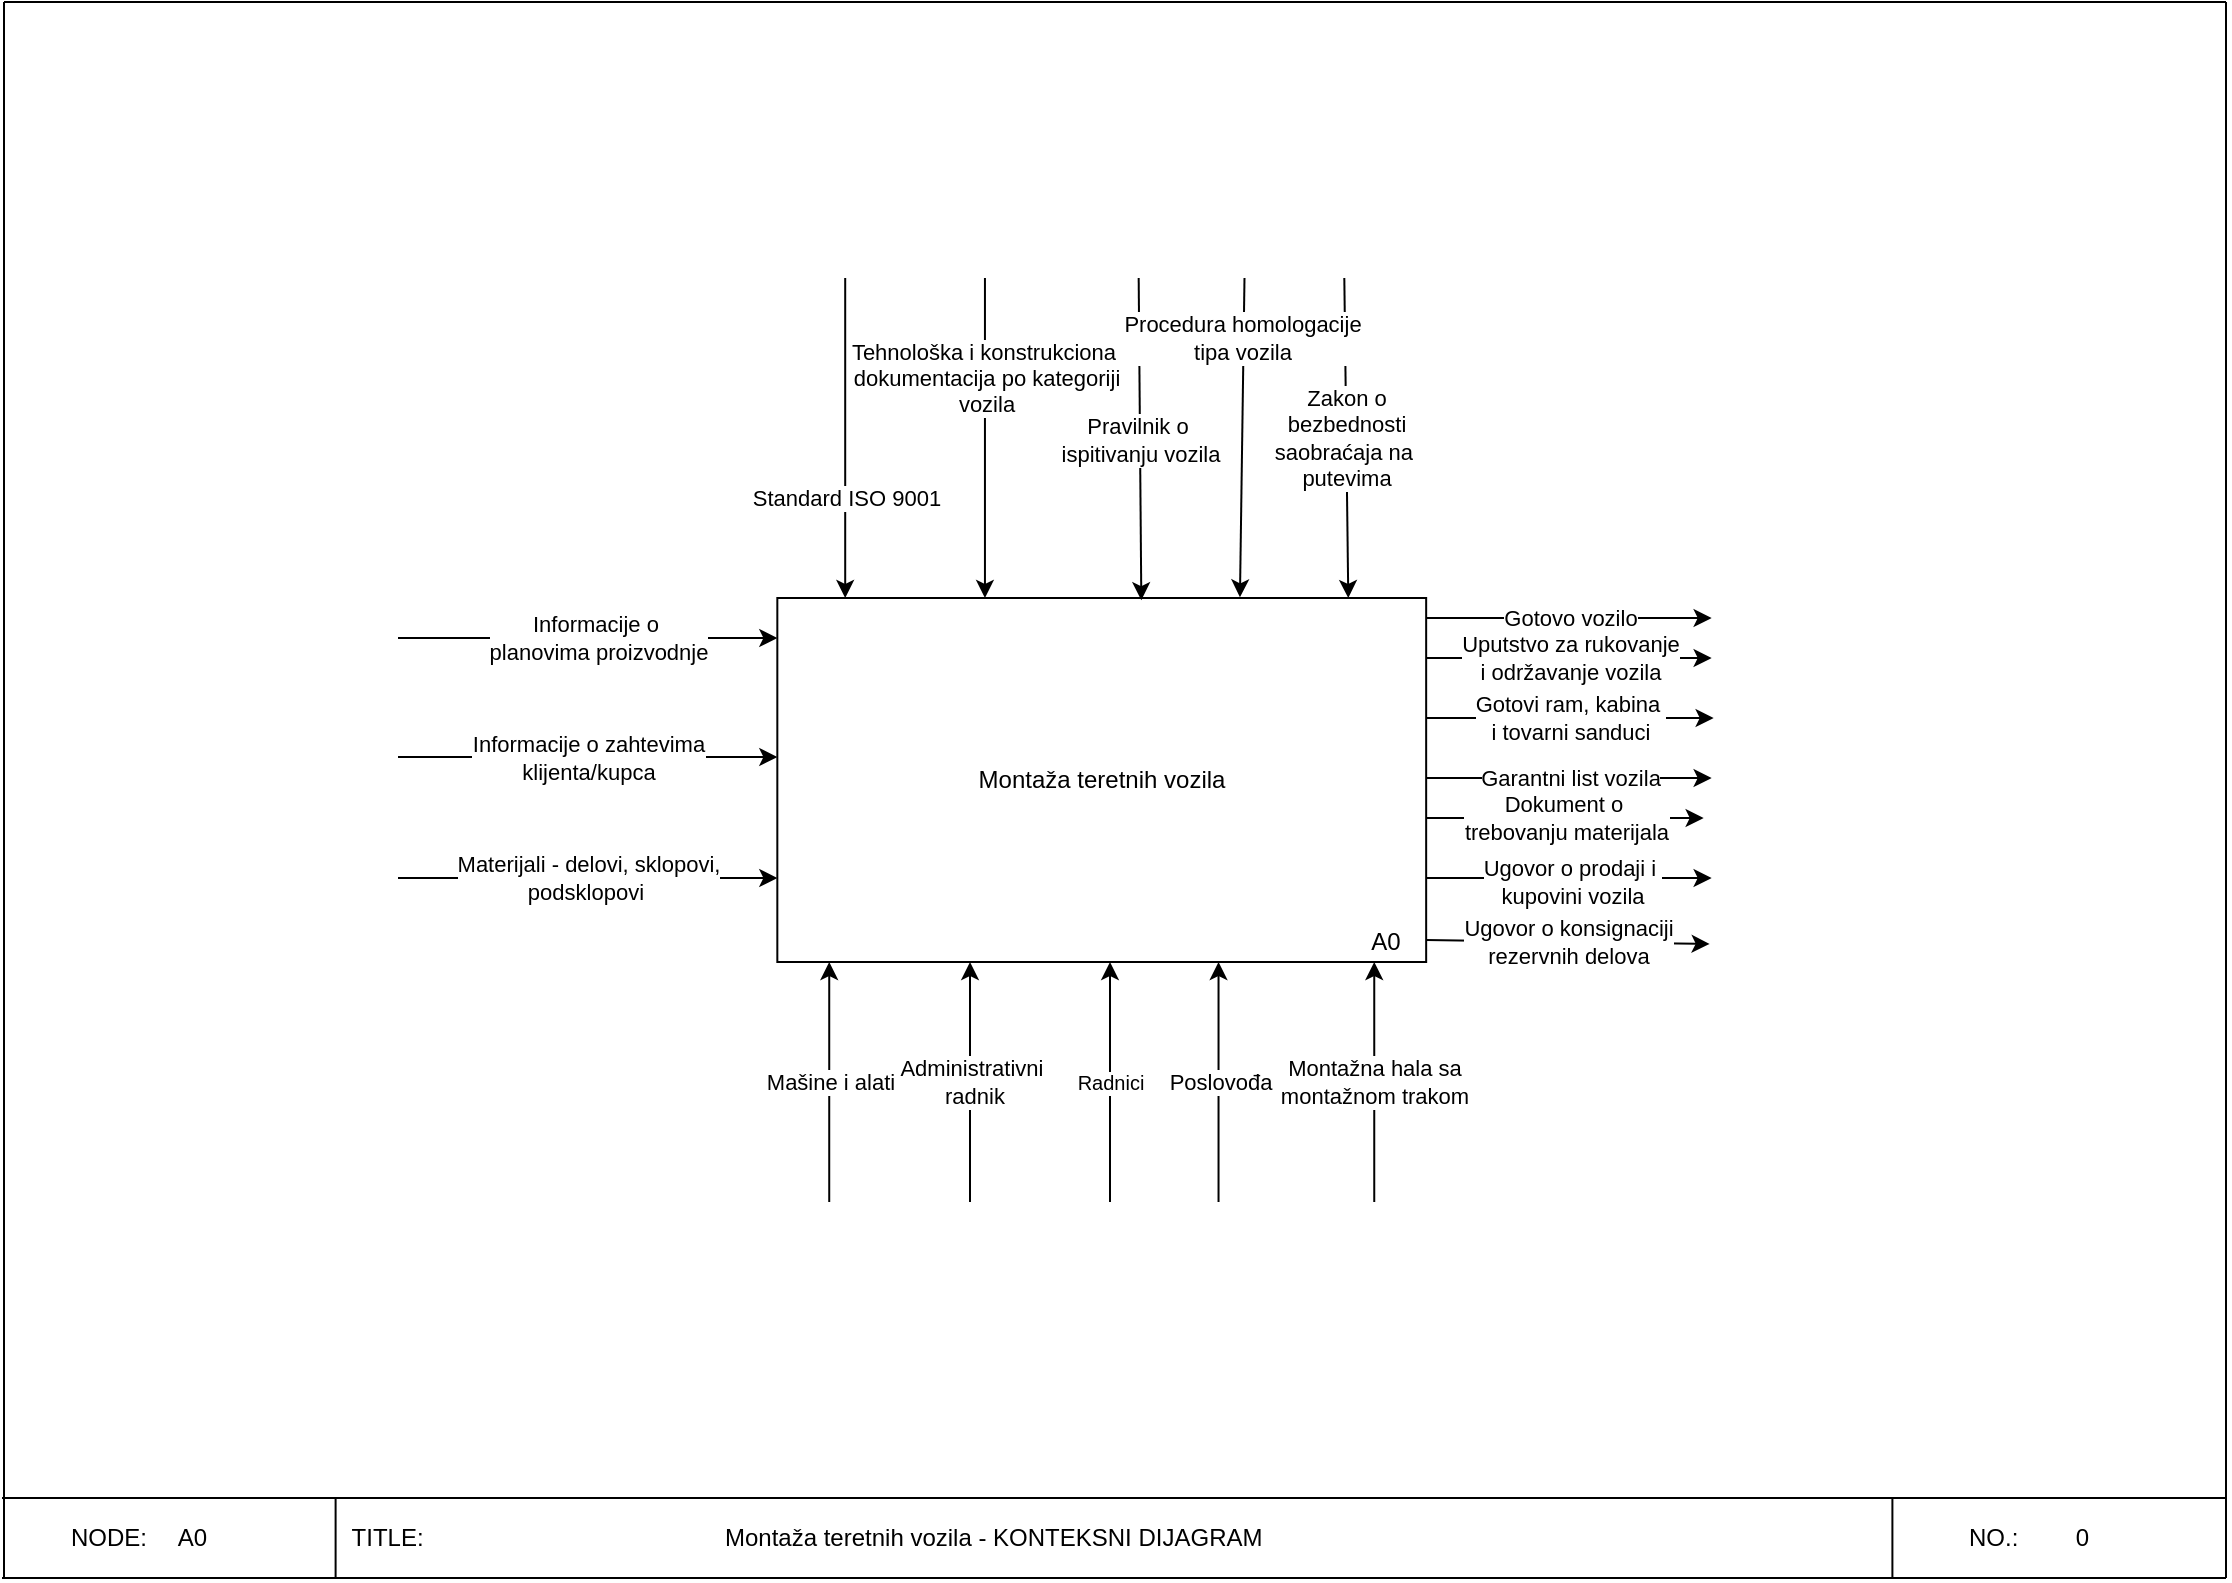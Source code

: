 <mxfile version="18.0.6" type="device" pages="9"><diagram id="GY3IWKVNna6b3rbqZ10t" name="Konteksni dijagram"><mxGraphModel dx="3046" dy="625" grid="0" gridSize="10" guides="1" tooltips="1" connect="1" arrows="1" fold="1" page="1" pageScale="1" pageWidth="1169" pageHeight="827" background="#ffffff" math="0" shadow="0"><root><mxCell id="0"/><mxCell id="1" parent="0"/><mxCell id="S2J39V0aIz0YMLr66w72-6" value="" style="group" parent="1" vertex="1" connectable="0"><mxGeometry x="-2313.998" y="30" width="1111.998" height="788" as="geometry"/></mxCell><mxCell id="1WV2MHHKPQ1dpSqEuLWQ-41" value="" style="endArrow=none;html=1;rounded=0;" parent="S2J39V0aIz0YMLr66w72-6" edge="1"><mxGeometry width="50" height="50" relative="1" as="geometry"><mxPoint x="0.998" as="sourcePoint"/><mxPoint x="1111.998" as="targetPoint"/></mxGeometry></mxCell><mxCell id="1WV2MHHKPQ1dpSqEuLWQ-44" value="" style="endArrow=none;html=1;rounded=0;" parent="S2J39V0aIz0YMLr66w72-6" edge="1"><mxGeometry width="50" height="50" relative="1" as="geometry"><mxPoint x="1111.998" as="sourcePoint"/><mxPoint x="1111.998" y="788" as="targetPoint"/></mxGeometry></mxCell><mxCell id="S2J39V0aIz0YMLr66w72-2" value="" style="group" parent="S2J39V0aIz0YMLr66w72-6" vertex="1" connectable="0"><mxGeometry y="748" width="1111.998" height="40" as="geometry"/></mxCell><mxCell id="1WV2MHHKPQ1dpSqEuLWQ-43" value="" style="endArrow=none;html=1;rounded=0;" parent="S2J39V0aIz0YMLr66w72-2" edge="1"><mxGeometry width="50" height="50" relative="1" as="geometry"><mxPoint y="40" as="sourcePoint"/><mxPoint x="1111.998" y="40" as="targetPoint"/></mxGeometry></mxCell><mxCell id="1WV2MHHKPQ1dpSqEuLWQ-45" value="" style="endArrow=none;html=1;rounded=0;" parent="S2J39V0aIz0YMLr66w72-2" edge="1"><mxGeometry width="50" height="50" relative="1" as="geometry"><mxPoint as="sourcePoint"/><mxPoint x="1111.998" as="targetPoint"/></mxGeometry></mxCell><mxCell id="1WV2MHHKPQ1dpSqEuLWQ-46" value="" style="endArrow=none;html=1;rounded=0;" parent="S2J39V0aIz0YMLr66w72-2" edge="1"><mxGeometry width="50" height="50" relative="1" as="geometry"><mxPoint x="166.8" y="40" as="sourcePoint"/><mxPoint x="166.8" as="targetPoint"/></mxGeometry></mxCell><mxCell id="1WV2MHHKPQ1dpSqEuLWQ-47" value="" style="endArrow=none;html=1;rounded=0;" parent="S2J39V0aIz0YMLr66w72-2" edge="1"><mxGeometry width="50" height="50" relative="1" as="geometry"><mxPoint x="945.198" y="40" as="sourcePoint"/><mxPoint x="945.198" as="targetPoint"/></mxGeometry></mxCell><mxCell id="1WV2MHHKPQ1dpSqEuLWQ-48" value="NODE:&lt;span style=&quot;white-space: pre;&quot;&gt;&#9;&lt;/span&gt;A0" style="text;html=1;align=center;verticalAlign=middle;resizable=0;points=[];autosize=1;strokeColor=none;fillColor=none;" parent="S2J39V0aIz0YMLr66w72-2" vertex="1"><mxGeometry x="27.8" y="10" width="80" height="20" as="geometry"/></mxCell><mxCell id="1WV2MHHKPQ1dpSqEuLWQ-50" value="TITLE:&lt;span style=&quot;white-space: pre;&quot;&gt;&#9;&lt;/span&gt;&lt;span style=&quot;white-space: pre;&quot;&gt;&#9;&lt;span style=&quot;white-space: pre;&quot;&gt;&#9;&lt;/span&gt;&lt;span style=&quot;white-space: pre;&quot;&gt;&#9;&lt;/span&gt;&lt;span style=&quot;white-space: pre;&quot;&gt;&#9;&lt;/span&gt;&lt;/span&gt;&lt;span style=&quot;white-space: pre;&quot;&gt;&#9;&lt;/span&gt;Montaža teretnih vozila - KONTEKSNI DIJAGRAM" style="text;html=1;align=center;verticalAlign=middle;resizable=0;points=[];autosize=1;strokeColor=none;fillColor=none;" parent="S2J39V0aIz0YMLr66w72-2" vertex="1"><mxGeometry x="166.8" y="10" width="470" height="20" as="geometry"/></mxCell><mxCell id="1WV2MHHKPQ1dpSqEuLWQ-51" value="NO.:&lt;span style=&quot;white-space: pre;&quot;&gt;&#9;&lt;/span&gt;&lt;span style=&quot;white-space: pre;&quot;&gt;&#9;&lt;/span&gt;0" style="text;html=1;align=center;verticalAlign=middle;resizable=0;points=[];autosize=1;strokeColor=none;fillColor=none;" parent="S2J39V0aIz0YMLr66w72-2" vertex="1"><mxGeometry x="972.998" y="10" width="80" height="20" as="geometry"/></mxCell><mxCell id="1WV2MHHKPQ1dpSqEuLWQ-42" value="" style="endArrow=none;html=1;rounded=0;" parent="S2J39V0aIz0YMLr66w72-6" edge="1"><mxGeometry width="50" height="50" relative="1" as="geometry"><mxPoint x="0.998" y="788" as="sourcePoint"/><mxPoint x="0.998" as="targetPoint"/></mxGeometry></mxCell><mxCell id="jZ-rICEflL1VyVrx1y66-1" value="" style="group" parent="S2J39V0aIz0YMLr66w72-6" vertex="1" connectable="0"><mxGeometry x="198.003" y="138" width="657.816" height="462" as="geometry"/></mxCell><mxCell id="1WV2MHHKPQ1dpSqEuLWQ-2" value="" style="endArrow=classic;html=1;rounded=0;" parent="jZ-rICEflL1VyVrx1y66-1" edge="1"><mxGeometry relative="1" as="geometry"><mxPoint y="180" as="sourcePoint"/><mxPoint x="189.659" y="180" as="targetPoint"/><Array as="points"><mxPoint x="129.766" y="180"/></Array></mxGeometry></mxCell><mxCell id="1WV2MHHKPQ1dpSqEuLWQ-3" value="Informacije o&amp;nbsp;&lt;br&gt;planovima proizvodnje" style="edgeLabel;resizable=0;html=1;align=center;verticalAlign=middle;container=0;" parent="1WV2MHHKPQ1dpSqEuLWQ-2" connectable="0" vertex="1"><mxGeometry relative="1" as="geometry"><mxPoint x="5" as="offset"/></mxGeometry></mxCell><mxCell id="1WV2MHHKPQ1dpSqEuLWQ-4" value="" style="endArrow=classic;html=1;rounded=0;" parent="jZ-rICEflL1VyVrx1y66-1" edge="1"><mxGeometry relative="1" as="geometry"><mxPoint y="239.5" as="sourcePoint"/><mxPoint x="189.659" y="239.5" as="targetPoint"/></mxGeometry></mxCell><mxCell id="1WV2MHHKPQ1dpSqEuLWQ-5" value="Informacije o zahtevima &lt;br&gt;klijenta/kupca" style="edgeLabel;resizable=0;html=1;align=center;verticalAlign=middle;container=0;" parent="1WV2MHHKPQ1dpSqEuLWQ-4" connectable="0" vertex="1"><mxGeometry relative="1" as="geometry"/></mxCell><mxCell id="1WV2MHHKPQ1dpSqEuLWQ-9" value="" style="endArrow=classic;html=1;rounded=0;" parent="jZ-rICEflL1VyVrx1y66-1" edge="1"><mxGeometry relative="1" as="geometry"><mxPoint y="300" as="sourcePoint"/><mxPoint x="189.659" y="300" as="targetPoint"/></mxGeometry></mxCell><mxCell id="1WV2MHHKPQ1dpSqEuLWQ-10" value="Materijali - delovi, sklopovi,&lt;br&gt;podsklopovi&amp;nbsp;" style="edgeLabel;resizable=0;html=1;align=center;verticalAlign=middle;container=0;" parent="1WV2MHHKPQ1dpSqEuLWQ-9" connectable="0" vertex="1"><mxGeometry relative="1" as="geometry"/></mxCell><mxCell id="1WV2MHHKPQ1dpSqEuLWQ-1" value="Montaža teretnih vozila" style="rounded=0;whiteSpace=wrap;html=1;container=0;" parent="jZ-rICEflL1VyVrx1y66-1" vertex="1"><mxGeometry x="189.659" y="160" width="324.416" height="182" as="geometry"/></mxCell><mxCell id="1WV2MHHKPQ1dpSqEuLWQ-11" value="" style="endArrow=classic;html=1;rounded=0;" parent="jZ-rICEflL1VyVrx1y66-1" edge="1"><mxGeometry relative="1" as="geometry"><mxPoint x="223.597" as="sourcePoint"/><mxPoint x="223.597" y="160" as="targetPoint"/></mxGeometry></mxCell><mxCell id="1WV2MHHKPQ1dpSqEuLWQ-12" value="Standard ISO 9001" style="edgeLabel;resizable=0;html=1;align=center;verticalAlign=middle;container=0;" parent="1WV2MHHKPQ1dpSqEuLWQ-11" connectable="0" vertex="1"><mxGeometry relative="1" as="geometry"><mxPoint y="30" as="offset"/></mxGeometry></mxCell><mxCell id="1WV2MHHKPQ1dpSqEuLWQ-13" value="" style="endArrow=classic;html=1;rounded=0;" parent="jZ-rICEflL1VyVrx1y66-1" edge="1"><mxGeometry relative="1" as="geometry"><mxPoint x="293.472" as="sourcePoint"/><mxPoint x="293.472" y="160" as="targetPoint"/></mxGeometry></mxCell><mxCell id="1WV2MHHKPQ1dpSqEuLWQ-14" value="Tehnološka i konstrukciona&amp;nbsp;&lt;br&gt;dokumentacija po kategoriji&lt;br&gt;vozila" style="edgeLabel;resizable=0;html=1;align=center;verticalAlign=middle;container=0;" parent="1WV2MHHKPQ1dpSqEuLWQ-13" connectable="0" vertex="1"><mxGeometry relative="1" as="geometry"><mxPoint y="-30" as="offset"/></mxGeometry></mxCell><mxCell id="1WV2MHHKPQ1dpSqEuLWQ-15" value="" style="endArrow=classic;html=1;rounded=0;entryX=0.88;entryY=0;entryDx=0;entryDy=0;entryPerimeter=0;" parent="jZ-rICEflL1VyVrx1y66-1" target="1WV2MHHKPQ1dpSqEuLWQ-1" edge="1"><mxGeometry relative="1" as="geometry"><mxPoint x="473.148" as="sourcePoint"/><mxPoint x="533.04" y="100" as="targetPoint"/></mxGeometry></mxCell><mxCell id="1WV2MHHKPQ1dpSqEuLWQ-16" value="Zakon o&lt;br&gt;bezbednosti&lt;br&gt;saobraćaja na&amp;nbsp;&lt;br&gt;putevima" style="edgeLabel;resizable=0;html=1;align=center;verticalAlign=middle;container=0;" parent="1WV2MHHKPQ1dpSqEuLWQ-15" connectable="0" vertex="1"><mxGeometry relative="1" as="geometry"/></mxCell><mxCell id="1WV2MHHKPQ1dpSqEuLWQ-17" value="" style="endArrow=classic;html=1;rounded=0;" parent="jZ-rICEflL1VyVrx1y66-1" edge="1"><mxGeometry relative="1" as="geometry"><mxPoint x="514.075" y="170" as="sourcePoint"/><mxPoint x="656.818" y="170" as="targetPoint"/></mxGeometry></mxCell><mxCell id="1WV2MHHKPQ1dpSqEuLWQ-18" value="Gotovo vozilo" style="edgeLabel;resizable=0;html=1;align=center;verticalAlign=middle;container=0;" parent="1WV2MHHKPQ1dpSqEuLWQ-17" connectable="0" vertex="1"><mxGeometry relative="1" as="geometry"/></mxCell><mxCell id="1WV2MHHKPQ1dpSqEuLWQ-19" value="" style="endArrow=classic;html=1;rounded=0;" parent="jZ-rICEflL1VyVrx1y66-1" edge="1"><mxGeometry relative="1" as="geometry"><mxPoint x="514.075" y="190" as="sourcePoint"/><mxPoint x="656.818" y="190" as="targetPoint"/></mxGeometry></mxCell><mxCell id="1WV2MHHKPQ1dpSqEuLWQ-20" value="Uputstvo za rukovanje&lt;br&gt;i održavanje vozila" style="edgeLabel;resizable=0;html=1;align=center;verticalAlign=middle;container=0;" parent="1WV2MHHKPQ1dpSqEuLWQ-19" connectable="0" vertex="1"><mxGeometry relative="1" as="geometry"/></mxCell><mxCell id="1WV2MHHKPQ1dpSqEuLWQ-21" value="" style="endArrow=classic;html=1;rounded=0;" parent="jZ-rICEflL1VyVrx1y66-1" edge="1"><mxGeometry relative="1" as="geometry"><mxPoint x="514.075" y="220" as="sourcePoint"/><mxPoint x="657.816" y="220" as="targetPoint"/></mxGeometry></mxCell><mxCell id="1WV2MHHKPQ1dpSqEuLWQ-22" value="Gotovi ram, kabina&amp;nbsp;&lt;br&gt;i tovarni sanduci" style="edgeLabel;resizable=0;html=1;align=center;verticalAlign=middle;container=0;" parent="1WV2MHHKPQ1dpSqEuLWQ-21" connectable="0" vertex="1"><mxGeometry relative="1" as="geometry"/></mxCell><mxCell id="1WV2MHHKPQ1dpSqEuLWQ-24" value="" style="endArrow=classic;html=1;rounded=0;" parent="jZ-rICEflL1VyVrx1y66-1" edge="1"><mxGeometry relative="1" as="geometry"><mxPoint x="514.075" y="250" as="sourcePoint"/><mxPoint x="656.818" y="250" as="targetPoint"/></mxGeometry></mxCell><mxCell id="1WV2MHHKPQ1dpSqEuLWQ-25" value="Garantni list vozila" style="edgeLabel;resizable=0;html=1;align=center;verticalAlign=middle;container=0;" parent="1WV2MHHKPQ1dpSqEuLWQ-24" connectable="0" vertex="1"><mxGeometry relative="1" as="geometry"/></mxCell><mxCell id="1WV2MHHKPQ1dpSqEuLWQ-26" value="" style="endArrow=classic;html=1;rounded=0;" parent="jZ-rICEflL1VyVrx1y66-1" edge="1"><mxGeometry relative="1" as="geometry"><mxPoint x="215.612" y="462" as="sourcePoint"/><mxPoint x="215.612" y="342" as="targetPoint"/></mxGeometry></mxCell><mxCell id="1WV2MHHKPQ1dpSqEuLWQ-27" value="Mašine i alati" style="edgeLabel;resizable=0;html=1;align=center;verticalAlign=middle;container=0;" parent="1WV2MHHKPQ1dpSqEuLWQ-26" connectable="0" vertex="1"><mxGeometry relative="1" as="geometry"/></mxCell><mxCell id="1WV2MHHKPQ1dpSqEuLWQ-28" value="" style="endArrow=classic;html=1;rounded=0;" parent="jZ-rICEflL1VyVrx1y66-1" edge="1"><mxGeometry relative="1" as="geometry"><mxPoint x="410.261" y="462" as="sourcePoint"/><mxPoint x="410.261" y="342" as="targetPoint"/></mxGeometry></mxCell><mxCell id="1WV2MHHKPQ1dpSqEuLWQ-29" value="Poslovođa" style="edgeLabel;resizable=0;html=1;align=center;verticalAlign=middle;container=0;" parent="1WV2MHHKPQ1dpSqEuLWQ-28" connectable="0" vertex="1"><mxGeometry relative="1" as="geometry"/></mxCell><mxCell id="1WV2MHHKPQ1dpSqEuLWQ-30" value="" style="endArrow=classic;html=1;rounded=0;" parent="jZ-rICEflL1VyVrx1y66-1" edge="1"><mxGeometry relative="1" as="geometry"><mxPoint x="488.121" y="462" as="sourcePoint"/><mxPoint x="488.121" y="342" as="targetPoint"/></mxGeometry></mxCell><mxCell id="1WV2MHHKPQ1dpSqEuLWQ-31" value="Montažna hala sa&lt;br&gt;montažnom trakom" style="edgeLabel;resizable=0;html=1;align=center;verticalAlign=middle;container=0;" parent="1WV2MHHKPQ1dpSqEuLWQ-30" connectable="0" vertex="1"><mxGeometry relative="1" as="geometry"/></mxCell><mxCell id="1WV2MHHKPQ1dpSqEuLWQ-40" value="A0" style="text;html=1;strokeColor=none;fillColor=none;align=center;verticalAlign=middle;whiteSpace=wrap;rounded=0;container=0;" parent="jZ-rICEflL1VyVrx1y66-1" vertex="1"><mxGeometry x="474.146" y="322" width="39.928" height="20" as="geometry"/></mxCell><mxCell id="TztBDr1hsL4AH41ga_03-1" value="" style="endArrow=classic;html=1;rounded=0;entryX=0.561;entryY=0.006;entryDx=0;entryDy=0;entryPerimeter=0;" parent="jZ-rICEflL1VyVrx1y66-1" target="1WV2MHHKPQ1dpSqEuLWQ-1" edge="1"><mxGeometry relative="1" as="geometry"><mxPoint x="370.333" as="sourcePoint"/><mxPoint x="353.364" y="190" as="targetPoint"/></mxGeometry></mxCell><mxCell id="TztBDr1hsL4AH41ga_03-2" value="Pravilnik o&amp;nbsp;&lt;br&gt;ispitivanju vozila" style="edgeLabel;resizable=0;html=1;align=center;verticalAlign=middle;container=0;" parent="TztBDr1hsL4AH41ga_03-1" connectable="0" vertex="1"><mxGeometry relative="1" as="geometry"/></mxCell><mxCell id="TztBDr1hsL4AH41ga_03-3" value="" style="endArrow=classic;html=1;rounded=0;entryX=0.713;entryY=-0.002;entryDx=0;entryDy=0;entryPerimeter=0;" parent="jZ-rICEflL1VyVrx1y66-1" target="1WV2MHHKPQ1dpSqEuLWQ-1" edge="1"><mxGeometry relative="1" as="geometry"><mxPoint x="423.238" as="sourcePoint"/><mxPoint x="423.238" y="147" as="targetPoint"/></mxGeometry></mxCell><mxCell id="TztBDr1hsL4AH41ga_03-4" value="Procedura homologacije&lt;br&gt;tipa vozila" style="edgeLabel;resizable=0;html=1;align=center;verticalAlign=middle;container=0;" parent="TztBDr1hsL4AH41ga_03-3" connectable="0" vertex="1"><mxGeometry relative="1" as="geometry"><mxPoint y="-50" as="offset"/></mxGeometry></mxCell><mxCell id="TztBDr1hsL4AH41ga_03-5" value="" style="endArrow=classic;html=1;rounded=0;" parent="jZ-rICEflL1VyVrx1y66-1" edge="1"><mxGeometry relative="1" as="geometry"><mxPoint x="514.075" y="300" as="sourcePoint"/><mxPoint x="656.818" y="300" as="targetPoint"/></mxGeometry></mxCell><mxCell id="TztBDr1hsL4AH41ga_03-6" value="Ugovor o prodaji i&amp;nbsp;&lt;br&gt;kupovini vozila" style="edgeLabel;resizable=0;html=1;align=center;verticalAlign=middle;container=0;" parent="TztBDr1hsL4AH41ga_03-5" connectable="0" vertex="1"><mxGeometry relative="1" as="geometry"><mxPoint x="1" y="2" as="offset"/></mxGeometry></mxCell><mxCell id="TztBDr1hsL4AH41ga_03-7" value="" style="endArrow=classic;html=1;rounded=0;" parent="jZ-rICEflL1VyVrx1y66-1" edge="1"><mxGeometry relative="1" as="geometry"><mxPoint x="285.998" y="462" as="sourcePoint"/><mxPoint x="285.998" y="342" as="targetPoint"/></mxGeometry></mxCell><mxCell id="TztBDr1hsL4AH41ga_03-8" value="Administrativni&amp;nbsp;&lt;br&gt;radnik" style="edgeLabel;resizable=0;html=1;align=center;verticalAlign=middle;container=0;" parent="TztBDr1hsL4AH41ga_03-7" connectable="0" vertex="1"><mxGeometry relative="1" as="geometry"><mxPoint x="2" as="offset"/></mxGeometry></mxCell><mxCell id="TztBDr1hsL4AH41ga_03-9" value="" style="endArrow=classic;html=1;rounded=0;" parent="jZ-rICEflL1VyVrx1y66-1" edge="1"><mxGeometry relative="1" as="geometry"><mxPoint x="514.075" y="331" as="sourcePoint"/><mxPoint x="655.819" y="333" as="targetPoint"/></mxGeometry></mxCell><mxCell id="TztBDr1hsL4AH41ga_03-10" value="Ugovor o konsignaciji&lt;br&gt;rezervnih delova" style="edgeLabel;resizable=0;html=1;align=center;verticalAlign=middle;container=0;" parent="TztBDr1hsL4AH41ga_03-9" connectable="0" vertex="1"><mxGeometry relative="1" as="geometry"/></mxCell><mxCell id="TztBDr1hsL4AH41ga_03-11" value="" style="endArrow=classic;html=1;rounded=0;" parent="jZ-rICEflL1VyVrx1y66-1" edge="1"><mxGeometry relative="1" as="geometry"><mxPoint x="514.075" y="270" as="sourcePoint"/><mxPoint x="652.825" y="270" as="targetPoint"/></mxGeometry></mxCell><mxCell id="TztBDr1hsL4AH41ga_03-12" value="Dokument o&amp;nbsp;&lt;br&gt;trebovanju materijala" style="edgeLabel;resizable=0;html=1;align=center;verticalAlign=middle;container=0;" parent="TztBDr1hsL4AH41ga_03-11" connectable="0" vertex="1"><mxGeometry relative="1" as="geometry"/></mxCell><mxCell id="gHgifWsf2SFNKfmuCgcs-2" value="" style="endArrow=classic;html=1;rounded=1;fontSize=10;strokeColor=#000000;" parent="jZ-rICEflL1VyVrx1y66-1" edge="1"><mxGeometry relative="1" as="geometry"><mxPoint x="355.996" y="462" as="sourcePoint"/><mxPoint x="355.996" y="342" as="targetPoint"/></mxGeometry></mxCell><mxCell id="gHgifWsf2SFNKfmuCgcs-3" value="Radnici" style="edgeLabel;resizable=0;html=1;align=center;verticalAlign=middle;fontSize=10;" parent="gHgifWsf2SFNKfmuCgcs-2" connectable="0" vertex="1"><mxGeometry relative="1" as="geometry"/></mxCell></root></mxGraphModel></diagram><diagram id="u_wDNQneC3WCvRcxa7Pi" name="Dekompozicioni dijagram"><mxGraphModel dx="418" dy="519" grid="0" gridSize="10" guides="1" tooltips="1" connect="1" arrows="1" fold="1" page="1" pageScale="1" pageWidth="1169" pageHeight="827" math="0" shadow="0"><root><mxCell id="0"/><mxCell id="1" parent="0"/><mxCell id="XA0tIFRfyhv7e14dNZyt-1" value="Izrada&amp;nbsp;&lt;br&gt;rama vozila" style="rounded=0;whiteSpace=wrap;html=1;container=0;" parent="1" vertex="1"><mxGeometry x="240" y="220" width="120" height="60" as="geometry"/></mxCell><mxCell id="XA0tIFRfyhv7e14dNZyt-2" value="Izrada kabine&lt;br&gt;vozila" style="rounded=0;whiteSpace=wrap;html=1;container=0;" parent="1" vertex="1"><mxGeometry x="440" y="320" width="120" height="60" as="geometry"/></mxCell><mxCell id="XA0tIFRfyhv7e14dNZyt-3" value="Izrada tovarnih&amp;nbsp;&lt;br&gt;sanduka" style="rounded=0;whiteSpace=wrap;html=1;container=0;" parent="1" vertex="1"><mxGeometry x="640" y="400" width="120" height="60" as="geometry"/></mxCell><mxCell id="XA0tIFRfyhv7e14dNZyt-4" value="Krajnja montaža&lt;br&gt;vozila" style="rounded=0;whiteSpace=wrap;html=1;container=0;" parent="1" vertex="1"><mxGeometry x="840" y="480" width="120" height="60" as="geometry"/></mxCell><mxCell id="XA0tIFRfyhv7e14dNZyt-7" value="" style="endArrow=classic;html=1;rounded=1;edgeStyle=orthogonalEdgeStyle;entryX=0;entryY=0.333;entryDx=0;entryDy=0;entryPerimeter=0;fillColor=#d5e8d4;strokeColor=#802070;" parent="1" target="XA0tIFRfyhv7e14dNZyt-1" edge="1"><mxGeometry relative="1" as="geometry"><mxPoint x="60" y="200" as="sourcePoint"/><mxPoint x="140" y="239.66" as="targetPoint"/></mxGeometry></mxCell><mxCell id="XA0tIFRfyhv7e14dNZyt-8" value="&lt;span style=&quot;color: rgb(0, 0, 0); font-family: Helvetica; font-size: 11px; font-style: normal; font-variant-ligatures: normal; font-variant-caps: normal; font-weight: 400; letter-spacing: normal; orphans: 2; text-align: center; text-indent: 0px; text-transform: none; widows: 2; word-spacing: 0px; -webkit-text-stroke-width: 0px; background-color: rgb(255, 255, 255); text-decoration-thickness: initial; text-decoration-style: initial; text-decoration-color: initial; float: none; display: inline !important;&quot;&gt;Informacije o zahtevima&lt;/span&gt;&lt;br style=&quot;color: rgb(0, 0, 0); font-family: Helvetica; font-size: 11px; font-style: normal; font-variant-ligatures: normal; font-variant-caps: normal; font-weight: 400; letter-spacing: normal; orphans: 2; text-align: center; text-indent: 0px; text-transform: none; widows: 2; word-spacing: 0px; -webkit-text-stroke-width: 0px; text-decoration-thickness: initial; text-decoration-style: initial; text-decoration-color: initial;&quot;&gt;&lt;span style=&quot;color: rgb(0, 0, 0); font-family: Helvetica; font-size: 11px; font-style: normal; font-variant-ligatures: normal; font-variant-caps: normal; font-weight: 400; letter-spacing: normal; orphans: 2; text-align: center; text-indent: 0px; text-transform: none; widows: 2; word-spacing: 0px; -webkit-text-stroke-width: 0px; background-color: rgb(255, 255, 255); text-decoration-thickness: initial; text-decoration-style: initial; text-decoration-color: initial; float: none; display: inline !important;&quot;&gt;klijenta/kupca&lt;/span&gt;" style="edgeLabel;resizable=0;html=1;align=center;verticalAlign=middle;rounded=0;container=0;" parent="XA0tIFRfyhv7e14dNZyt-7" connectable="0" vertex="1"><mxGeometry relative="1" as="geometry"><mxPoint x="-40" y="-10" as="offset"/></mxGeometry></mxCell><mxCell id="XA0tIFRfyhv7e14dNZyt-9" value="" style="endArrow=classic;html=1;rounded=1;edgeStyle=elbowEdgeStyle;strokeColor=#FF3399;entryX=0;entryY=0.5;entryDx=0;entryDy=0;" parent="1" target="XA0tIFRfyhv7e14dNZyt-1" edge="1"><mxGeometry relative="1" as="geometry"><mxPoint x="60" y="350" as="sourcePoint"/><mxPoint x="240" y="270" as="targetPoint"/></mxGeometry></mxCell><mxCell id="XA0tIFRfyhv7e14dNZyt-10" value="&lt;span style=&quot;color: rgb(0, 0, 0); font-family: Helvetica; font-size: 11px; font-style: normal; font-variant-ligatures: normal; font-variant-caps: normal; font-weight: 400; letter-spacing: normal; orphans: 2; text-align: center; text-indent: 0px; text-transform: none; widows: 2; word-spacing: 0px; -webkit-text-stroke-width: 0px; background-color: rgb(255, 255, 255); text-decoration-thickness: initial; text-decoration-style: initial; text-decoration-color: initial; float: none; display: inline !important;&quot;&gt;Materijali - delovi, sklopovi,&lt;/span&gt;&lt;br style=&quot;color: rgb(0, 0, 0); font-family: Helvetica; font-size: 11px; font-style: normal; font-variant-ligatures: normal; font-variant-caps: normal; font-weight: 400; letter-spacing: normal; orphans: 2; text-align: center; text-indent: 0px; text-transform: none; widows: 2; word-spacing: 0px; -webkit-text-stroke-width: 0px; text-decoration-thickness: initial; text-decoration-style: initial; text-decoration-color: initial;&quot;&gt;&lt;span style=&quot;color: rgb(0, 0, 0); font-family: Helvetica; font-size: 11px; font-style: normal; font-variant-ligatures: normal; font-variant-caps: normal; font-weight: 400; letter-spacing: normal; orphans: 2; text-align: center; text-indent: 0px; text-transform: none; widows: 2; word-spacing: 0px; -webkit-text-stroke-width: 0px; background-color: rgb(255, 255, 255); text-decoration-thickness: initial; text-decoration-style: initial; text-decoration-color: initial; float: none; display: inline !important;&quot;&gt;podsklopovi&amp;nbsp;&lt;/span&gt;" style="edgeLabel;resizable=0;html=1;align=center;verticalAlign=middle;rounded=0;container=0;" parent="XA0tIFRfyhv7e14dNZyt-9" connectable="0" vertex="1"><mxGeometry relative="1" as="geometry"><mxPoint x="-20" y="10" as="offset"/></mxGeometry></mxCell><mxCell id="7JWN5v1xn5OInNq-Qd9k-1" value="" style="endArrow=classic;html=1;rounded=1;endSize=6;sourcePerimeterSpacing=0;jumpStyle=none;edgeStyle=orthogonalEdgeStyle;fillColor=#e1d5e7;strokeColor=#9673a6;strokeWidth=1;startSize=6;" parent="1" target="XA0tIFRfyhv7e14dNZyt-1" edge="1"><mxGeometry relative="1" as="geometry"><mxPoint x="60.69" y="160" as="sourcePoint"/><mxPoint x="230" y="232" as="targetPoint"/><Array as="points"><mxPoint x="180" y="160"/><mxPoint x="180" y="230"/></Array></mxGeometry></mxCell><mxCell id="7JWN5v1xn5OInNq-Qd9k-2" value="&lt;span style=&quot;color: rgb(0, 0, 0); font-family: Helvetica; font-size: 11px; font-style: normal; font-variant-ligatures: normal; font-variant-caps: normal; font-weight: 400; letter-spacing: normal; orphans: 2; text-align: center; text-indent: 0px; text-transform: none; widows: 2; word-spacing: 0px; -webkit-text-stroke-width: 0px; background-color: rgb(255, 255, 255); text-decoration-thickness: initial; text-decoration-style: initial; text-decoration-color: initial; float: none; display: inline !important;&quot;&gt;Informacije o&amp;nbsp;&lt;/span&gt;&lt;br style=&quot;color: rgb(0, 0, 0); font-family: Helvetica; font-size: 11px; font-style: normal; font-variant-ligatures: normal; font-variant-caps: normal; font-weight: 400; letter-spacing: normal; orphans: 2; text-align: center; text-indent: 0px; text-transform: none; widows: 2; word-spacing: 0px; -webkit-text-stroke-width: 0px; text-decoration-thickness: initial; text-decoration-style: initial; text-decoration-color: initial;&quot;&gt;&lt;span style=&quot;color: rgb(0, 0, 0); font-family: Helvetica; font-size: 11px; font-style: normal; font-variant-ligatures: normal; font-variant-caps: normal; font-weight: 400; letter-spacing: normal; orphans: 2; text-align: center; text-indent: 0px; text-transform: none; widows: 2; word-spacing: 0px; -webkit-text-stroke-width: 0px; background-color: rgb(255, 255, 255); text-decoration-thickness: initial; text-decoration-style: initial; text-decoration-color: initial; float: none; display: inline !important;&quot;&gt;planovima proizvodnje&lt;/span&gt;" style="edgeLabel;resizable=0;html=1;align=center;verticalAlign=middle;rounded=0;container=0;" parent="7JWN5v1xn5OInNq-Qd9k-1" connectable="0" vertex="1"><mxGeometry relative="1" as="geometry"><mxPoint x="-60" as="offset"/></mxGeometry></mxCell><mxCell id="WrtKsiHFTSQDLwrJlwZ0-3" value="" style="endArrow=classic;html=1;endSize=6;jumpStyle=none;edgeStyle=elbowEdgeStyle;rounded=1;fillColor=#e1d5e7;strokeColor=#9673a6;sourcePerimeterSpacing=0;entryX=-0.006;entryY=0.17;entryDx=0;entryDy=0;entryPerimeter=0;" parent="1" target="XA0tIFRfyhv7e14dNZyt-2" edge="1"><mxGeometry width="50" height="50" relative="1" as="geometry"><mxPoint x="190" y="230.0" as="sourcePoint"/><mxPoint x="360" y="420" as="targetPoint"/><Array as="points"><mxPoint x="220" y="330"/></Array></mxGeometry></mxCell><mxCell id="WrtKsiHFTSQDLwrJlwZ0-5" value="" style="endArrow=classic;html=1;rounded=1;startSize=6;endSize=6;sourcePerimeterSpacing=0;strokeWidth=1;jumpStyle=none;edgeStyle=elbowEdgeStyle;entryX=0.005;entryY=0.16;entryDx=0;entryDy=0;entryPerimeter=0;fillColor=#e1d5e7;strokeColor=#9673a6;" parent="1" target="XA0tIFRfyhv7e14dNZyt-3" edge="1"><mxGeometry width="50" height="50" relative="1" as="geometry"><mxPoint x="230" y="330" as="sourcePoint"/><mxPoint x="300" y="530" as="targetPoint"/><Array as="points"><mxPoint x="260" y="370"/></Array></mxGeometry></mxCell><mxCell id="WrtKsiHFTSQDLwrJlwZ0-6" value="" style="endArrow=classic;html=1;rounded=1;startSize=6;endSize=6;sourcePerimeterSpacing=0;strokeWidth=1;jumpStyle=none;edgeStyle=elbowEdgeStyle;fillColor=#e1d5e7;strokeColor=#9673a6;entryX=0;entryY=0.167;entryDx=0;entryDy=0;entryPerimeter=0;" parent="1" target="XA0tIFRfyhv7e14dNZyt-4" edge="1"><mxGeometry width="50" height="50" relative="1" as="geometry"><mxPoint x="290" y="410" as="sourcePoint"/><mxPoint x="700" y="620" as="targetPoint"/><Array as="points"><mxPoint x="310" y="530"/></Array></mxGeometry></mxCell><mxCell id="WrtKsiHFTSQDLwrJlwZ0-8" value="" style="endArrow=classic;html=1;rounded=1;startSize=6;endSize=6;sourcePerimeterSpacing=0;strokeWidth=1;jumpStyle=none;edgeStyle=elbowEdgeStyle;fillColor=#d5e8d4;strokeColor=#802070;" parent="1" edge="1"><mxGeometry width="50" height="50" relative="1" as="geometry"><mxPoint x="180" y="240" as="sourcePoint"/><mxPoint x="440" y="340" as="targetPoint"/><Array as="points"><mxPoint x="210" y="330"/></Array></mxGeometry></mxCell><mxCell id="WrtKsiHFTSQDLwrJlwZ0-9" value="" style="endArrow=classic;html=1;rounded=1;startSize=6;endSize=6;sourcePerimeterSpacing=0;strokeWidth=1;jumpStyle=none;edgeStyle=elbowEdgeStyle;entryX=0;entryY=0.5;entryDx=0;entryDy=0;fillColor=#d5e8d4;strokeColor=#802070;" parent="1" target="XA0tIFRfyhv7e14dNZyt-3" edge="1"><mxGeometry width="50" height="50" relative="1" as="geometry"><mxPoint x="290" y="340" as="sourcePoint"/><mxPoint x="370" y="470" as="targetPoint"/><Array as="points"><mxPoint x="340" y="410"/></Array></mxGeometry></mxCell><mxCell id="WrtKsiHFTSQDLwrJlwZ0-10" value="" style="endArrow=classic;html=1;rounded=1;startSize=6;endSize=6;sourcePerimeterSpacing=0;strokeWidth=1;jumpStyle=none;edgeStyle=elbowEdgeStyle;entryX=0;entryY=0.5;entryDx=0;entryDy=0;fillColor=#d5e8d4;strokeColor=#802070;" parent="1" target="XA0tIFRfyhv7e14dNZyt-4" edge="1"><mxGeometry width="50" height="50" relative="1" as="geometry"><mxPoint x="400" y="430" as="sourcePoint"/><mxPoint x="750" y="590" as="targetPoint"/><Array as="points"><mxPoint x="450" y="530"/></Array></mxGeometry></mxCell><mxCell id="WrtKsiHFTSQDLwrJlwZ0-11" value="" style="endArrow=classic;html=1;rounded=1;startSize=6;endSize=6;sourcePerimeterSpacing=0;strokeWidth=1;jumpStyle=none;edgeStyle=elbowEdgeStyle;entryX=0;entryY=0.5;entryDx=0;entryDy=0;" parent="1" target="XA0tIFRfyhv7e14dNZyt-2" edge="1"><mxGeometry width="50" height="50" relative="1" as="geometry"><mxPoint x="360" y="270" as="sourcePoint"/><mxPoint x="440" y="370" as="targetPoint"/></mxGeometry></mxCell><mxCell id="WrtKsiHFTSQDLwrJlwZ0-18" value="" style="endArrow=classic;html=1;rounded=1;startSize=6;endSize=6;sourcePerimeterSpacing=0;strokeWidth=1;jumpStyle=none;" parent="1" edge="1"><mxGeometry relative="1" as="geometry"><mxPoint x="360" y="270" as="sourcePoint"/><mxPoint x="1150" y="270.34" as="targetPoint"/></mxGeometry></mxCell><mxCell id="WrtKsiHFTSQDLwrJlwZ0-19" value="Gotov ram, kabina,&lt;br&gt;tovarni sanduci" style="edgeLabel;resizable=0;html=1;align=center;verticalAlign=middle;container=0;" parent="WrtKsiHFTSQDLwrJlwZ0-18" connectable="0" vertex="1"><mxGeometry relative="1" as="geometry"><mxPoint x="255" as="offset"/></mxGeometry></mxCell><mxCell id="WrtKsiHFTSQDLwrJlwZ0-21" value="" style="endArrow=none;html=1;rounded=1;startSize=6;endSize=6;sourcePerimeterSpacing=0;strokeWidth=1;jumpStyle=none;edgeStyle=elbowEdgeStyle;" parent="1" edge="1"><mxGeometry width="50" height="50" relative="1" as="geometry"><mxPoint x="560" y="340" as="sourcePoint"/><mxPoint x="710" y="270" as="targetPoint"/><Array as="points"><mxPoint x="600" y="300"/></Array></mxGeometry></mxCell><mxCell id="WrtKsiHFTSQDLwrJlwZ0-22" value="" style="endArrow=none;html=1;rounded=1;startSize=6;endSize=6;sourcePerimeterSpacing=0;strokeWidth=1;jumpStyle=none;edgeStyle=elbowEdgeStyle;" parent="1" edge="1"><mxGeometry width="50" height="50" relative="1" as="geometry"><mxPoint x="760" y="440" as="sourcePoint"/><mxPoint x="820" y="270" as="targetPoint"/><Array as="points"><mxPoint x="800" y="350"/></Array></mxGeometry></mxCell><mxCell id="WrtKsiHFTSQDLwrJlwZ0-23" value="" style="endArrow=classic;html=1;rounded=1;startSize=6;endSize=6;sourcePerimeterSpacing=0;strokeWidth=1;jumpStyle=none;edgeStyle=elbowEdgeStyle;entryX=0;entryY=0.75;entryDx=0;entryDy=0;" parent="1" target="XA0tIFRfyhv7e14dNZyt-3" edge="1"><mxGeometry width="50" height="50" relative="1" as="geometry"><mxPoint x="560" y="340" as="sourcePoint"/><mxPoint x="620" y="380" as="targetPoint"/></mxGeometry></mxCell><mxCell id="WrtKsiHFTSQDLwrJlwZ0-25" value="" style="endArrow=classic;html=1;rounded=1;startSize=6;endSize=6;sourcePerimeterSpacing=0;strokeWidth=1;jumpStyle=none;edgeStyle=orthogonalEdgeStyle;elbow=vertical;entryX=0.158;entryY=1.017;entryDx=0;entryDy=0;entryPerimeter=0;fillColor=#fff2cc;strokeColor=#660000;" parent="1" target="XA0tIFRfyhv7e14dNZyt-2" edge="1"><mxGeometry width="50" height="50" relative="1" as="geometry"><mxPoint x="250" y="620" as="sourcePoint"/><mxPoint x="450" y="640" as="targetPoint"/><Array as="points"><mxPoint x="250" y="570"/><mxPoint x="459" y="570"/></Array></mxGeometry></mxCell><mxCell id="WrtKsiHFTSQDLwrJlwZ0-26" value="" style="endArrow=classic;html=1;rounded=1;startSize=6;endSize=6;sourcePerimeterSpacing=0;strokeWidth=1;jumpStyle=none;edgeStyle=orthogonalEdgeStyle;elbow=vertical;fillColor=#fff2cc;strokeColor=#660000;" parent="1" edge="1"><mxGeometry width="50" height="50" relative="1" as="geometry"><mxPoint x="380" y="570" as="sourcePoint"/><mxPoint x="660" y="460" as="targetPoint"/><Array as="points"><mxPoint x="660" y="570"/><mxPoint x="660" y="460"/></Array></mxGeometry></mxCell><mxCell id="WrtKsiHFTSQDLwrJlwZ0-28" value="" style="endArrow=classic;html=1;rounded=1;startSize=6;endSize=6;sourcePerimeterSpacing=0;strokeWidth=1;jumpStyle=none;edgeStyle=orthogonalEdgeStyle;elbow=vertical;fillColor=#fff2cc;strokeColor=#660000;entryX=0.098;entryY=1.01;entryDx=0;entryDy=0;entryPerimeter=0;" parent="1" target="XA0tIFRfyhv7e14dNZyt-4" edge="1"><mxGeometry width="50" height="50" relative="1" as="geometry"><mxPoint x="540" y="570" as="sourcePoint"/><mxPoint x="848" y="620" as="targetPoint"/><Array as="points"><mxPoint x="620" y="570"/><mxPoint x="852" y="570"/></Array></mxGeometry></mxCell><mxCell id="WrtKsiHFTSQDLwrJlwZ0-29" value="" style="endArrow=classic;html=1;rounded=1;startSize=6;endSize=6;sourcePerimeterSpacing=0;strokeWidth=1;elbow=vertical;jumpStyle=none;entryX=0.083;entryY=1.012;entryDx=0;entryDy=0;entryPerimeter=0;fillColor=#fff2cc;strokeColor=#660000;" parent="1" target="XA0tIFRfyhv7e14dNZyt-1" edge="1"><mxGeometry relative="1" as="geometry"><mxPoint x="250" y="630" as="sourcePoint"/><mxPoint x="250" y="490" as="targetPoint"/></mxGeometry></mxCell><mxCell id="WrtKsiHFTSQDLwrJlwZ0-30" value="&lt;span style=&quot;color: rgb(0, 0, 0); font-family: Helvetica; font-size: 11px; font-style: normal; font-variant-ligatures: normal; font-variant-caps: normal; font-weight: 400; letter-spacing: normal; orphans: 2; text-align: center; text-indent: 0px; text-transform: none; widows: 2; word-spacing: 0px; -webkit-text-stroke-width: 0px; background-color: rgb(255, 255, 255); text-decoration-thickness: initial; text-decoration-style: initial; text-decoration-color: initial; float: none; display: inline !important;&quot;&gt;Mašine&lt;br&gt;&amp;nbsp;i&lt;br&gt;alati&lt;/span&gt;" style="edgeLabel;resizable=0;html=1;align=center;verticalAlign=middle;container=0;" parent="WrtKsiHFTSQDLwrJlwZ0-29" connectable="0" vertex="1"><mxGeometry relative="1" as="geometry"><mxPoint y="135" as="offset"/></mxGeometry></mxCell><mxCell id="jUjXrDcGnpY3RqTK2PLv-1" value="" style="endArrow=classic;html=1;rounded=1;startSize=6;endSize=6;sourcePerimeterSpacing=0;strokeWidth=1;elbow=vertical;jumpStyle=none;fillColor=#d80073;strokeColor=#FF0000;" parent="1" edge="1"><mxGeometry relative="1" as="geometry"><mxPoint x="280" y="660" as="sourcePoint"/><mxPoint x="280" y="280" as="targetPoint"/></mxGeometry></mxCell><mxCell id="jUjXrDcGnpY3RqTK2PLv-2" value="&lt;span style=&quot;color: rgb(0, 0, 0); font-family: Helvetica; font-size: 11px; font-style: normal; font-variant-ligatures: normal; font-variant-caps: normal; font-weight: 400; letter-spacing: normal; orphans: 2; text-align: center; text-indent: 0px; text-transform: none; widows: 2; word-spacing: 0px; -webkit-text-stroke-width: 0px; text-decoration-thickness: initial; text-decoration-style: initial; text-decoration-color: initial; float: none; display: inline !important;&quot;&gt;Administrativni&amp;nbsp;&lt;/span&gt;&lt;br style=&quot;color: rgb(0, 0, 0); font-family: Helvetica; font-size: 11px; font-style: normal; font-variant-ligatures: normal; font-variant-caps: normal; font-weight: 400; letter-spacing: normal; orphans: 2; text-align: center; text-indent: 0px; text-transform: none; widows: 2; word-spacing: 0px; -webkit-text-stroke-width: 0px; text-decoration-thickness: initial; text-decoration-style: initial; text-decoration-color: initial;&quot;&gt;&lt;span style=&quot;color: rgb(0, 0, 0); font-family: Helvetica; font-size: 11px; font-style: normal; font-variant-ligatures: normal; font-variant-caps: normal; font-weight: 400; letter-spacing: normal; orphans: 2; text-align: center; text-indent: 0px; text-transform: none; widows: 2; word-spacing: 0px; -webkit-text-stroke-width: 0px; text-decoration-thickness: initial; text-decoration-style: initial; text-decoration-color: initial; float: none; display: inline !important;&quot;&gt;radnik&lt;/span&gt;" style="edgeLabel;resizable=0;html=1;align=center;verticalAlign=middle;labelBackgroundColor=default;container=0;" parent="jUjXrDcGnpY3RqTK2PLv-1" connectable="0" vertex="1"><mxGeometry relative="1" as="geometry"><mxPoint x="-10" y="185" as="offset"/></mxGeometry></mxCell><mxCell id="LW9EB92YxAP5qYa63wsk-1" value="" style="endArrow=classic;html=1;rounded=1;startSize=6;endSize=6;sourcePerimeterSpacing=0;strokeWidth=1;jumpStyle=none;edgeStyle=orthogonalEdgeStyle;elbow=vertical;entryX=0.25;entryY=1;entryDx=0;entryDy=0;fillColor=#d80073;strokeColor=#FF0000;" parent="1" target="XA0tIFRfyhv7e14dNZyt-4" edge="1"><mxGeometry width="50" height="50" relative="1" as="geometry"><mxPoint x="280" y="630" as="sourcePoint"/><mxPoint x="518" y="510" as="targetPoint"/><Array as="points"><mxPoint x="280" y="600"/><mxPoint x="870" y="600"/></Array></mxGeometry></mxCell><mxCell id="LW9EB92YxAP5qYa63wsk-2" value="" style="endArrow=classic;html=1;rounded=1;startSize=6;endSize=6;sourcePerimeterSpacing=0;strokeWidth=1;jumpStyle=none;edgeStyle=orthogonalEdgeStyle;elbow=vertical;entryX=0.341;entryY=0.989;entryDx=0;entryDy=0;entryPerimeter=0;fillColor=#d80073;strokeColor=#FF0000;" parent="1" target="XA0tIFRfyhv7e14dNZyt-3" edge="1"><mxGeometry width="50" height="50" relative="1" as="geometry"><mxPoint x="390" y="600" as="sourcePoint"/><mxPoint x="740" y="530" as="targetPoint"/><Array as="points"><mxPoint x="681" y="600"/></Array></mxGeometry></mxCell><mxCell id="LW9EB92YxAP5qYa63wsk-3" value="" style="endArrow=classic;html=1;rounded=1;startSize=6;endSize=6;sourcePerimeterSpacing=0;strokeWidth=1;jumpStyle=none;edgeStyle=orthogonalEdgeStyle;elbow=vertical;entryX=0.333;entryY=1.002;entryDx=0;entryDy=0;entryPerimeter=0;fillColor=#d80073;strokeColor=#FF0000;" parent="1" target="XA0tIFRfyhv7e14dNZyt-2" edge="1"><mxGeometry width="50" height="50" relative="1" as="geometry"><mxPoint x="280" y="620" as="sourcePoint"/><mxPoint x="509" y="420" as="targetPoint"/><Array as="points"><mxPoint x="280" y="600"/><mxPoint x="480" y="600"/></Array></mxGeometry></mxCell><mxCell id="LW9EB92YxAP5qYa63wsk-4" value="" style="endArrow=classic;html=1;rounded=1;startSize=6;endSize=6;sourcePerimeterSpacing=0;strokeWidth=1;elbow=vertical;jumpStyle=none;fillColor=#e51400;strokeColor=#B20000;" parent="1" edge="1"><mxGeometry relative="1" as="geometry"><mxPoint x="320" y="750" as="sourcePoint"/><mxPoint x="320" y="280" as="targetPoint"/></mxGeometry></mxCell><mxCell id="LW9EB92YxAP5qYa63wsk-5" value="&lt;span style=&quot;color: rgb(0, 0, 0); font-family: Helvetica; font-size: 11px; font-style: normal; font-variant-ligatures: normal; font-variant-caps: normal; font-weight: 400; letter-spacing: normal; orphans: 2; text-align: center; text-indent: 0px; text-transform: none; widows: 2; word-spacing: 0px; -webkit-text-stroke-width: 0px; background-color: rgb(255, 255, 255); text-decoration-thickness: initial; text-decoration-style: initial; text-decoration-color: initial; float: none; display: inline !important;&quot;&gt;Poslovođa&lt;/span&gt;" style="edgeLabel;resizable=0;html=1;align=center;verticalAlign=middle;container=0;" parent="LW9EB92YxAP5qYa63wsk-4" connectable="0" vertex="1"><mxGeometry relative="1" as="geometry"><mxPoint x="-10" y="220" as="offset"/></mxGeometry></mxCell><mxCell id="Bv3iytSndX-RMztuFYfd-1" value="" style="endArrow=classic;html=1;rounded=1;startSize=6;endSize=6;sourcePerimeterSpacing=0;strokeWidth=1;jumpStyle=none;edgeStyle=orthogonalEdgeStyle;elbow=vertical;fillColor=#e51400;strokeColor=#B20000;" parent="1" edge="1"><mxGeometry width="50" height="50" relative="1" as="geometry"><mxPoint x="320" y="740" as="sourcePoint"/><mxPoint x="500" y="380" as="targetPoint"/><Array as="points"><mxPoint x="320" y="620"/><mxPoint x="500" y="620"/></Array></mxGeometry></mxCell><mxCell id="Bv3iytSndX-RMztuFYfd-2" value="" style="endArrow=classic;html=1;rounded=1;startSize=6;endSize=6;sourcePerimeterSpacing=0;strokeWidth=1;jumpStyle=none;edgeStyle=orthogonalEdgeStyle;elbow=vertical;fillColor=#e51400;strokeColor=#B20000;entryX=0.5;entryY=1;entryDx=0;entryDy=0;" parent="1" target="XA0tIFRfyhv7e14dNZyt-3" edge="1"><mxGeometry width="50" height="50" relative="1" as="geometry"><mxPoint x="320" y="690" as="sourcePoint"/><mxPoint x="700" y="540.0" as="targetPoint"/><Array as="points"><mxPoint x="320" y="680"/><mxPoint x="320" y="620"/><mxPoint x="700" y="620"/></Array></mxGeometry></mxCell><mxCell id="Bv3iytSndX-RMztuFYfd-3" value="" style="endArrow=classic;html=1;rounded=1;startSize=6;endSize=6;sourcePerimeterSpacing=0;strokeWidth=1;jumpStyle=none;edgeStyle=orthogonalEdgeStyle;elbow=vertical;fillColor=#e51400;strokeColor=#B20000;entryX=0.416;entryY=1.003;entryDx=0;entryDy=0;entryPerimeter=0;" parent="1" target="XA0tIFRfyhv7e14dNZyt-4" edge="1"><mxGeometry width="50" height="50" relative="1" as="geometry"><mxPoint x="490" y="620" as="sourcePoint"/><mxPoint x="890" y="620" as="targetPoint"/><Array as="points"><mxPoint x="890" y="620"/></Array></mxGeometry></mxCell><mxCell id="Bv3iytSndX-RMztuFYfd-4" value="" style="endArrow=classic;html=1;rounded=1;startSize=6;endSize=6;sourcePerimeterSpacing=0;strokeWidth=1;elbow=vertical;jumpStyle=none;fillColor=#a0522d;strokeColor=#6D1F00;" parent="1" edge="1"><mxGeometry relative="1" as="geometry"><mxPoint x="350" y="720" as="sourcePoint"/><mxPoint x="350" y="280" as="targetPoint"/></mxGeometry></mxCell><mxCell id="Bv3iytSndX-RMztuFYfd-5" value="Montažna hala&amp;nbsp;&lt;br&gt;sa montažnom trakom" style="edgeLabel;resizable=0;html=1;align=center;verticalAlign=middle;labelBackgroundColor=default;container=0;" parent="Bv3iytSndX-RMztuFYfd-4" connectable="0" vertex="1"><mxGeometry relative="1" as="geometry"><mxPoint x="30" y="200" as="offset"/></mxGeometry></mxCell><mxCell id="Bv3iytSndX-RMztuFYfd-8" value="" style="endArrow=classic;html=1;rounded=1;startSize=6;endSize=6;sourcePerimeterSpacing=0;strokeWidth=1;jumpStyle=none;edgeStyle=elbowEdgeStyle;elbow=vertical;fillColor=#a0522d;strokeColor=#6D1F00;" parent="1" edge="1"><mxGeometry width="50" height="50" relative="1" as="geometry"><mxPoint x="350" y="660" as="sourcePoint"/><mxPoint x="910" y="540" as="targetPoint"/><Array as="points"><mxPoint x="760" y="630"/></Array></mxGeometry></mxCell><mxCell id="Bv3iytSndX-RMztuFYfd-9" value="" style="endArrow=classic;html=1;rounded=1;startSize=6;endSize=6;strokeWidth=1;jumpStyle=none;edgeStyle=orthogonalEdgeStyle;sourcePerimeterSpacing=0;elbow=vertical;entryX=0.673;entryY=1.007;entryDx=0;entryDy=0;entryPerimeter=0;fillColor=#a0522d;strokeColor=#6D1F00;" parent="1" target="XA0tIFRfyhv7e14dNZyt-3" edge="1"><mxGeometry width="50" height="50" relative="1" as="geometry"><mxPoint x="670" y="630" as="sourcePoint"/><mxPoint x="720" y="470" as="targetPoint"/><Array as="points"><mxPoint x="721" y="630"/></Array></mxGeometry></mxCell><mxCell id="Bv3iytSndX-RMztuFYfd-10" value="" style="endArrow=classic;html=1;rounded=1;startSize=6;endSize=6;strokeWidth=1;jumpStyle=none;edgeStyle=orthogonalEdgeStyle;sourcePerimeterSpacing=0;elbow=vertical;entryX=0.667;entryY=1;entryDx=0;entryDy=0;entryPerimeter=0;fillColor=#a0522d;strokeColor=#6D1F00;" parent="1" target="XA0tIFRfyhv7e14dNZyt-2" edge="1"><mxGeometry width="50" height="50" relative="1" as="geometry"><mxPoint x="470" y="630" as="sourcePoint"/><mxPoint x="520.76" y="460.0" as="targetPoint"/><Array as="points"><mxPoint x="521" y="630"/><mxPoint x="521" y="380"/></Array></mxGeometry></mxCell><mxCell id="QBphh15UfUNQOFgJjV_w-1" value="" style="endArrow=classic;html=1;rounded=1;startSize=6;endSize=6;sourcePerimeterSpacing=0;strokeWidth=1;elbow=vertical;jumpStyle=none;strokeColor=#0000FF;" parent="1" edge="1"><mxGeometry relative="1" as="geometry"><mxPoint x="250" y="20" as="sourcePoint"/><mxPoint x="250" y="220" as="targetPoint"/></mxGeometry></mxCell><mxCell id="QBphh15UfUNQOFgJjV_w-2" value="Standard ISO 9001" style="edgeLabel;resizable=0;html=1;align=center;verticalAlign=middle;labelBackgroundColor=default;container=0;" parent="QBphh15UfUNQOFgJjV_w-1" connectable="0" vertex="1"><mxGeometry relative="1" as="geometry"><mxPoint x="-10" y="-90" as="offset"/></mxGeometry></mxCell><mxCell id="PX2KUa52N_LOp6GZCsBz-1" value="" style="endArrow=classic;html=1;rounded=1;startSize=6;endSize=6;sourcePerimeterSpacing=0;strokeColor=#0000FF;strokeWidth=1;elbow=vertical;jumpStyle=none;edgeStyle=elbowEdgeStyle;entryX=0.128;entryY=0;entryDx=0;entryDy=0;entryPerimeter=0;" parent="1" target="XA0tIFRfyhv7e14dNZyt-2" edge="1"><mxGeometry width="50" height="50" relative="1" as="geometry"><mxPoint x="250" y="170" as="sourcePoint"/><mxPoint x="450" y="210" as="targetPoint"/><Array as="points"><mxPoint x="350" y="200"/></Array></mxGeometry></mxCell><mxCell id="PX2KUa52N_LOp6GZCsBz-2" value="" style="endArrow=classic;html=1;rounded=1;startSize=6;endSize=6;sourcePerimeterSpacing=0;strokeColor=#0000FF;strokeWidth=1;elbow=vertical;jumpStyle=none;edgeStyle=elbowEdgeStyle;entryX=0.167;entryY=0;entryDx=0;entryDy=0;entryPerimeter=0;" parent="1" target="XA0tIFRfyhv7e14dNZyt-3" edge="1"><mxGeometry width="50" height="50" relative="1" as="geometry"><mxPoint x="340" y="200" as="sourcePoint"/><mxPoint x="660" y="330" as="targetPoint"/><Array as="points"><mxPoint x="480" y="200"/></Array></mxGeometry></mxCell><mxCell id="PX2KUa52N_LOp6GZCsBz-3" value="" style="endArrow=classic;html=1;rounded=1;startSize=6;endSize=6;sourcePerimeterSpacing=0;strokeColor=#0000FF;strokeWidth=1;elbow=vertical;jumpStyle=none;edgeStyle=elbowEdgeStyle;entryX=0.167;entryY=0;entryDx=0;entryDy=0;entryPerimeter=0;" parent="1" target="XA0tIFRfyhv7e14dNZyt-4" edge="1"><mxGeometry width="50" height="50" relative="1" as="geometry"><mxPoint x="539.98" y="200" as="sourcePoint"/><mxPoint x="860.02" y="400" as="targetPoint"/><Array as="points"><mxPoint x="679.98" y="200"/></Array></mxGeometry></mxCell><mxCell id="SFY7isvVuoGIIncvIr5c-1" value="" style="endArrow=classic;html=1;rounded=1;startSize=6;endSize=6;sourcePerimeterSpacing=0;strokeWidth=1;elbow=vertical;jumpStyle=none;strokeColor=#99CCFF;fillColor=#cce5ff;" parent="1" edge="1"><mxGeometry relative="1" as="geometry"><mxPoint x="280" y="50" as="sourcePoint"/><mxPoint x="280" y="220" as="targetPoint"/></mxGeometry></mxCell><mxCell id="SFY7isvVuoGIIncvIr5c-2" value="&lt;span style=&quot;color: rgb(0, 0, 0); font-family: Helvetica; font-size: 11px; font-style: normal; font-variant-ligatures: normal; font-variant-caps: normal; font-weight: 400; letter-spacing: normal; orphans: 2; text-align: center; text-indent: 0px; text-transform: none; widows: 2; word-spacing: 0px; -webkit-text-stroke-width: 0px; background-color: rgb(255, 255, 255); text-decoration-thickness: initial; text-decoration-style: initial; text-decoration-color: initial; float: none; display: inline !important;&quot;&gt;Tehnološka i konstrukciona&amp;nbsp;&lt;/span&gt;&lt;br style=&quot;color: rgb(0, 0, 0); font-family: Helvetica; font-size: 11px; font-style: normal; font-variant-ligatures: normal; font-variant-caps: normal; font-weight: 400; letter-spacing: normal; orphans: 2; text-align: center; text-indent: 0px; text-transform: none; widows: 2; word-spacing: 0px; -webkit-text-stroke-width: 0px; text-decoration-thickness: initial; text-decoration-style: initial; text-decoration-color: initial;&quot;&gt;&lt;span style=&quot;color: rgb(0, 0, 0); font-family: Helvetica; font-size: 11px; font-style: normal; font-variant-ligatures: normal; font-variant-caps: normal; font-weight: 400; letter-spacing: normal; orphans: 2; text-align: center; text-indent: 0px; text-transform: none; widows: 2; word-spacing: 0px; -webkit-text-stroke-width: 0px; background-color: rgb(255, 255, 255); text-decoration-thickness: initial; text-decoration-style: initial; text-decoration-color: initial; float: none; display: inline !important;&quot;&gt;dokumentacija po kategoriji&lt;/span&gt;&lt;br style=&quot;color: rgb(0, 0, 0); font-family: Helvetica; font-size: 11px; font-style: normal; font-variant-ligatures: normal; font-variant-caps: normal; font-weight: 400; letter-spacing: normal; orphans: 2; text-align: center; text-indent: 0px; text-transform: none; widows: 2; word-spacing: 0px; -webkit-text-stroke-width: 0px; text-decoration-thickness: initial; text-decoration-style: initial; text-decoration-color: initial;&quot;&gt;&lt;span style=&quot;color: rgb(0, 0, 0); font-family: Helvetica; font-size: 11px; font-style: normal; font-variant-ligatures: normal; font-variant-caps: normal; font-weight: 400; letter-spacing: normal; orphans: 2; text-align: center; text-indent: 0px; text-transform: none; widows: 2; word-spacing: 0px; -webkit-text-stroke-width: 0px; background-color: rgb(255, 255, 255); text-decoration-thickness: initial; text-decoration-style: initial; text-decoration-color: initial; float: none; display: inline !important;&quot;&gt;vozila&lt;/span&gt;" style="edgeLabel;resizable=0;html=1;align=center;verticalAlign=middle;labelBackgroundColor=default;container=0;" parent="SFY7isvVuoGIIncvIr5c-1" connectable="0" vertex="1"><mxGeometry relative="1" as="geometry"><mxPoint x="40" y="-55" as="offset"/></mxGeometry></mxCell><mxCell id="ifd6BNhZdUSNcxaOmVPJ-1" value="" style="endArrow=classic;html=1;rounded=1;startSize=6;endSize=6;sourcePerimeterSpacing=0;strokeColor=#99CCFF;strokeWidth=1;elbow=vertical;jumpStyle=none;edgeStyle=elbowEdgeStyle;entryX=0.333;entryY=0;entryDx=0;entryDy=0;entryPerimeter=0;fillColor=#cce5ff;" parent="1" target="XA0tIFRfyhv7e14dNZyt-2" edge="1"><mxGeometry width="50" height="50" relative="1" as="geometry"><mxPoint x="280" y="160" as="sourcePoint"/><mxPoint x="480" y="210" as="targetPoint"/><Array as="points"><mxPoint x="390" y="180"/></Array></mxGeometry></mxCell><mxCell id="ifd6BNhZdUSNcxaOmVPJ-2" value="" style="endArrow=classic;html=1;rounded=1;startSize=6;endSize=6;sourcePerimeterSpacing=0;strokeColor=#99CCFF;strokeWidth=1;elbow=vertical;jumpStyle=none;edgeStyle=orthogonalEdgeStyle;" parent="1" edge="1"><mxGeometry width="50" height="50" relative="1" as="geometry"><mxPoint x="460" y="180" as="sourcePoint"/><mxPoint x="680" y="400" as="targetPoint"/><Array as="points"><mxPoint x="680" y="180"/></Array></mxGeometry></mxCell><mxCell id="ifd6BNhZdUSNcxaOmVPJ-3" value="" style="endArrow=classic;html=1;rounded=1;startSize=6;endSize=6;sourcePerimeterSpacing=0;strokeColor=#99CCFF;strokeWidth=1;elbow=vertical;jumpStyle=none;edgeStyle=orthogonalEdgeStyle;entryX=0.333;entryY=0;entryDx=0;entryDy=0;entryPerimeter=0;" parent="1" target="XA0tIFRfyhv7e14dNZyt-4" edge="1"><mxGeometry width="50" height="50" relative="1" as="geometry"><mxPoint x="660" y="180" as="sourcePoint"/><mxPoint x="880" y="400.0" as="targetPoint"/><Array as="points"><mxPoint x="880" y="180"/></Array></mxGeometry></mxCell><mxCell id="uGXDJ6aCLOeU92V_Vu3f-1" value="" style="endArrow=classic;html=1;rounded=1;startSize=6;endSize=6;sourcePerimeterSpacing=0;strokeWidth=1;elbow=vertical;jumpStyle=none;entryX=0.5;entryY=0;entryDx=0;entryDy=0;strokeColor=#00CCCC;" parent="1" target="XA0tIFRfyhv7e14dNZyt-4" edge="1"><mxGeometry relative="1" as="geometry"><mxPoint x="900" y="20" as="sourcePoint"/><mxPoint x="899.41" y="270" as="targetPoint"/></mxGeometry></mxCell><mxCell id="uGXDJ6aCLOeU92V_Vu3f-2" value="&lt;span style=&quot;color: rgb(0, 0, 0); font-family: Helvetica; font-size: 11px; font-style: normal; font-variant-ligatures: normal; font-variant-caps: normal; font-weight: 400; letter-spacing: normal; orphans: 2; text-align: center; text-indent: 0px; text-transform: none; widows: 2; word-spacing: 0px; -webkit-text-stroke-width: 0px; background-color: rgb(255, 255, 255); text-decoration-thickness: initial; text-decoration-style: initial; text-decoration-color: initial; float: none; display: inline !important;&quot;&gt;Pravilnik o&amp;nbsp;&lt;/span&gt;&lt;br style=&quot;color: rgb(0, 0, 0); font-family: Helvetica; font-size: 11px; font-style: normal; font-variant-ligatures: normal; font-variant-caps: normal; font-weight: 400; letter-spacing: normal; orphans: 2; text-align: center; text-indent: 0px; text-transform: none; widows: 2; word-spacing: 0px; -webkit-text-stroke-width: 0px; text-decoration-thickness: initial; text-decoration-style: initial; text-decoration-color: initial;&quot;&gt;&lt;span style=&quot;color: rgb(0, 0, 0); font-family: Helvetica; font-size: 11px; font-style: normal; font-variant-ligatures: normal; font-variant-caps: normal; font-weight: 400; letter-spacing: normal; orphans: 2; text-align: center; text-indent: 0px; text-transform: none; widows: 2; word-spacing: 0px; -webkit-text-stroke-width: 0px; background-color: rgb(255, 255, 255); text-decoration-thickness: initial; text-decoration-style: initial; text-decoration-color: initial; float: none; display: inline !important;&quot;&gt;ispitivanju vozila&lt;/span&gt;" style="edgeLabel;resizable=0;html=1;align=center;verticalAlign=middle;labelBackgroundColor=default;container=0;" parent="uGXDJ6aCLOeU92V_Vu3f-1" connectable="0" vertex="1"><mxGeometry relative="1" as="geometry"><mxPoint y="-200" as="offset"/></mxGeometry></mxCell><mxCell id="ludItda2maLJRlsORbl--1" value="" style="endArrow=classic;html=1;rounded=1;startSize=6;endSize=6;sourcePerimeterSpacing=0;strokeWidth=1;elbow=vertical;jumpStyle=none;entryX=0.5;entryY=0;entryDx=0;entryDy=0;strokeColor=#000066;" parent="1" edge="1"><mxGeometry relative="1" as="geometry"><mxPoint x="920" y="80" as="sourcePoint"/><mxPoint x="920" y="480.0" as="targetPoint"/></mxGeometry></mxCell><mxCell id="ludItda2maLJRlsORbl--2" value="&lt;span style=&quot;color: rgb(0, 0, 0); font-family: Helvetica; font-size: 11px; font-style: normal; font-variant-ligatures: normal; font-variant-caps: normal; font-weight: 400; letter-spacing: normal; orphans: 2; text-align: center; text-indent: 0px; text-transform: none; widows: 2; word-spacing: 0px; -webkit-text-stroke-width: 0px; background-color: rgb(255, 255, 255); text-decoration-thickness: initial; text-decoration-style: initial; text-decoration-color: initial; float: none; display: inline !important;&quot;&gt;Procedura homologacije&lt;/span&gt;&lt;br style=&quot;color: rgb(0, 0, 0); font-family: Helvetica; font-size: 11px; font-style: normal; font-variant-ligatures: normal; font-variant-caps: normal; font-weight: 400; letter-spacing: normal; orphans: 2; text-align: center; text-indent: 0px; text-transform: none; widows: 2; word-spacing: 0px; -webkit-text-stroke-width: 0px; text-decoration-thickness: initial; text-decoration-style: initial; text-decoration-color: initial;&quot;&gt;&lt;span style=&quot;color: rgb(0, 0, 0); font-family: Helvetica; font-size: 11px; font-style: normal; font-variant-ligatures: normal; font-variant-caps: normal; font-weight: 400; letter-spacing: normal; orphans: 2; text-align: center; text-indent: 0px; text-transform: none; widows: 2; word-spacing: 0px; -webkit-text-stroke-width: 0px; background-color: rgb(255, 255, 255); text-decoration-thickness: initial; text-decoration-style: initial; text-decoration-color: initial; float: none; display: inline !important;&quot;&gt;tipa vozila&lt;/span&gt;" style="edgeLabel;resizable=0;html=1;align=center;verticalAlign=middle;labelBackgroundColor=default;container=0;" parent="ludItda2maLJRlsORbl--1" connectable="0" vertex="1"><mxGeometry relative="1" as="geometry"><mxPoint x="40" y="-160" as="offset"/></mxGeometry></mxCell><mxCell id="gsrex21J9hgf1SHzs9aS-1" value="" style="endArrow=classic;html=1;rounded=1;startSize=6;endSize=6;sourcePerimeterSpacing=0;strokeWidth=1;elbow=vertical;jumpStyle=none;entryX=0.833;entryY=0;entryDx=0;entryDy=0;entryPerimeter=0;strokeColor=#5286FF;" parent="1" target="XA0tIFRfyhv7e14dNZyt-4" edge="1"><mxGeometry relative="1" as="geometry"><mxPoint x="940" y="150" as="sourcePoint"/><mxPoint x="940" y="280" as="targetPoint"/></mxGeometry></mxCell><mxCell id="gsrex21J9hgf1SHzs9aS-2" value="&lt;span style=&quot;color: rgb(0, 0, 0); font-family: Helvetica; font-size: 11px; font-style: normal; font-variant-ligatures: normal; font-variant-caps: normal; font-weight: 400; letter-spacing: normal; orphans: 2; text-align: center; text-indent: 0px; text-transform: none; widows: 2; word-spacing: 0px; -webkit-text-stroke-width: 0px; background-color: rgb(255, 255, 255); text-decoration-thickness: initial; text-decoration-style: initial; text-decoration-color: initial; float: none; display: inline !important;&quot;&gt;Zakon o&amp;nbsp;&lt;/span&gt;&lt;span style=&quot;color: rgb(0, 0, 0); font-family: Helvetica; font-size: 11px; font-style: normal; font-variant-ligatures: normal; font-variant-caps: normal; font-weight: 400; letter-spacing: normal; orphans: 2; text-align: center; text-indent: 0px; text-transform: none; widows: 2; word-spacing: 0px; -webkit-text-stroke-width: 0px; background-color: rgb(255, 255, 255); text-decoration-thickness: initial; text-decoration-style: initial; text-decoration-color: initial; float: none; display: inline !important;&quot;&gt;bezbednosti&lt;/span&gt;&lt;br style=&quot;color: rgb(0, 0, 0); font-family: Helvetica; font-size: 11px; font-style: normal; font-variant-ligatures: normal; font-variant-caps: normal; font-weight: 400; letter-spacing: normal; orphans: 2; text-align: center; text-indent: 0px; text-transform: none; widows: 2; word-spacing: 0px; -webkit-text-stroke-width: 0px; text-decoration-thickness: initial; text-decoration-style: initial; text-decoration-color: initial;&quot;&gt;&lt;span style=&quot;color: rgb(0, 0, 0); font-family: Helvetica; font-size: 11px; font-style: normal; font-variant-ligatures: normal; font-variant-caps: normal; font-weight: 400; letter-spacing: normal; orphans: 2; text-align: center; text-indent: 0px; text-transform: none; widows: 2; word-spacing: 0px; -webkit-text-stroke-width: 0px; background-color: rgb(255, 255, 255); text-decoration-thickness: initial; text-decoration-style: initial; text-decoration-color: initial; float: none; display: inline !important;&quot;&gt;saobraćaja na&amp;nbsp;&lt;/span&gt;&lt;br style=&quot;color: rgb(0, 0, 0); font-family: Helvetica; font-size: 11px; font-style: normal; font-variant-ligatures: normal; font-variant-caps: normal; font-weight: 400; letter-spacing: normal; orphans: 2; text-align: center; text-indent: 0px; text-transform: none; widows: 2; word-spacing: 0px; -webkit-text-stroke-width: 0px; text-decoration-thickness: initial; text-decoration-style: initial; text-decoration-color: initial;&quot;&gt;&lt;span style=&quot;color: rgb(0, 0, 0); font-family: Helvetica; font-size: 11px; font-style: normal; font-variant-ligatures: normal; font-variant-caps: normal; font-weight: 400; letter-spacing: normal; orphans: 2; text-align: center; text-indent: 0px; text-transform: none; widows: 2; word-spacing: 0px; -webkit-text-stroke-width: 0px; background-color: rgb(255, 255, 255); text-decoration-thickness: initial; text-decoration-style: initial; text-decoration-color: initial; float: none; display: inline !important;&quot;&gt;putevima&lt;/span&gt;" style="edgeLabel;resizable=0;html=1;align=center;verticalAlign=middle;labelBackgroundColor=default;container=0;" parent="gsrex21J9hgf1SHzs9aS-1" connectable="0" vertex="1"><mxGeometry relative="1" as="geometry"><mxPoint x="40" y="-135" as="offset"/></mxGeometry></mxCell><mxCell id="B8AYEM2VLE15iDiW-V6l-1" value="" style="endArrow=classic;html=1;rounded=1;startSize=6;endSize=6;sourcePerimeterSpacing=0;strokeWidth=1;jumpStyle=none;edgeStyle=elbowEdgeStyle;entryX=0;entryY=0.833;entryDx=0;entryDy=0;entryPerimeter=0;exitX=1.002;exitY=0.669;exitDx=0;exitDy=0;exitPerimeter=0;" parent="1" source="XA0tIFRfyhv7e14dNZyt-3" target="XA0tIFRfyhv7e14dNZyt-4" edge="1"><mxGeometry width="50" height="50" relative="1" as="geometry"><mxPoint x="760" y="450" as="sourcePoint"/><mxPoint x="810" y="480" as="targetPoint"/></mxGeometry></mxCell><mxCell id="ln6mCh3YO8diR1Bu6-LY-1" value="" style="endArrow=classic;html=1;rounded=1;startSize=6;endSize=6;sourcePerimeterSpacing=0;strokeWidth=1;jumpStyle=none;exitX=1;exitY=0.333;exitDx=0;exitDy=0;exitPerimeter=0;strokeColor=#000000;" parent="1" source="XA0tIFRfyhv7e14dNZyt-1" edge="1"><mxGeometry relative="1" as="geometry"><mxPoint x="360" y="249.29" as="sourcePoint"/><mxPoint x="1160" y="240" as="targetPoint"/></mxGeometry></mxCell><mxCell id="ln6mCh3YO8diR1Bu6-LY-2" value="&lt;span style=&quot;color: rgb(0, 0, 0); font-family: Helvetica; font-size: 11px; font-style: normal; font-variant-ligatures: normal; font-variant-caps: normal; font-weight: 400; letter-spacing: normal; orphans: 2; text-align: center; text-indent: 0px; text-transform: none; widows: 2; word-spacing: 0px; -webkit-text-stroke-width: 0px; background-color: rgb(255, 255, 255); text-decoration-thickness: initial; text-decoration-style: initial; text-decoration-color: initial; float: none; display: inline !important;&quot;&gt;Ugovor o konsignaciji&lt;/span&gt;&lt;br style=&quot;color: rgb(0, 0, 0); font-family: Helvetica; font-size: 11px; font-style: normal; font-variant-ligatures: normal; font-variant-caps: normal; font-weight: 400; letter-spacing: normal; orphans: 2; text-align: center; text-indent: 0px; text-transform: none; widows: 2; word-spacing: 0px; -webkit-text-stroke-width: 0px; text-decoration-thickness: initial; text-decoration-style: initial; text-decoration-color: initial;&quot;&gt;&lt;span style=&quot;color: rgb(0, 0, 0); font-family: Helvetica; font-size: 11px; font-style: normal; font-variant-ligatures: normal; font-variant-caps: normal; font-weight: 400; letter-spacing: normal; orphans: 2; text-align: center; text-indent: 0px; text-transform: none; widows: 2; word-spacing: 0px; -webkit-text-stroke-width: 0px; background-color: rgb(255, 255, 255); text-decoration-thickness: initial; text-decoration-style: initial; text-decoration-color: initial; float: none; display: inline !important;&quot;&gt;rezervnih delova&lt;/span&gt;" style="edgeLabel;resizable=0;html=1;align=center;verticalAlign=middle;labelBackgroundColor=default;container=0;" parent="ln6mCh3YO8diR1Bu6-LY-1" connectable="0" vertex="1"><mxGeometry relative="1" as="geometry"><mxPoint x="330" as="offset"/></mxGeometry></mxCell><mxCell id="0juPO4-K2gS3wWRE-lM4-2" value="" style="endArrow=none;html=1;rounded=1;startSize=6;endSize=6;sourcePerimeterSpacing=0;strokeWidth=1;jumpStyle=none;edgeStyle=elbowEdgeStyle;strokeColor=#000000;" parent="1" edge="1"><mxGeometry width="50" height="50" relative="1" as="geometry"><mxPoint x="560" y="360" as="sourcePoint"/><mxPoint x="700" y="240" as="targetPoint"/></mxGeometry></mxCell><mxCell id="0juPO4-K2gS3wWRE-lM4-3" value="" style="endArrow=none;html=1;rounded=1;startSize=6;endSize=6;sourcePerimeterSpacing=0;strokeWidth=1;jumpStyle=none;edgeStyle=elbowEdgeStyle;strokeColor=#000000;" parent="1" edge="1"><mxGeometry width="50" height="50" relative="1" as="geometry"><mxPoint x="760" y="430" as="sourcePoint"/><mxPoint x="810" y="240" as="targetPoint"/></mxGeometry></mxCell><mxCell id="IXANrILNs5BGppYS9s7p-1" value="" style="endArrow=classic;html=1;rounded=1;startSize=6;endSize=6;sourcePerimeterSpacing=0;strokeColor=#030300;strokeWidth=1;jumpStyle=none;edgeStyle=elbowEdgeStyle;" parent="1" edge="1"><mxGeometry relative="1" as="geometry"><mxPoint x="960" y="490" as="sourcePoint"/><mxPoint x="1120" y="380" as="targetPoint"/><Array as="points"><mxPoint x="980" y="440"/></Array></mxGeometry></mxCell><mxCell id="IXANrILNs5BGppYS9s7p-2" value="Gotovo vozilo" style="edgeLabel;resizable=0;html=1;align=center;verticalAlign=middle;labelBackgroundColor=default;container=0;" parent="IXANrILNs5BGppYS9s7p-1" connectable="0" vertex="1"><mxGeometry relative="1" as="geometry"><mxPoint x="5" y="34" as="offset"/></mxGeometry></mxCell><mxCell id="a77o8vvPy3TipLaBarhW-1" value="" style="endArrow=classic;html=1;rounded=1;startSize=6;endSize=6;sourcePerimeterSpacing=0;strokeColor=#030300;strokeWidth=1;jumpStyle=none;edgeStyle=elbowEdgeStyle;" parent="1" edge="1"><mxGeometry relative="1" as="geometry"><mxPoint x="960" y="499.76" as="sourcePoint"/><mxPoint x="1120" y="410" as="targetPoint"/><Array as="points"><mxPoint x="1030" y="440"/></Array></mxGeometry></mxCell><mxCell id="a77o8vvPy3TipLaBarhW-2" value="Uputstvo za rukovanje&amp;nbsp;&lt;br&gt;i održavanje vozila" style="edgeLabel;resizable=0;html=1;align=center;verticalAlign=middle;labelBackgroundColor=default;container=0;" parent="a77o8vvPy3TipLaBarhW-1" connectable="0" vertex="1"><mxGeometry relative="1" as="geometry"><mxPoint x="20" y="5" as="offset"/></mxGeometry></mxCell><mxCell id="a77o8vvPy3TipLaBarhW-3" value="" style="endArrow=classic;html=1;rounded=1;startSize=6;endSize=6;sourcePerimeterSpacing=0;strokeColor=#030300;strokeWidth=1;jumpStyle=none;edgeStyle=elbowEdgeStyle;" parent="1" edge="1"><mxGeometry relative="1" as="geometry"><mxPoint x="960" y="530" as="sourcePoint"/><mxPoint x="1120" y="640" as="targetPoint"/><Array as="points"><mxPoint x="980" y="590"/></Array></mxGeometry></mxCell><mxCell id="a77o8vvPy3TipLaBarhW-4" value="Garantni list vozila" style="edgeLabel;resizable=0;html=1;align=center;verticalAlign=middle;labelBackgroundColor=default;container=0;" parent="a77o8vvPy3TipLaBarhW-3" connectable="0" vertex="1"><mxGeometry relative="1" as="geometry"><mxPoint x="5" y="-20" as="offset"/></mxGeometry></mxCell><mxCell id="n-7H9ieoQSMKAbrLTMzx-1" value="" style="endArrow=classic;html=1;rounded=1;startSize=6;endSize=6;sourcePerimeterSpacing=0;strokeColor=#030300;strokeWidth=1;jumpStyle=none;edgeStyle=elbowEdgeStyle;" parent="1" edge="1"><mxGeometry relative="1" as="geometry"><mxPoint x="960" y="520" as="sourcePoint"/><mxPoint x="1120" y="600" as="targetPoint"/><Array as="points"><mxPoint x="1000" y="570"/></Array></mxGeometry></mxCell><mxCell id="n-7H9ieoQSMKAbrLTMzx-2" value="Dokument o&amp;nbsp;&lt;br&gt;trebovanju materijala" style="edgeLabel;resizable=0;html=1;align=center;verticalAlign=middle;labelBackgroundColor=default;container=0;" parent="n-7H9ieoQSMKAbrLTMzx-1" connectable="0" vertex="1"><mxGeometry relative="1" as="geometry"><mxPoint x="50" y="-10" as="offset"/></mxGeometry></mxCell><mxCell id="dzgHRC_S_NORPjqhjAEf-1" value="" style="endArrow=classic;html=1;rounded=1;startSize=6;endSize=6;sourcePerimeterSpacing=0;strokeColor=#030300;strokeWidth=1;jumpStyle=none;edgeStyle=elbowEdgeStyle;" parent="1" edge="1"><mxGeometry relative="1" as="geometry"><mxPoint x="960" y="509.76" as="sourcePoint"/><mxPoint x="1120" y="540" as="targetPoint"/></mxGeometry></mxCell><mxCell id="dzgHRC_S_NORPjqhjAEf-2" value="&lt;span style=&quot;color: rgb(0, 0, 0); font-family: Helvetica; font-size: 11px; font-style: normal; font-variant-ligatures: normal; font-variant-caps: normal; font-weight: 400; letter-spacing: normal; orphans: 2; text-align: center; text-indent: 0px; text-transform: none; widows: 2; word-spacing: 0px; -webkit-text-stroke-width: 0px; background-color: rgb(255, 255, 255); text-decoration-thickness: initial; text-decoration-style: initial; text-decoration-color: initial; float: none; display: inline !important;&quot;&gt;Ugovor o prodaji i&amp;nbsp;&lt;/span&gt;&lt;br style=&quot;color: rgb(0, 0, 0); font-family: Helvetica; font-size: 11px; font-style: normal; font-variant-ligatures: normal; font-variant-caps: normal; font-weight: 400; letter-spacing: normal; orphans: 2; text-align: center; text-indent: 0px; text-transform: none; widows: 2; word-spacing: 0px; -webkit-text-stroke-width: 0px; text-decoration-thickness: initial; text-decoration-style: initial; text-decoration-color: initial;&quot;&gt;&lt;span style=&quot;color: rgb(0, 0, 0); font-family: Helvetica; font-size: 11px; font-style: normal; font-variant-ligatures: normal; font-variant-caps: normal; font-weight: 400; letter-spacing: normal; orphans: 2; text-align: center; text-indent: 0px; text-transform: none; widows: 2; word-spacing: 0px; -webkit-text-stroke-width: 0px; background-color: rgb(255, 255, 255); text-decoration-thickness: initial; text-decoration-style: initial; text-decoration-color: initial; float: none; display: inline !important;&quot;&gt;kupovini vozila&lt;/span&gt;" style="edgeLabel;resizable=0;html=1;align=center;verticalAlign=middle;labelBackgroundColor=default;container=0;" parent="dzgHRC_S_NORPjqhjAEf-1" connectable="0" vertex="1"><mxGeometry relative="1" as="geometry"><mxPoint x="20" as="offset"/></mxGeometry></mxCell><mxCell id="g1YYhYRiWC6opAHoTPsV-1" value="" style="endArrow=none;html=1;rounded=1;startSize=6;endSize=6;sourcePerimeterSpacing=0;strokeColor=#000000;strokeWidth=1;jumpStyle=none;exitX=0;exitY=0;exitDx=0;exitDy=0;" parent="1" source="5plUwIPXL8JHDnWzZgTL-1" edge="1"><mxGeometry width="50" height="50" relative="1" as="geometry"><mxPoint x="30" y="580" as="sourcePoint"/><mxPoint x="40" y="10" as="targetPoint"/></mxGeometry></mxCell><mxCell id="g1YYhYRiWC6opAHoTPsV-2" value="" style="endArrow=none;html=1;rounded=1;startSize=6;endSize=6;sourcePerimeterSpacing=0;strokeColor=#000000;strokeWidth=1;jumpStyle=none;" parent="1" edge="1"><mxGeometry width="50" height="50" relative="1" as="geometry"><mxPoint x="40" y="10" as="sourcePoint"/><mxPoint x="1160" y="10" as="targetPoint"/></mxGeometry></mxCell><mxCell id="g1YYhYRiWC6opAHoTPsV-3" value="" style="endArrow=none;html=1;rounded=1;startSize=6;endSize=6;sourcePerimeterSpacing=0;strokeColor=#000000;strokeWidth=1;jumpStyle=none;" parent="1" edge="1"><mxGeometry width="50" height="50" relative="1" as="geometry"><mxPoint x="1160" y="800" as="sourcePoint"/><mxPoint x="1160" y="10" as="targetPoint"/></mxGeometry></mxCell><mxCell id="tVYD09m41zxo_u4M8gMz-1" value="" style="endArrow=classic;html=1;rounded=1;edgeStyle=orthogonalEdgeStyle;entryX=0.006;entryY=0.839;entryDx=0;entryDy=0;entryPerimeter=0;" parent="1" target="XA0tIFRfyhv7e14dNZyt-1" edge="1"><mxGeometry relative="1" as="geometry"><mxPoint x="560" y="370" as="sourcePoint"/><mxPoint x="200" y="270" as="targetPoint"/><Array as="points"><mxPoint x="580" y="370"/><mxPoint x="580" y="400"/><mxPoint x="200" y="400"/><mxPoint x="200" y="270"/></Array></mxGeometry></mxCell><mxCell id="tVYD09m41zxo_u4M8gMz-2" value="Informacije o&amp;nbsp;&lt;br&gt;neusaglašenosti" style="edgeLabel;resizable=0;html=1;align=center;verticalAlign=middle;container=0;" parent="tVYD09m41zxo_u4M8gMz-1" connectable="0" vertex="1"><mxGeometry relative="1" as="geometry"><mxPoint x="-139" y="-26" as="offset"/></mxGeometry></mxCell><mxCell id="tVYD09m41zxo_u4M8gMz-3" value="" style="endArrow=classic;html=1;rounded=1;edgeStyle=orthogonalEdgeStyle;entryX=0.006;entryY=0.839;entryDx=0;entryDy=0;entryPerimeter=0;" parent="1" edge="1"><mxGeometry relative="1" as="geometry"><mxPoint x="760" y="450" as="sourcePoint"/><mxPoint x="440.66" y="360.05" as="targetPoint"/><Array as="points"><mxPoint x="780" y="450"/><mxPoint x="780" y="478"/><mxPoint x="400" y="478"/><mxPoint x="400" y="360"/></Array></mxGeometry></mxCell><mxCell id="tVYD09m41zxo_u4M8gMz-4" value="Informacije o&lt;br style=&quot;font-size: 8px;&quot;&gt;neusaglašenosti" style="edgeLabel;resizable=0;html=1;align=center;verticalAlign=middle;container=0;fontSize=8;" parent="tVYD09m41zxo_u4M8gMz-3" connectable="0" vertex="1"><mxGeometry relative="1" as="geometry"><mxPoint x="35" y="-3" as="offset"/></mxGeometry></mxCell><mxCell id="fcGbK60iLiupLnywfIuh-1" value="A1" style="text;html=1;strokeColor=none;fillColor=none;align=center;verticalAlign=middle;whiteSpace=wrap;rounded=0;container=0;" parent="1" vertex="1"><mxGeometry x="344" y="268" width="16" height="12" as="geometry"/></mxCell><mxCell id="fcGbK60iLiupLnywfIuh-2" value="A2" style="text;html=1;strokeColor=none;fillColor=none;align=center;verticalAlign=middle;whiteSpace=wrap;rounded=0;container=0;" parent="1" vertex="1"><mxGeometry x="546" y="364" width="12" height="16" as="geometry"/></mxCell><mxCell id="fcGbK60iLiupLnywfIuh-8" value="A3" style="text;html=1;strokeColor=none;fillColor=none;align=center;verticalAlign=middle;whiteSpace=wrap;rounded=0;container=0;" parent="1" vertex="1"><mxGeometry x="741" y="444" width="17" height="18" as="geometry"/></mxCell><mxCell id="fcGbK60iLiupLnywfIuh-9" value="A4" style="text;html=1;strokeColor=none;fillColor=none;align=center;verticalAlign=middle;whiteSpace=wrap;rounded=0;container=0;" parent="1" vertex="1"><mxGeometry x="941" y="526" width="19" height="14" as="geometry"/></mxCell><mxCell id="Q68byK40Qcp0Z3qIr3rC-1" value="" style="endArrow=classic;html=1;rounded=1;fontSize=10;strokeColor=#FF6666;" parent="1" edge="1"><mxGeometry relative="1" as="geometry"><mxPoint x="300" y="640" as="sourcePoint"/><mxPoint x="299.63" y="280" as="targetPoint"/></mxGeometry></mxCell><mxCell id="Q68byK40Qcp0Z3qIr3rC-2" value="Radnici" style="edgeLabel;resizable=0;html=1;align=center;verticalAlign=middle;fontSize=10;container=0;" parent="Q68byK40Qcp0Z3qIr3rC-1" connectable="0" vertex="1"><mxGeometry relative="1" as="geometry"><mxPoint y="90" as="offset"/></mxGeometry></mxCell><mxCell id="Q68byK40Qcp0Z3qIr3rC-3" value="" style="endArrow=classic;html=1;rounded=1;fontSize=10;strokeColor=#FF6666;edgeStyle=elbowEdgeStyle;elbow=vertical;" parent="1" edge="1"><mxGeometry width="50" height="50" relative="1" as="geometry"><mxPoint x="300" y="600" as="sourcePoint"/><mxPoint x="540" y="380" as="targetPoint"/><Array as="points"><mxPoint x="420" y="530"/></Array></mxGeometry></mxCell><mxCell id="Q68byK40Qcp0Z3qIr3rC-191" value="" style="endArrow=classic;html=1;rounded=1;fontSize=10;strokeColor=#FF6666;edgeStyle=elbowEdgeStyle;elbow=vertical;" parent="1" edge="1"><mxGeometry width="50" height="50" relative="1" as="geometry"><mxPoint x="420" y="530" as="sourcePoint"/><mxPoint x="741" y="460" as="targetPoint"/><Array as="points"><mxPoint x="720" y="530"/></Array></mxGeometry></mxCell><mxCell id="Q68byK40Qcp0Z3qIr3rC-192" value="" style="endArrow=classic;html=1;rounded=1;fontSize=10;strokeColor=#FF6666;edgeStyle=orthogonalEdgeStyle;elbow=vertical;" parent="1" edge="1"><mxGeometry width="50" height="50" relative="1" as="geometry"><mxPoint x="690" y="530" as="sourcePoint"/><mxPoint x="930" y="540" as="targetPoint"/><Array as="points"><mxPoint x="710" y="530"/><mxPoint x="710" y="580"/><mxPoint x="930" y="580"/></Array></mxGeometry></mxCell><mxCell id="jAEqbcsn8iAPegHZS3eZ-2" value="TITLE:&lt;span style=&quot;white-space: pre;&quot;&gt;&#9;&lt;span style=&quot;white-space: pre;&quot;&gt;&#9;&lt;span style=&quot;white-space: pre;&quot;&gt;&#9;&lt;/span&gt;&lt;span style=&quot;white-space: pre;&quot;&gt;&#9;&lt;span style=&quot;white-space: pre;&quot;&gt;&#9;&lt;/span&gt;&lt;span style=&quot;white-space: pre;&quot;&gt;&#9;&lt;/span&gt;&lt;span style=&quot;white-space: pre;&quot;&gt;&#9;&lt;/span&gt;&lt;span style=&quot;white-space: pre;&quot;&gt;&#9;&lt;/span&gt;&lt;/span&gt;&lt;/span&gt;&lt;/span&gt;Dekompozicioni dijagram nultog nivoa" style="rounded=0;whiteSpace=wrap;html=1;fillColor=none;align=left;container=0;" parent="1" vertex="1"><mxGeometry x="216.842" y="760" width="943.158" height="40" as="geometry"/></mxCell><mxCell id="jAEqbcsn8iAPegHZS3eZ-3" value="" style="rounded=0;whiteSpace=wrap;html=1;fillColor=none;container=0;" parent="1" vertex="1"><mxGeometry x="40" y="760" width="176.842" height="40" as="geometry"/></mxCell><mxCell id="Wy50xGaQLJzf34UWKOwx-1" value="NO.:&lt;span style=&quot;white-space: pre;&quot;&gt;&#9;&lt;/span&gt;&lt;span style=&quot;white-space: pre;&quot;&gt;&#9;&lt;/span&gt;1" style="rounded=0;whiteSpace=wrap;html=1;fillColor=none;container=0;" parent="1" vertex="1"><mxGeometry x="983.158" y="760" width="176.842" height="40" as="geometry"/></mxCell><mxCell id="5plUwIPXL8JHDnWzZgTL-1" value="NODE:&lt;span style=&quot;white-space: pre;&quot;&gt;&#9;&lt;/span&gt;" style="text;html=1;strokeColor=none;fillColor=none;align=center;verticalAlign=middle;whiteSpace=wrap;rounded=0;container=0;" parent="1" vertex="1"><mxGeometry x="40" y="765" width="176.842" height="30" as="geometry"/></mxCell><mxCell id="hsMCPSJaC6D3LgOk2raD-1" value="&lt;font style=&quot;font-size: 10px;&quot;&gt;Gotov ram&lt;br&gt;sa ug. motorom&lt;/font&gt;" style="text;html=1;strokeColor=none;fillColor=default;align=center;verticalAlign=middle;whiteSpace=wrap;rounded=0;" parent="1" vertex="1"><mxGeometry x="360" y="290" width="86" height="30" as="geometry"/></mxCell><mxCell id="Lc-4KIrMBbXeZ9dKKrxg-2" value="" style="endArrow=classic;html=1;rounded=1;edgeStyle=orthogonalEdgeStyle;" parent="1" target="XA0tIFRfyhv7e14dNZyt-3" edge="1"><mxGeometry relative="1" as="geometry"><mxPoint x="960" y="515.95" as="sourcePoint"/><mxPoint x="637" y="454" as="targetPoint"/><Array as="points"><mxPoint x="990" y="516"/><mxPoint x="990" y="589"/><mxPoint x="600" y="589"/><mxPoint x="600" y="456"/></Array></mxGeometry></mxCell><mxCell id="Lc-4KIrMBbXeZ9dKKrxg-3" value="Informacije o&lt;br style=&quot;font-size: 9px;&quot;&gt;neusaglašenosti" style="edgeLabel;resizable=0;html=1;align=center;verticalAlign=middle;container=0;fontSize=9;" parent="Lc-4KIrMBbXeZ9dKKrxg-2" connectable="0" vertex="1"><mxGeometry relative="1" as="geometry"><mxPoint x="42" y="-3" as="offset"/></mxGeometry></mxCell><mxCell id="Lc-4KIrMBbXeZ9dKKrxg-4" value="Gotova kabina" style="text;html=1;strokeColor=none;fillColor=default;align=center;verticalAlign=middle;whiteSpace=wrap;rounded=0;fontSize=9;" parent="1" vertex="1"><mxGeometry x="585" y="364" width="60" height="30" as="geometry"/></mxCell><mxCell id="Lc-4KIrMBbXeZ9dKKrxg-5" value="" style="endArrow=none;html=1;rounded=1;fontSize=9;edgeStyle=elbowEdgeStyle;elbow=vertical;" parent="1" edge="1"><mxGeometry width="50" height="50" relative="1" as="geometry"><mxPoint x="400" y="466" as="sourcePoint"/><mxPoint x="695" y="589" as="targetPoint"/><Array as="points"><mxPoint x="553" y="589"/></Array></mxGeometry></mxCell><mxCell id="Lc-4KIrMBbXeZ9dKKrxg-6" value="" style="endArrow=none;html=1;rounded=1;fontSize=9;edgeStyle=elbowEdgeStyle;elbow=vertical;" parent="1" edge="1"><mxGeometry width="50" height="50" relative="1" as="geometry"><mxPoint x="200" y="385" as="sourcePoint"/><mxPoint x="514" y="478" as="targetPoint"/><Array as="points"><mxPoint x="357" y="478"/></Array></mxGeometry></mxCell><mxCell id="ZnYQCtUuukoKAAytft4l-1" value="&lt;font style=&quot;font-size: 9px;&quot;&gt;&lt;font style=&quot;font-size: 9px;&quot;&gt;Gotov&amp;nbsp; tovar&lt;/font&gt;ni&amp;nbsp;&lt;br&gt;sanduk&lt;/font&gt;" style="text;html=1;strokeColor=none;fillColor=default;align=center;verticalAlign=middle;whiteSpace=wrap;rounded=0;" parent="1" vertex="1"><mxGeometry x="785" y="448" width="52" height="30" as="geometry"/></mxCell></root></mxGraphModel></diagram><diagram id="mDPXGiTCzPNYHhncBngi" name="A1"><mxGraphModel dx="717" dy="1717" grid="0" gridSize="10" guides="1" tooltips="1" connect="1" arrows="1" fold="1" page="1" pageScale="1" pageWidth="1169" pageHeight="827" math="0" shadow="0"><root><mxCell id="0"/><mxCell id="1" parent="0"/><mxCell id="1R5MW4gyT4f6vJOu8HvV-1" value="" style="endArrow=classic;html=1;rounded=1;strokeColor=#0000FF;" parent="1" edge="1"><mxGeometry relative="1" as="geometry"><mxPoint x="440" y="-710" as="sourcePoint"/><mxPoint x="440" y="-500" as="targetPoint"/></mxGeometry></mxCell><mxCell id="1R5MW4gyT4f6vJOu8HvV-2" value="Standard ISO 9001" style="edgeLabel;resizable=0;html=1;align=center;verticalAlign=middle;fillColor=none;container=0;" parent="1R5MW4gyT4f6vJOu8HvV-1" connectable="0" vertex="1"><mxGeometry relative="1" as="geometry"><mxPoint y="-85" as="offset"/></mxGeometry></mxCell><mxCell id="6hlILRShWfYvhHxYdx28-1" value="&lt;span lang=&quot;EN-US&quot;&gt;Presovanje&lt;br&gt;uzdužnog rama vozila&lt;/span&gt;" style="rounded=0;whiteSpace=wrap;html=1;fillColor=none;container=0;" parent="1" vertex="1"><mxGeometry x="350" y="-500" width="120" height="60" as="geometry"/></mxCell><mxCell id="0ljVtohvC648kkND19M7-1" value="Poprečno sklapanje rama zakivanjem" style="rounded=0;whiteSpace=wrap;html=1;fillColor=none;container=0;" parent="1" vertex="1"><mxGeometry x="570" y="-420" width="120" height="60" as="geometry"/></mxCell><mxCell id="0ljVtohvC648kkND19M7-2" value="Utiskivanje oznaka&lt;br&gt;na ramu" style="rounded=0;whiteSpace=wrap;html=1;fillColor=none;container=0;" parent="1" vertex="1"><mxGeometry x="730" y="-270" width="120" height="60" as="geometry"/></mxCell><mxCell id="6d-iwepehs5uVYC5D9jD-7" value="" style="endArrow=classic;html=1;rounded=1;edgeStyle=elbowEdgeStyle;strokeColor=#9673A6;" parent="1" edge="1"><mxGeometry relative="1" as="geometry"><mxPoint x="280" y="-550" as="sourcePoint"/><mxPoint x="350" y="-470" as="targetPoint"/><Array as="points"><mxPoint x="310" y="-510"/><mxPoint x="270" y="-530"/><mxPoint x="270" y="-550"/></Array></mxGeometry></mxCell><mxCell id="6d-iwepehs5uVYC5D9jD-8" value="Informacije o&amp;nbsp;&lt;br&gt;planovima proizvodnje" style="edgeLabel;resizable=0;html=1;align=center;verticalAlign=middle;fillColor=none;container=0;" parent="6d-iwepehs5uVYC5D9jD-7" connectable="0" vertex="1"><mxGeometry relative="1" as="geometry"><mxPoint x="-16" y="-15" as="offset"/></mxGeometry></mxCell><mxCell id="bMUxbzLFJjOr0Ctb1-2--1" value="" style="endArrow=classic;html=1;rounded=1;edgeStyle=elbowEdgeStyle;strokeColor=#802070;" parent="1" edge="1"><mxGeometry relative="1" as="geometry"><mxPoint x="240" y="-419" as="sourcePoint"/><mxPoint x="350" y="-479" as="targetPoint"/><Array as="points"><mxPoint x="270" y="-449"/></Array></mxGeometry></mxCell><mxCell id="bMUxbzLFJjOr0Ctb1-2--2" value="Informacije&lt;br&gt;&amp;nbsp;o&amp;nbsp;zahtevima&lt;br&gt;&amp;nbsp;klijenta/kupca" style="edgeLabel;resizable=0;html=1;align=center;verticalAlign=middle;fillColor=none;container=0;" parent="bMUxbzLFJjOr0Ctb1-2--1" connectable="0" vertex="1"><mxGeometry relative="1" as="geometry"><mxPoint x="-18" y="2" as="offset"/></mxGeometry></mxCell><mxCell id="bMUxbzLFJjOr0Ctb1-2--3" value="" style="endArrow=classic;html=1;rounded=1;edgeStyle=elbowEdgeStyle;strokeColor=#FF3399;entryX=0.002;entryY=0.667;entryDx=0;entryDy=0;entryPerimeter=0;" parent="1" target="6hlILRShWfYvhHxYdx28-1" edge="1"><mxGeometry relative="1" as="geometry"><mxPoint x="270.24" y="-340.98" as="sourcePoint"/><mxPoint x="350" y="-458" as="targetPoint"/><Array as="points"><mxPoint x="290.24" y="-397.98"/></Array></mxGeometry></mxCell><mxCell id="bMUxbzLFJjOr0Ctb1-2--4" value="Materijali - &lt;br&gt;delovi,&amp;nbsp;&lt;br&gt;sklopovi, &lt;br&gt;podsklopovi" style="edgeLabel;resizable=0;html=1;align=center;verticalAlign=middle;fillColor=none;container=0;" parent="bMUxbzLFJjOr0Ctb1-2--3" connectable="0" vertex="1"><mxGeometry relative="1" as="geometry"><mxPoint x="-20" y="43" as="offset"/></mxGeometry></mxCell><mxCell id="0oRIWbJCP1TZqZ6RWpGN-1" value="" style="endArrow=classic;html=1;rounded=1;edgeStyle=elbowEdgeStyle;entryX=0.004;entryY=0.175;entryDx=0;entryDy=0;exitX=1.003;exitY=0.654;exitDx=0;exitDy=0;exitPerimeter=0;entryPerimeter=0;" parent="1" source="6hlILRShWfYvhHxYdx28-1" target="0ljVtohvC648kkND19M7-1" edge="1"><mxGeometry width="50" height="50" relative="1" as="geometry"><mxPoint x="290" y="-463" as="sourcePoint"/><mxPoint x="370" y="-463" as="targetPoint"/><Array as="points"><mxPoint x="510" y="-430"/></Array></mxGeometry></mxCell><mxCell id="OPFBlVuYhf3W5-b0EWNK-1" value="" style="endArrow=classic;html=1;rounded=1;strokeColor=#FF3399;entryX=-0.002;entryY=0.901;entryDx=0;entryDy=0;entryPerimeter=0;edgeStyle=elbowEdgeStyle;" parent="1" target="0ljVtohvC648kkND19M7-1" edge="1"><mxGeometry width="50" height="50" relative="1" as="geometry"><mxPoint x="300" y="-460" as="sourcePoint"/><mxPoint x="430" y="-373" as="targetPoint"/><Array as="points"><mxPoint x="320" y="-380"/></Array></mxGeometry></mxCell><mxCell id="OPFBlVuYhf3W5-b0EWNK-2" value="" style="endArrow=classic;html=1;rounded=1;edgeStyle=elbowEdgeStyle;entryX=0;entryY=0.5;entryDx=0;entryDy=0;strokeColor=#9673A6;" parent="1" target="0ljVtohvC648kkND19M7-1" edge="1"><mxGeometry width="50" height="50" relative="1" as="geometry"><mxPoint x="310" y="-500" as="sourcePoint"/><mxPoint x="270" y="-433" as="targetPoint"/><Array as="points"><mxPoint x="310" y="-440"/><mxPoint x="100" y="-530"/></Array></mxGeometry></mxCell><mxCell id="aFDMMBOk8svKRsNUHE6V-1" value="" style="endArrow=classic;html=1;rounded=1;edgeStyle=elbowEdgeStyle;exitX=1;exitY=0.25;exitDx=0;exitDy=0;entryX=-0.001;entryY=0.174;entryDx=0;entryDy=0;entryPerimeter=0;" parent="1" source="0ljVtohvC648kkND19M7-1" target="0ljVtohvC648kkND19M7-2" edge="1"><mxGeometry width="50" height="50" relative="1" as="geometry"><mxPoint x="520" y="-313" as="sourcePoint"/><mxPoint x="765" y="-296" as="targetPoint"/><Array as="points"><mxPoint x="700" y="-350"/></Array></mxGeometry></mxCell><mxCell id="XdQBxL6i6WFpEap6iZ9K-2" value="" style="endArrow=classic;html=1;rounded=1;edgeStyle=elbowEdgeStyle;elbow=vertical;entryX=0.085;entryY=0.011;entryDx=0;entryDy=0;entryPerimeter=0;strokeColor=#0000FF;" parent="1" target="0ljVtohvC648kkND19M7-1" edge="1"><mxGeometry width="50" height="50" relative="1" as="geometry"><mxPoint x="440" y="-620" as="sourcePoint"/><mxPoint x="490" y="-630" as="targetPoint"/><Array as="points"><mxPoint x="360" y="-670"/></Array></mxGeometry></mxCell><mxCell id="XdQBxL6i6WFpEap6iZ9K-3" value="" style="endArrow=classic;html=1;rounded=1;edgeStyle=elbowEdgeStyle;elbow=vertical;strokeColor=#0000FF;" parent="1" target="0ljVtohvC648kkND19M7-2" edge="1"><mxGeometry width="50" height="50" relative="1" as="geometry"><mxPoint x="450" y="-670" as="sourcePoint"/><mxPoint x="800.4" y="-313" as="targetPoint"/><Array as="points"><mxPoint x="670" y="-670"/></Array></mxGeometry></mxCell><mxCell id="Ufkv9NhcQ4wQlgiOv-WT-1" value="" style="endArrow=classic;html=1;rounded=1;elbow=vertical;strokeColor=#99CCFF;" parent="1" edge="1"><mxGeometry relative="1" as="geometry"><mxPoint x="370" y="-697" as="sourcePoint"/><mxPoint x="370" y="-500" as="targetPoint"/></mxGeometry></mxCell><mxCell id="Ufkv9NhcQ4wQlgiOv-WT-2" value="Tehnološka i konstrukciona&lt;br&gt;dokumentacija po&amp;nbsp;&lt;br&gt;kategoriji vozila" style="edgeLabel;resizable=0;html=1;align=center;verticalAlign=middle;fillColor=none;container=0;" parent="Ufkv9NhcQ4wQlgiOv-WT-1" connectable="0" vertex="1"><mxGeometry relative="1" as="geometry"><mxPoint x="-30" y="-51" as="offset"/></mxGeometry></mxCell><mxCell id="-HzJ_gkO3Y7t3JzUO3PN-1" value="" style="endArrow=classic;html=1;rounded=1;edgeStyle=elbowEdgeStyle;elbow=vertical;entryX=0.5;entryY=0;entryDx=0;entryDy=0;strokeColor=#99CCFF;" parent="1" target="0ljVtohvC648kkND19M7-1" edge="1"><mxGeometry width="50" height="50" relative="1" as="geometry"><mxPoint x="370" y="-600" as="sourcePoint"/><mxPoint x="550.4" y="-463" as="targetPoint"/><Array as="points"><mxPoint x="440" y="-620"/></Array></mxGeometry></mxCell><mxCell id="-HzJ_gkO3Y7t3JzUO3PN-2" value="" style="endArrow=classic;html=1;rounded=1;edgeStyle=elbowEdgeStyle;elbow=vertical;entryX=0.661;entryY=0.008;entryDx=0;entryDy=0;entryPerimeter=0;strokeColor=#99CCFF;" parent="1" target="0ljVtohvC648kkND19M7-2" edge="1"><mxGeometry width="50" height="50" relative="1" as="geometry"><mxPoint x="410" y="-620" as="sourcePoint"/><mxPoint x="840.4" y="-313" as="targetPoint"/><Array as="points"><mxPoint x="850" y="-620"/></Array></mxGeometry></mxCell><mxCell id="cdjHlECg3ATlRnt0FMEL-1" value="" style="endArrow=classic;html=1;rounded=1;elbow=vertical;strokeColor=#660000;" parent="1" edge="1"><mxGeometry relative="1" as="geometry"><mxPoint x="409.6" y="-110" as="sourcePoint"/><mxPoint x="409.6" y="-440" as="targetPoint"/></mxGeometry></mxCell><mxCell id="cdjHlECg3ATlRnt0FMEL-2" value="Mašine&lt;br&gt;&amp;nbsp;i alati" style="edgeLabel;resizable=0;html=1;align=center;verticalAlign=middle;fillColor=none;container=0;" parent="cdjHlECg3ATlRnt0FMEL-1" connectable="0" vertex="1"><mxGeometry relative="1" as="geometry"><mxPoint x="4" y="49" as="offset"/></mxGeometry></mxCell><mxCell id="85YTkRbL0hE7PUlnrMEv-1" value="" style="endArrow=classic;html=1;rounded=1;edgeStyle=elbowEdgeStyle;elbow=vertical;strokeColor=#660000;" parent="1" target="0ljVtohvC648kkND19M7-1" edge="1"><mxGeometry width="50" height="50" relative="1" as="geometry"><mxPoint x="420" y="-170" as="sourcePoint"/><mxPoint x="490" y="-360" as="targetPoint"/><Array as="points"><mxPoint x="480" y="-170"/></Array></mxGeometry></mxCell><mxCell id="85YTkRbL0hE7PUlnrMEv-2" value="" style="endArrow=classic;html=1;rounded=1;elbow=vertical;edgeStyle=elbowEdgeStyle;strokeColor=#660000;" parent="1" edge="1"><mxGeometry width="50" height="50" relative="1" as="geometry"><mxPoint x="380" y="-140" as="sourcePoint"/><mxPoint x="780" y="-210" as="targetPoint"/><Array as="points"><mxPoint x="500" y="-170"/></Array></mxGeometry></mxCell><mxCell id="bh3TJwrKUzcu1cq7XXvs-1" value="" style="endArrow=classic;html=1;rounded=1;strokeColor=#FF0000;elbow=vertical;" parent="1" edge="1"><mxGeometry relative="1" as="geometry"><mxPoint x="800" y="-89" as="sourcePoint"/><mxPoint x="800" y="-210" as="targetPoint"/></mxGeometry></mxCell><mxCell id="bh3TJwrKUzcu1cq7XXvs-2" value="Administrativni&lt;br&gt;radnik" style="edgeLabel;resizable=0;html=1;align=center;verticalAlign=middle;fillColor=none;container=0;" parent="bh3TJwrKUzcu1cq7XXvs-1" connectable="0" vertex="1"><mxGeometry relative="1" as="geometry"><mxPoint y="20" as="offset"/></mxGeometry></mxCell><mxCell id="uyT7j8lOq23NaI-AZ5GM-2" value="" style="endArrow=classic;html=1;rounded=1;strokeColor=#B20000;elbow=vertical;" parent="1" edge="1"><mxGeometry relative="1" as="geometry"><mxPoint x="440" y="-47" as="sourcePoint"/><mxPoint x="440" y="-440" as="targetPoint"/></mxGeometry></mxCell><mxCell id="uyT7j8lOq23NaI-AZ5GM-3" value="Poslovođa" style="edgeLabel;resizable=0;html=1;align=center;verticalAlign=middle;fillColor=none;container=0;" parent="uyT7j8lOq23NaI-AZ5GM-2" connectable="0" vertex="1"><mxGeometry relative="1" as="geometry"><mxPoint x="-2" y="142" as="offset"/></mxGeometry></mxCell><mxCell id="kgrfIKL542LhcU0WG3QO-1" value="" style="endArrow=classic;html=1;rounded=1;strokeColor=#B20000;elbow=vertical;edgeStyle=elbowEdgeStyle;" parent="1" target="0ljVtohvC648kkND19M7-1" edge="1"><mxGeometry width="50" height="50" relative="1" as="geometry"><mxPoint x="476" y="-150" as="sourcePoint"/><mxPoint x="466" y="-360" as="targetPoint"/><Array as="points"><mxPoint x="450" y="-150"/></Array></mxGeometry></mxCell><mxCell id="kgrfIKL542LhcU0WG3QO-2" value="" style="endArrow=classic;html=1;rounded=1;strokeColor=#B20000;elbow=vertical;edgeStyle=elbowEdgeStyle;" parent="1" edge="1"><mxGeometry width="50" height="50" relative="1" as="geometry"><mxPoint x="440" y="-128" as="sourcePoint"/><mxPoint x="759" y="-210" as="targetPoint"/><Array as="points"><mxPoint x="600" y="-150"/></Array></mxGeometry></mxCell><mxCell id="1mUoeHUGOzJ-DaisGJ-5-1" value="" style="endArrow=classic;html=1;rounded=1;startSize=6;endSize=6;sourcePerimeterSpacing=0;strokeWidth=1;elbow=vertical;jumpStyle=none;fillColor=#a0522d;strokeColor=#6D1F00;" parent="1" edge="1"><mxGeometry relative="1" as="geometry"><mxPoint x="380" y="-80" as="sourcePoint"/><mxPoint x="380" y="-440" as="targetPoint"/></mxGeometry></mxCell><mxCell id="1mUoeHUGOzJ-DaisGJ-5-2" value="Montažna hala&amp;nbsp;&lt;br&gt;sa montažnom trakom" style="edgeLabel;resizable=0;html=1;align=center;verticalAlign=middle;labelBackgroundColor=default;container=0;" parent="1mUoeHUGOzJ-DaisGJ-5-1" connectable="0" vertex="1"><mxGeometry relative="1" as="geometry"><mxPoint x="-30" y="120" as="offset"/></mxGeometry></mxCell><mxCell id="1mUoeHUGOzJ-DaisGJ-5-3" value="" style="endArrow=classic;html=1;rounded=1;startSize=6;endSize=6;sourcePerimeterSpacing=0;strokeWidth=1;elbow=vertical;jumpStyle=none;fillColor=#a0522d;strokeColor=#6D1F00;edgeStyle=elbowEdgeStyle;entryX=0.625;entryY=1;entryDx=0;entryDy=0;entryPerimeter=0;" parent="1" target="0ljVtohvC648kkND19M7-1" edge="1"><mxGeometry relative="1" as="geometry"><mxPoint x="410" y="-207" as="sourcePoint"/><mxPoint x="460" y="-463" as="targetPoint"/><Array as="points"><mxPoint x="440" y="-190"/></Array></mxGeometry></mxCell><mxCell id="1mUoeHUGOzJ-DaisGJ-5-5" value="" style="endArrow=classic;html=1;rounded=1;startSize=6;endSize=6;sourcePerimeterSpacing=0;strokeWidth=1;elbow=vertical;jumpStyle=none;fillColor=#a0522d;strokeColor=#6D1F00;edgeStyle=elbowEdgeStyle;entryX=0.888;entryY=1.007;entryDx=0;entryDy=0;entryPerimeter=0;" parent="1" target="0ljVtohvC648kkND19M7-2" edge="1"><mxGeometry relative="1" as="geometry"><mxPoint x="520" y="-190" as="sourcePoint"/><mxPoint x="859" y="-210" as="targetPoint"/><Array as="points"><mxPoint x="690" y="-190"/></Array></mxGeometry></mxCell><mxCell id="fzN1zGZ7G43JZslHdLiU-1" value="" style="endArrow=classic;html=1;rounded=1;strokeColor=#000000;edgeStyle=elbowEdgeStyle;exitX=1;exitY=0.25;exitDx=0;exitDy=0;" parent="1" source="0ljVtohvC648kkND19M7-2" edge="1"><mxGeometry relative="1" as="geometry"><mxPoint x="1030" y="-170" as="sourcePoint"/><mxPoint x="1144" y="-255" as="targetPoint"/><Array as="points"><mxPoint x="1092" y="-220"/></Array></mxGeometry></mxCell><mxCell id="fzN1zGZ7G43JZslHdLiU-2" value="Ugovor o&amp;nbsp;konsignaciji&lt;br&gt;rezervnih delova" style="edgeLabel;resizable=0;html=1;align=center;verticalAlign=middle;fillColor=none;container=0;" parent="fzN1zGZ7G43JZslHdLiU-1" connectable="0" vertex="1"><mxGeometry relative="1" as="geometry"><mxPoint x="16" y="-5" as="offset"/></mxGeometry></mxCell><mxCell id="TEoGUYDVYp0L_LW1EBTz-2" value="" style="endArrow=classic;html=1;rounded=1;strokeColor=#000000;edgeStyle=elbowEdgeStyle;exitX=1;exitY=0.25;exitDx=0;exitDy=0;" parent="1" source="9UnRFfAHJ9iq4RP77285-5" edge="1"><mxGeometry relative="1" as="geometry"><mxPoint x="1030" y="-140" as="sourcePoint"/><mxPoint x="1144" y="-212" as="targetPoint"/><Array as="points"><mxPoint x="1050" y="-160"/></Array></mxGeometry></mxCell><mxCell id="TEoGUYDVYp0L_LW1EBTz-3" value="Gotov ram vozila&lt;br&gt;sa ug. motorom" style="edgeLabel;resizable=0;html=1;align=center;verticalAlign=middle;fillColor=none;container=0;" parent="TEoGUYDVYp0L_LW1EBTz-2" connectable="0" vertex="1"><mxGeometry relative="1" as="geometry"><mxPoint x="43" y="-9" as="offset"/></mxGeometry></mxCell><mxCell id="UAp4iQ-BPUJn8yr6d6mr-1" value="Ugradnja motora i &lt;br&gt;menjača&amp;nbsp;na ram" style="rounded=0;whiteSpace=wrap;html=1;container=0;" parent="1" vertex="1"><mxGeometry x="910" y="-180" width="120" height="60" as="geometry"/></mxCell><mxCell id="kYju2wHJLdJbjafBU9rx-1" value="" style="endArrow=classic;html=1;rounded=1;edgeStyle=elbowEdgeStyle;entryX=0;entryY=0.4;entryDx=0;entryDy=0;entryPerimeter=0;" parent="1" target="UAp4iQ-BPUJn8yr6d6mr-1" edge="1"><mxGeometry width="50" height="50" relative="1" as="geometry"><mxPoint x="850" y="-240" as="sourcePoint"/><mxPoint x="900" y="-220" as="targetPoint"/><Array as="points"><mxPoint x="880" y="-190"/></Array></mxGeometry></mxCell><mxCell id="qT-9QR38adGIm2ZmcxoQ-1" value="Ram" style="edgeLabel;html=1;align=center;verticalAlign=middle;resizable=0;points=[];" parent="kYju2wHJLdJbjafBU9rx-1" vertex="1" connectable="0"><mxGeometry x="-0.165" y="-1" relative="1" as="geometry"><mxPoint as="offset"/></mxGeometry></mxCell><mxCell id="ckJ5UAUFwAJGrjaTBurl-1" value="" style="endArrow=classic;html=1;rounded=1;startSize=6;endSize=6;sourcePerimeterSpacing=0;strokeWidth=1;jumpStyle=none;fillColor=#a0522d;strokeColor=#6D1F00;edgeStyle=orthogonalEdgeStyle;entryX=0.138;entryY=1;entryDx=0;entryDy=0;entryPerimeter=0;elbow=vertical;" parent="1" target="UAp4iQ-BPUJn8yr6d6mr-1" edge="1"><mxGeometry relative="1" as="geometry"><mxPoint x="600" y="-190" as="sourcePoint"/><mxPoint x="874.92" y="-79.999" as="targetPoint"/><Array as="points"><mxPoint x="730" y="-190"/><mxPoint x="730" y="-100"/><mxPoint x="927" y="-100"/></Array></mxGeometry></mxCell><mxCell id="ckJ5UAUFwAJGrjaTBurl-2" value="" style="endArrow=classic;html=1;rounded=1;strokeColor=#B20000;edgeStyle=elbowEdgeStyle;elbow=vertical;entryX=0.31;entryY=0.994;entryDx=0;entryDy=0;entryPerimeter=0;" parent="1" target="UAp4iQ-BPUJn8yr6d6mr-1" edge="1"><mxGeometry width="50" height="50" relative="1" as="geometry"><mxPoint x="440" y="-144" as="sourcePoint"/><mxPoint x="920.0" y="-110.0" as="targetPoint"/><Array as="points"><mxPoint x="700" y="-80"/></Array></mxGeometry></mxCell><mxCell id="ckJ5UAUFwAJGrjaTBurl-3" value="" style="endArrow=classic;html=1;rounded=1;elbow=vertical;edgeStyle=elbowEdgeStyle;strokeColor=#660000;entryX=0.5;entryY=1;entryDx=0;entryDy=0;entryPerimeter=0;" parent="1" target="UAp4iQ-BPUJn8yr6d6mr-1" edge="1"><mxGeometry width="50" height="50" relative="1" as="geometry"><mxPoint x="380" y="-90" as="sourcePoint"/><mxPoint x="970" y="-110" as="targetPoint"/><Array as="points"><mxPoint x="610" y="-70"/><mxPoint x="690" y="-50"/></Array></mxGeometry></mxCell><mxCell id="ckJ5UAUFwAJGrjaTBurl-4" value="" style="endArrow=classic;html=1;rounded=1;edgeStyle=elbowEdgeStyle;elbow=vertical;entryX=0.167;entryY=0;entryDx=0;entryDy=0;entryPerimeter=0;strokeColor=#99CCFF;" parent="1" target="UAp4iQ-BPUJn8yr6d6mr-1" edge="1"><mxGeometry width="50" height="50" relative="1" as="geometry"><mxPoint x="681.02" y="-620.82" as="sourcePoint"/><mxPoint x="1030" y="-312.996" as="targetPoint"/><Array as="points"><mxPoint x="1121.02" y="-620.82"/></Array></mxGeometry></mxCell><mxCell id="ckJ5UAUFwAJGrjaTBurl-5" value="" style="endArrow=classic;html=1;rounded=1;edgeStyle=elbowEdgeStyle;elbow=vertical;strokeColor=#0000FF;entryX=0.395;entryY=0.003;entryDx=0;entryDy=0;entryPerimeter=0;" parent="1" target="UAp4iQ-BPUJn8yr6d6mr-1" edge="1"><mxGeometry width="50" height="50" relative="1" as="geometry"><mxPoint x="630" y="-670" as="sourcePoint"/><mxPoint x="900" y="-313" as="targetPoint"/><Array as="points"><mxPoint x="900" y="-670"/></Array></mxGeometry></mxCell><mxCell id="6F9jCY2gZQiGJqg5ldqc-7" value="" style="endArrow=classic;html=1;rounded=1;elbow=vertical;edgeStyle=elbowEdgeStyle;strokeColor=#660000;entryX=0.25;entryY=1;entryDx=0;entryDy=0;" parent="1" target="0ljVtohvC648kkND19M7-1" edge="1"><mxGeometry width="50" height="50" relative="1" as="geometry"><mxPoint x="380" y="-90" as="sourcePoint"/><mxPoint x="970" y="-230" as="targetPoint"/><Array as="points"><mxPoint x="400" y="-70"/><mxPoint x="690.0" y="-160"/></Array></mxGeometry></mxCell><mxCell id="9UnRFfAHJ9iq4RP77285-2" value="&lt;font style=&quot;font-size: 10px;&quot;&gt;A1.1&lt;/font&gt;" style="text;html=1;strokeColor=none;fillColor=none;align=center;verticalAlign=middle;whiteSpace=wrap;rounded=0;container=0;" parent="1" vertex="1"><mxGeometry x="440" y="-458" width="30" height="18" as="geometry"/></mxCell><mxCell id="9UnRFfAHJ9iq4RP77285-3" value="&lt;font style=&quot;font-size: 10px;&quot;&gt;A1.2&lt;/font&gt;" style="text;html=1;strokeColor=none;fillColor=none;align=center;verticalAlign=middle;whiteSpace=wrap;rounded=0;container=0;" parent="1" vertex="1"><mxGeometry x="660" y="-378" width="30" height="18" as="geometry"/></mxCell><mxCell id="9UnRFfAHJ9iq4RP77285-4" value="&lt;font style=&quot;font-size: 10px;&quot;&gt;A1.3&lt;/font&gt;" style="text;html=1;strokeColor=none;fillColor=none;align=center;verticalAlign=middle;whiteSpace=wrap;rounded=0;container=0;" parent="1" vertex="1"><mxGeometry x="820" y="-228" width="30" height="18" as="geometry"/></mxCell><mxCell id="9UnRFfAHJ9iq4RP77285-5" value="&lt;font style=&quot;font-size: 10px;&quot;&gt;A1.4&lt;/font&gt;" style="text;html=1;strokeColor=none;fillColor=none;align=center;verticalAlign=middle;whiteSpace=wrap;rounded=0;container=0;" parent="1" vertex="1"><mxGeometry x="1000" y="-138" width="30" height="18" as="geometry"/></mxCell><mxCell id="owsCETFvijMRlmeHTTn2-1" value="" style="endArrow=classic;html=1;rounded=1;fontSize=10;strokeColor=#FF6666;" parent="1" edge="1"><mxGeometry relative="1" as="geometry"><mxPoint x="460" y="-122" as="sourcePoint"/><mxPoint x="460" y="-440" as="targetPoint"/></mxGeometry></mxCell><mxCell id="owsCETFvijMRlmeHTTn2-2" value="Radnici" style="edgeLabel;resizable=0;html=1;align=center;verticalAlign=middle;fontSize=10;container=0;" parent="owsCETFvijMRlmeHTTn2-1" connectable="0" vertex="1"><mxGeometry relative="1" as="geometry"><mxPoint y="80" as="offset"/></mxGeometry></mxCell><mxCell id="PspBPEFNvyvkYazCyQ6s-2" value="" style="endArrow=classic;html=1;rounded=1;fontSize=10;strokeColor=#FF6666;edgeStyle=elbowEdgeStyle;elbow=vertical;" parent="1" edge="1"><mxGeometry width="50" height="50" relative="1" as="geometry"><mxPoint x="460" y="-248" as="sourcePoint"/><mxPoint x="670" y="-360" as="targetPoint"/><Array as="points"><mxPoint x="650" y="-300"/></Array></mxGeometry></mxCell><mxCell id="PspBPEFNvyvkYazCyQ6s-3" value="" style="endArrow=classic;html=1;rounded=1;fontSize=10;strokeColor=#FF6666;edgeStyle=elbowEdgeStyle;elbow=vertical;" parent="1" edge="1"><mxGeometry width="50" height="50" relative="1" as="geometry"><mxPoint x="670" y="-310" as="sourcePoint"/><mxPoint x="820" y="-210" as="targetPoint"/><Array as="points"><mxPoint x="799" y="-140"/></Array></mxGeometry></mxCell><mxCell id="PspBPEFNvyvkYazCyQ6s-4" value="" style="endArrow=classic;html=1;rounded=1;fontSize=10;strokeColor=#FF6666;edgeStyle=elbowEdgeStyle;elbow=vertical;" parent="1" edge="1"><mxGeometry width="50" height="50" relative="1" as="geometry"><mxPoint x="670" y="-160" as="sourcePoint"/><mxPoint x="995.5" y="-120" as="targetPoint"/><Array as="points"><mxPoint x="830" y="-60"/></Array></mxGeometry></mxCell><mxCell id="ZvOQd2G07eehODw3yEv5-1" value="&lt;font style=&quot;font-size: 9px;&quot;&gt;Ispresovan uzdužni ram&lt;/font&gt;" style="text;html=1;strokeColor=none;fillColor=default;align=center;verticalAlign=middle;whiteSpace=wrap;rounded=0;container=0;" parent="1" vertex="1"><mxGeometry x="480" y="-450" width="60" height="30" as="geometry"/></mxCell><mxCell id="ZvOQd2G07eehODw3yEv5-2" value="Sastavljen&lt;br&gt;ram" style="text;html=1;strokeColor=none;fillColor=default;align=center;verticalAlign=middle;whiteSpace=wrap;rounded=0;fontSize=9;container=0;" parent="1" vertex="1"><mxGeometry x="680" y="-310" width="60" height="30" as="geometry"/></mxCell><mxCell id="rzXB2xOLSjMmS7pNpiDu-1" value="" style="endArrow=none;html=1;rounded=0;fontSize=9;" parent="1" edge="1"><mxGeometry width="50" height="50" relative="1" as="geometry"><mxPoint x="40" y="-10" as="sourcePoint"/><mxPoint x="40" y="-800" as="targetPoint"/></mxGeometry></mxCell><mxCell id="rzXB2xOLSjMmS7pNpiDu-3" value="" style="endArrow=none;html=1;rounded=0;fontSize=9;" parent="1" edge="1"><mxGeometry width="50" height="50" relative="1" as="geometry"><mxPoint x="40" y="-800" as="sourcePoint"/><mxPoint x="1160" y="-800" as="targetPoint"/></mxGeometry></mxCell><mxCell id="rzXB2xOLSjMmS7pNpiDu-4" value="" style="endArrow=none;html=1;rounded=0;fontSize=9;" parent="1" edge="1"><mxGeometry width="50" height="50" relative="1" as="geometry"><mxPoint x="1160" y="-10" as="sourcePoint"/><mxPoint x="1160" y="-800" as="targetPoint"/></mxGeometry></mxCell><mxCell id="rzXB2xOLSjMmS7pNpiDu-5" value="" style="endArrow=none;html=1;rounded=0;fontSize=9;" parent="1" edge="1"><mxGeometry width="50" height="50" relative="1" as="geometry"><mxPoint x="40" y="-10" as="sourcePoint"/><mxPoint x="1160" y="-10" as="targetPoint"/></mxGeometry></mxCell><mxCell id="rzXB2xOLSjMmS7pNpiDu-6" value="NODE:&amp;nbsp;" style="rounded=0;whiteSpace=wrap;html=1;fontSize=9;fillColor=default;container=0;" parent="1" vertex="1"><mxGeometry x="40" y="-40" width="120" height="30" as="geometry"/></mxCell><mxCell id="RcTxp96ydonXWLv5-573-1" value="&lt;div style=&quot;font-size: 11px;&quot;&gt;TITLE:&lt;span style=&quot;white-space: pre;&quot;&gt;&#9;&lt;/span&gt;&lt;span style=&quot;white-space: pre;&quot;&gt;&#9;&lt;/span&gt;&lt;span style=&quot;white-space: pre;&quot;&gt;&#9;&lt;span style=&quot;white-space: pre;&quot;&gt;&#9;&lt;/span&gt;&lt;span style=&quot;white-space: pre;&quot;&gt;&#9;&lt;span style=&quot;white-space: pre;&quot;&gt;&#9;&lt;span style=&quot;white-space: pre;&quot;&gt;&#9;&lt;/span&gt;&lt;span style=&quot;white-space: pre;&quot;&gt;&#9;&lt;/span&gt;&lt;span style=&quot;white-space: pre;&quot;&gt;&#9;&lt;/span&gt;&lt;span style=&quot;white-space: pre;&quot;&gt;&#9;&lt;/span&gt;&lt;span style=&quot;white-space: pre;&quot;&gt;&#9;&lt;/span&gt;&lt;span style=&quot;white-space: pre;&quot;&gt;&#9;&lt;/span&gt;&lt;span style=&quot;white-space: pre;&quot;&gt;&#9;&lt;/span&gt;&lt;/span&gt;&lt;/span&gt;&lt;/span&gt;&lt;span style=&quot;white-space: pre;&quot;&gt;&#9;&lt;/span&gt;Izrada rama vozila&lt;/div&gt;" style="rounded=0;whiteSpace=wrap;html=1;fontSize=9;fillColor=default;align=left;container=0;" parent="1" vertex="1"><mxGeometry x="160" y="-40" width="880" height="30" as="geometry"/></mxCell><mxCell id="3ZrxwOeCfzwN0Ni_cEGe-1" value="NO.:&lt;span style=&quot;white-space: pre;&quot;&gt;&#9;&lt;/span&gt;&lt;span style=&quot;white-space: pre;&quot;&gt;&#9;&lt;/span&gt;2" style="rounded=0;whiteSpace=wrap;html=1;fontSize=11;fillColor=default;container=0;" parent="1" vertex="1"><mxGeometry x="1040" y="-40" width="120" height="30" as="geometry"/></mxCell><mxCell id="BMEmv-b2_CF6Oo49RlCT-1" value="" style="endArrow=classic;html=1;rounded=1;edgeStyle=orthogonalEdgeStyle;entryX=-0.013;entryY=0.64;entryDx=0;entryDy=0;entryPerimeter=0;" parent="1" target="0ljVtohvC648kkND19M7-2" edge="1"><mxGeometry relative="1" as="geometry"><mxPoint x="1030" y="-148.05" as="sourcePoint"/><mxPoint x="710" y="-208.0" as="targetPoint"/><Array as="points"><mxPoint x="1060" y="-148"/><mxPoint x="1060" y="-95"/><mxPoint x="691" y="-95"/><mxPoint x="691" y="-232"/><mxPoint x="728" y="-232"/></Array></mxGeometry></mxCell><mxCell id="BMEmv-b2_CF6Oo49RlCT-2" value="Informacije o&lt;br style=&quot;font-size: 9px;&quot;&gt;neusaglašenosti" style="edgeLabel;resizable=0;html=1;align=center;verticalAlign=middle;container=0;fontSize=9;" parent="BMEmv-b2_CF6Oo49RlCT-1" connectable="0" vertex="1"><mxGeometry relative="1" as="geometry"><mxPoint x="215" as="offset"/></mxGeometry></mxCell><mxCell id="RLxkMV6zsWpt2E5UMaH8-1" value="" style="endArrow=classic;html=1;rounded=1;fontSize=9;edgeStyle=elbowEdgeStyle;entryX=0;entryY=0.75;entryDx=0;entryDy=0;" parent="1" target="0ljVtohvC648kkND19M7-1" edge="1"><mxGeometry width="50" height="50" relative="1" as="geometry"><mxPoint x="720" y="-95" as="sourcePoint"/><mxPoint x="621" y="-274" as="targetPoint"/><Array as="points"><mxPoint x="516" y="-197"/></Array></mxGeometry></mxCell><mxCell id="RLxkMV6zsWpt2E5UMaH8-2" value="" style="endArrow=classic;html=1;rounded=1;fontSize=9;edgeStyle=elbowEdgeStyle;entryX=-0.01;entryY=0.86;entryDx=0;entryDy=0;entryPerimeter=0;" parent="1" target="6hlILRShWfYvhHxYdx28-1" edge="1"><mxGeometry width="50" height="50" relative="1" as="geometry"><mxPoint x="567" y="-95" as="sourcePoint"/><mxPoint x="417" y="-375" as="targetPoint"/><Array as="points"><mxPoint x="206" y="-240"/></Array></mxGeometry></mxCell><mxCell id="qT-9QR38adGIm2ZmcxoQ-2" value="" style="endArrow=classic;html=1;rounded=1;edgeStyle=elbowEdgeStyle;" parent="1" edge="1"><mxGeometry relative="1" as="geometry"><mxPoint x="850" y="-247" as="sourcePoint"/><mxPoint x="946" y="-306" as="targetPoint"/></mxGeometry></mxCell><mxCell id="qT-9QR38adGIm2ZmcxoQ-3" value="Gotov ram" style="edgeLabel;resizable=0;html=1;align=center;verticalAlign=middle;" parent="qT-9QR38adGIm2ZmcxoQ-2" connectable="0" vertex="1"><mxGeometry relative="1" as="geometry"/></mxCell></root></mxGraphModel></diagram><diagram id="bYa48GLfTaE0A_bOasUj" name="A2"><mxGraphModel dx="591" dy="733" grid="0" gridSize="10" guides="1" tooltips="1" connect="1" arrows="1" fold="1" page="1" pageScale="1" pageWidth="1169" pageHeight="827" math="0" shadow="0"><root><mxCell id="0"/><mxCell id="1" parent="0"/><mxCell id="kBY2UrSzHr62C9F3FIwF-1" value="Presovanje i sklapanje&amp;nbsp;&lt;br&gt;sirove kabine" style="rounded=0;whiteSpace=wrap;html=1;fillColor=none;container=0;" parent="1" vertex="1"><mxGeometry x="500" y="240" width="120" height="60" as="geometry"/></mxCell><mxCell id="kBY2UrSzHr62C9F3FIwF-2" value="Farbanje i lakiranje&amp;nbsp;&lt;br&gt;kabine" style="rounded=0;whiteSpace=wrap;html=1;fillColor=none;container=0;" parent="1" vertex="1"><mxGeometry x="700" y="340" width="120" height="60" as="geometry"/></mxCell><mxCell id="kBY2UrSzHr62C9F3FIwF-3" value="Opremanje kabine&amp;nbsp;&lt;br&gt;enterijerom" style="rounded=0;whiteSpace=wrap;html=1;fillColor=none;container=0;" parent="1" vertex="1"><mxGeometry x="900" y="480" width="120" height="60" as="geometry"/></mxCell><mxCell id="trXskB8YvciKACYX5s69-1" value="" style="endArrow=classic;html=1;rounded=1;endSize=6;sourcePerimeterSpacing=0;jumpStyle=none;edgeStyle=orthogonalEdgeStyle;fillColor=#e1d5e7;strokeColor=#9673a6;strokeWidth=1;startSize=6;entryX=0;entryY=0.5;entryDx=0;entryDy=0;" parent="1" edge="1"><mxGeometry relative="1" as="geometry"><mxPoint x="360" y="210" as="sourcePoint"/><mxPoint x="500" y="250" as="targetPoint"/><Array as="points"><mxPoint x="430" y="210"/><mxPoint x="430" y="250"/></Array></mxGeometry></mxCell><mxCell id="trXskB8YvciKACYX5s69-2" value="&lt;span style=&quot;color: rgb(0, 0, 0); font-family: Helvetica; font-size: 11px; font-style: normal; font-variant-ligatures: normal; font-variant-caps: normal; font-weight: 400; letter-spacing: normal; orphans: 2; text-align: center; text-indent: 0px; text-transform: none; widows: 2; word-spacing: 0px; -webkit-text-stroke-width: 0px; background-color: rgb(255, 255, 255); text-decoration-thickness: initial; text-decoration-style: initial; text-decoration-color: initial; float: none; display: inline !important;&quot;&gt;Informacije o&amp;nbsp;&lt;/span&gt;&lt;br style=&quot;color: rgb(0, 0, 0); font-family: Helvetica; font-size: 11px; font-style: normal; font-variant-ligatures: normal; font-variant-caps: normal; font-weight: 400; letter-spacing: normal; orphans: 2; text-align: center; text-indent: 0px; text-transform: none; widows: 2; word-spacing: 0px; -webkit-text-stroke-width: 0px; text-decoration-thickness: initial; text-decoration-style: initial; text-decoration-color: initial;&quot;&gt;&lt;span style=&quot;color: rgb(0, 0, 0); font-family: Helvetica; font-size: 11px; font-style: normal; font-variant-ligatures: normal; font-variant-caps: normal; font-weight: 400; letter-spacing: normal; orphans: 2; text-align: center; text-indent: 0px; text-transform: none; widows: 2; word-spacing: 0px; -webkit-text-stroke-width: 0px; background-color: rgb(255, 255, 255); text-decoration-thickness: initial; text-decoration-style: initial; text-decoration-color: initial; float: none; display: inline !important;&quot;&gt;planovima proizvodnje&lt;/span&gt;" style="edgeLabel;resizable=0;html=1;align=center;verticalAlign=middle;rounded=0;container=0;" parent="trXskB8YvciKACYX5s69-1" connectable="0" vertex="1"><mxGeometry relative="1" as="geometry"><mxPoint y="5" as="offset"/></mxGeometry></mxCell><mxCell id="YnFv62K1c3KrSw88dOm3-1" value="" style="endArrow=classic;html=1;rounded=1;edgeStyle=elbowEdgeStyle;strokeColor=#9673A6;" parent="1" edge="1"><mxGeometry width="50" height="50" relative="1" as="geometry"><mxPoint x="450" y="250" as="sourcePoint"/><mxPoint x="700" y="360" as="targetPoint"/><Array as="points"><mxPoint x="480" y="320"/></Array></mxGeometry></mxCell><mxCell id="OtQhSYaTgKADUnixVCBQ-1" value="" style="endArrow=classic;html=1;rounded=1;edgeStyle=elbowEdgeStyle;entryX=0;entryY=0.167;entryDx=0;entryDy=0;strokeColor=#9673A6;entryPerimeter=0;" parent="1" target="kBY2UrSzHr62C9F3FIwF-3" edge="1"><mxGeometry width="50" height="50" relative="1" as="geometry"><mxPoint x="462" y="250" as="sourcePoint"/><mxPoint x="800.0" y="479" as="targetPoint"/><Array as="points"><mxPoint x="480" y="386"/></Array></mxGeometry></mxCell><mxCell id="Lscg0GN4ZYsBHsdVmlDz-1" value="" style="endArrow=classic;html=1;rounded=1;edgeStyle=elbowEdgeStyle;entryX=0;entryY=0.333;entryDx=0;entryDy=0;entryPerimeter=0;fillColor=#d5e8d4;strokeColor=#802070;" parent="1" edge="1"><mxGeometry relative="1" as="geometry"><mxPoint x="380" y="380" as="sourcePoint"/><mxPoint x="500" y="270" as="targetPoint"/></mxGeometry></mxCell><mxCell id="Lscg0GN4ZYsBHsdVmlDz-2" value="&lt;span style=&quot;color: rgb(0, 0, 0); font-family: Helvetica; font-size: 11px; font-style: normal; font-variant-ligatures: normal; font-variant-caps: normal; font-weight: 400; letter-spacing: normal; orphans: 2; text-align: center; text-indent: 0px; text-transform: none; widows: 2; word-spacing: 0px; -webkit-text-stroke-width: 0px; background-color: rgb(255, 255, 255); text-decoration-thickness: initial; text-decoration-style: initial; text-decoration-color: initial; float: none; display: inline !important;&quot;&gt;Informacije o zahtevima&lt;/span&gt;&lt;br style=&quot;color: rgb(0, 0, 0); font-family: Helvetica; font-size: 11px; font-style: normal; font-variant-ligatures: normal; font-variant-caps: normal; font-weight: 400; letter-spacing: normal; orphans: 2; text-align: center; text-indent: 0px; text-transform: none; widows: 2; word-spacing: 0px; -webkit-text-stroke-width: 0px; text-decoration-thickness: initial; text-decoration-style: initial; text-decoration-color: initial;&quot;&gt;&lt;span style=&quot;color: rgb(0, 0, 0); font-family: Helvetica; font-size: 11px; font-style: normal; font-variant-ligatures: normal; font-variant-caps: normal; font-weight: 400; letter-spacing: normal; orphans: 2; text-align: center; text-indent: 0px; text-transform: none; widows: 2; word-spacing: 0px; -webkit-text-stroke-width: 0px; background-color: rgb(255, 255, 255); text-decoration-thickness: initial; text-decoration-style: initial; text-decoration-color: initial; float: none; display: inline !important;&quot;&gt;klijenta/kupca&lt;/span&gt;" style="edgeLabel;resizable=0;html=1;align=center;verticalAlign=middle;rounded=0;container=0;" parent="Lscg0GN4ZYsBHsdVmlDz-1" connectable="0" vertex="1"><mxGeometry relative="1" as="geometry"><mxPoint x="-20" y="35" as="offset"/></mxGeometry></mxCell><mxCell id="TwndaKONo-bZra0bbHtG-3" value="" style="endArrow=classic;html=1;rounded=1;strokeColor=#000000;edgeStyle=elbowEdgeStyle;startArrow=none;" parent="1" source="4s-mCLb3zYd5FNujEu1P-1" edge="1"><mxGeometry width="50" height="50" relative="1" as="geometry"><mxPoint x="620" y="280" as="sourcePoint"/><mxPoint x="700" y="350" as="targetPoint"/><Array as="points"><mxPoint x="670" y="320"/></Array></mxGeometry></mxCell><mxCell id="1Tbo0Jfu2CaBDmK7mvaV-1" value="" style="endArrow=classic;html=1;rounded=1;startSize=6;endSize=6;sourcePerimeterSpacing=0;strokeWidth=1;jumpStyle=none;edgeStyle=elbowEdgeStyle;fillColor=#d5e8d4;strokeColor=#802070;entryX=-0.008;entryY=0.605;entryDx=0;entryDy=0;entryPerimeter=0;" parent="1" target="kBY2UrSzHr62C9F3FIwF-2" edge="1"><mxGeometry width="50" height="50" relative="1" as="geometry"><mxPoint x="460" y="270" as="sourcePoint"/><mxPoint x="700" y="377" as="targetPoint"/><Array as="points"><mxPoint x="490" y="340"/></Array></mxGeometry></mxCell><mxCell id="1Tbo0Jfu2CaBDmK7mvaV-2" value="" style="endArrow=classic;html=1;rounded=1;strokeColor=#000000;edgeStyle=elbowEdgeStyle;entryX=0;entryY=0.5;entryDx=0;entryDy=0;exitX=1.003;exitY=0.587;exitDx=0;exitDy=0;exitPerimeter=0;" parent="1" source="kBY2UrSzHr62C9F3FIwF-2" target="kBY2UrSzHr62C9F3FIwF-3" edge="1"><mxGeometry width="50" height="50" relative="1" as="geometry"><mxPoint x="720" y="360" as="sourcePoint"/><mxPoint x="815" y="380" as="targetPoint"/><Array as="points"><mxPoint x="860" y="440"/></Array></mxGeometry></mxCell><mxCell id="mSO3h_ejfGh871g-04vG-1" value="" style="endArrow=classic;html=1;rounded=1;strokeColor=#0000FF;" parent="1" edge="1"><mxGeometry relative="1" as="geometry"><mxPoint x="520" y="110" as="sourcePoint"/><mxPoint x="520" y="240" as="targetPoint"/></mxGeometry></mxCell><mxCell id="mSO3h_ejfGh871g-04vG-2" value="Standard ISO 9001" style="edgeLabel;resizable=0;html=1;align=center;verticalAlign=middle;fillColor=none;container=0;" parent="mSO3h_ejfGh871g-04vG-1" connectable="0" vertex="1"><mxGeometry relative="1" as="geometry"><mxPoint y="-45" as="offset"/></mxGeometry></mxCell><mxCell id="C75DGADdkUbxKYXsVUZ0-1" value="" style="endArrow=classic;html=1;rounded=1;edgeStyle=elbowEdgeStyle;elbow=vertical;entryX=0.25;entryY=0;entryDx=0;entryDy=0;strokeColor=#0000FF;" parent="1" target="kBY2UrSzHr62C9F3FIwF-2" edge="1"><mxGeometry width="50" height="50" relative="1" as="geometry"><mxPoint x="520" y="200" as="sourcePoint"/><mxPoint x="550.4" y="300.003" as="targetPoint"/><Array as="points"><mxPoint x="470" y="120"/></Array></mxGeometry></mxCell><mxCell id="C75DGADdkUbxKYXsVUZ0-2" value="" style="endArrow=classic;html=1;rounded=1;edgeStyle=elbowEdgeStyle;elbow=vertical;entryX=0.25;entryY=0;entryDx=0;entryDy=0;strokeColor=#0000FF;" parent="1" target="kBY2UrSzHr62C9F3FIwF-3" edge="1"><mxGeometry width="50" height="50" relative="1" as="geometry"><mxPoint x="530" y="120" as="sourcePoint"/><mxPoint x="860.4" y="400.003" as="targetPoint"/><Array as="points"><mxPoint x="580" y="120"/><mxPoint x="720" y="150"/></Array></mxGeometry></mxCell><mxCell id="-9sVpqLuJp-_s3PW_LU3-1" value="" style="endArrow=classic;html=1;rounded=1;elbow=vertical;strokeColor=#99CCFF;" parent="1" edge="1"><mxGeometry relative="1" as="geometry"><mxPoint x="590" y="110" as="sourcePoint"/><mxPoint x="590" y="240" as="targetPoint"/></mxGeometry></mxCell><mxCell id="-9sVpqLuJp-_s3PW_LU3-2" value="Tehnološka i konstrukciona&lt;br&gt;dokumentacija po&amp;nbsp;&lt;br&gt;kategoriji vozila" style="edgeLabel;resizable=0;html=1;align=center;verticalAlign=middle;fillColor=none;container=0;" parent="-9sVpqLuJp-_s3PW_LU3-1" connectable="0" vertex="1"><mxGeometry relative="1" as="geometry"><mxPoint x="10" y="-15" as="offset"/></mxGeometry></mxCell><mxCell id="w1kCFLR1nuNd72JktZ-X-1" value="" style="endArrow=classic;html=1;rounded=1;edgeStyle=elbowEdgeStyle;elbow=vertical;entryX=0.619;entryY=-0.018;entryDx=0;entryDy=0;entryPerimeter=0;strokeColor=#99CCFF;" parent="1" target="kBY2UrSzHr62C9F3FIwF-2" edge="1"><mxGeometry width="50" height="50" relative="1" as="geometry"><mxPoint x="590" y="180" as="sourcePoint"/><mxPoint x="630.4" y="300" as="targetPoint"/><Array as="points"><mxPoint x="680" y="200"/></Array></mxGeometry></mxCell><mxCell id="w1kCFLR1nuNd72JktZ-X-2" value="" style="endArrow=classic;html=1;rounded=1;edgeStyle=elbowEdgeStyle;elbow=vertical;entryX=0.417;entryY=0;entryDx=0;entryDy=0;entryPerimeter=0;strokeColor=#99CCFF;" parent="1" target="kBY2UrSzHr62C9F3FIwF-3" edge="1"><mxGeometry width="50" height="50" relative="1" as="geometry"><mxPoint x="630" y="200" as="sourcePoint"/><mxPoint x="940.4" y="460" as="targetPoint"/><Array as="points"><mxPoint x="720" y="200"/><mxPoint x="630" y="110"/><mxPoint x="820" y="140"/></Array></mxGeometry></mxCell><mxCell id="k0tAPw7l-avEdTfUtD1u-1" value="" style="endArrow=classic;html=1;rounded=1;elbow=vertical;strokeColor=#660000;" parent="1" edge="1"><mxGeometry relative="1" as="geometry"><mxPoint x="580" y="680" as="sourcePoint"/><mxPoint x="580" y="300" as="targetPoint"/></mxGeometry></mxCell><mxCell id="k0tAPw7l-avEdTfUtD1u-2" value="Mašine i alati" style="edgeLabel;resizable=0;html=1;align=center;verticalAlign=middle;fillColor=none;container=0;" parent="k0tAPw7l-avEdTfUtD1u-1" connectable="0" vertex="1"><mxGeometry relative="1" as="geometry"><mxPoint x="5" y="162" as="offset"/></mxGeometry></mxCell><mxCell id="ljzSiShLMQ8Z8pM5PIub-1" value="" style="endArrow=classic;html=1;rounded=1;elbow=vertical;edgeStyle=elbowEdgeStyle;strokeColor=#660000;entryX=0.192;entryY=1;entryDx=0;entryDy=0;entryPerimeter=0;" parent="1" target="kBY2UrSzHr62C9F3FIwF-3" edge="1"><mxGeometry width="50" height="50" relative="1" as="geometry"><mxPoint x="580" y="680" as="sourcePoint"/><mxPoint x="836" y="560" as="targetPoint"/><Array as="points"><mxPoint x="510" y="670"/></Array></mxGeometry></mxCell><mxCell id="ljzSiShLMQ8Z8pM5PIub-2" value="" style="endArrow=classic;html=1;rounded=1;elbow=vertical;edgeStyle=elbowEdgeStyle;strokeColor=#660000;entryX=0.697;entryY=1.007;entryDx=0;entryDy=0;entryPerimeter=0;" parent="1" target="kBY2UrSzHr62C9F3FIwF-2" edge="1"><mxGeometry width="50" height="50" relative="1" as="geometry"><mxPoint x="600" y="670" as="sourcePoint"/><mxPoint x="710" y="570" as="targetPoint"/><Array as="points"><mxPoint x="380" y="670"/><mxPoint x="430" y="610"/></Array></mxGeometry></mxCell><mxCell id="XcgL0TdMWeDizmS00RQX-1" value="" style="endArrow=classic;html=1;rounded=1;strokeColor=#B20000;elbow=vertical;entryX=0.581;entryY=1.011;entryDx=0;entryDy=0;entryPerimeter=0;" parent="1" edge="1"><mxGeometry relative="1" as="geometry"><mxPoint x="520" y="650" as="sourcePoint"/><mxPoint x="520" y="300" as="targetPoint"/></mxGeometry></mxCell><mxCell id="XcgL0TdMWeDizmS00RQX-2" value="Poslovođa" style="edgeLabel;resizable=0;html=1;align=center;verticalAlign=middle;fillColor=none;container=0;" parent="XcgL0TdMWeDizmS00RQX-1" connectable="0" vertex="1"><mxGeometry relative="1" as="geometry"><mxPoint y="167" as="offset"/></mxGeometry></mxCell><mxCell id="U52xYoOPijNczH2KOC08-1" value="" style="endArrow=classic;html=1;rounded=1;strokeColor=#B20000;elbow=vertical;edgeStyle=elbowEdgeStyle;entryX=0.5;entryY=1;entryDx=0;entryDy=0;" parent="1" target="kBY2UrSzHr62C9F3FIwF-3" edge="1"><mxGeometry width="50" height="50" relative="1" as="geometry"><mxPoint x="520" y="630" as="sourcePoint"/><mxPoint x="820" y="530" as="targetPoint"/><Array as="points"><mxPoint x="550" y="590"/></Array></mxGeometry></mxCell><mxCell id="U52xYoOPijNczH2KOC08-2" value="" style="endArrow=classic;html=1;rounded=1;strokeColor=#B20000;elbow=vertical;edgeStyle=elbowEdgeStyle;entryX=0.164;entryY=1.021;entryDx=0;entryDy=0;entryPerimeter=0;" parent="1" target="kBY2UrSzHr62C9F3FIwF-2" edge="1"><mxGeometry width="50" height="50" relative="1" as="geometry"><mxPoint x="540" y="590" as="sourcePoint"/><mxPoint x="692" y="400" as="targetPoint"/><Array as="points"><mxPoint x="450" y="590"/><mxPoint x="440" y="520"/></Array></mxGeometry></mxCell><mxCell id="UcdcyBKkCdADxmsUOOuI-1" value="" style="endArrow=classic;html=1;rounded=1;startSize=6;endSize=6;sourcePerimeterSpacing=0;strokeWidth=1;elbow=vertical;jumpStyle=none;fillColor=#a0522d;strokeColor=#6D1F00;entryX=0.908;entryY=1.002;entryDx=0;entryDy=0;entryPerimeter=0;" parent="1" edge="1"><mxGeometry relative="1" as="geometry"><mxPoint x="550" y="740" as="sourcePoint"/><mxPoint x="550" y="300" as="targetPoint"/></mxGeometry></mxCell><mxCell id="UcdcyBKkCdADxmsUOOuI-2" value="Montažna hala&amp;nbsp;&lt;br&gt;sa montažnom trakom" style="edgeLabel;resizable=0;html=1;align=center;verticalAlign=middle;labelBackgroundColor=#FFFFFF;container=0;" parent="UcdcyBKkCdADxmsUOOuI-1" connectable="0" vertex="1"><mxGeometry relative="1" as="geometry"><mxPoint x="10" y="200" as="offset"/></mxGeometry></mxCell><mxCell id="jCJK3iZqEC0CrFLtQepI-1" value="" style="endArrow=classic;html=1;rounded=1;startSize=6;endSize=6;sourcePerimeterSpacing=0;strokeWidth=1;elbow=vertical;jumpStyle=none;fillColor=#a0522d;strokeColor=#6D1F00;edgeStyle=elbowEdgeStyle;entryX=0.405;entryY=1.007;entryDx=0;entryDy=0;entryPerimeter=0;" parent="1" target="kBY2UrSzHr62C9F3FIwF-2" edge="1"><mxGeometry relative="1" as="geometry"><mxPoint x="550" y="710" as="sourcePoint"/><mxPoint x="580" y="440" as="targetPoint"/><Array as="points"><mxPoint x="560" y="690"/><mxPoint x="320" y="690"/></Array></mxGeometry></mxCell><mxCell id="jCJK3iZqEC0CrFLtQepI-2" value="" style="endArrow=classic;html=1;rounded=1;startSize=6;endSize=6;sourcePerimeterSpacing=0;strokeWidth=1;elbow=vertical;jumpStyle=none;fillColor=#a0522d;strokeColor=#6D1F00;edgeStyle=elbowEdgeStyle;entryX=0.338;entryY=1.013;entryDx=0;entryDy=0;entryPerimeter=0;" parent="1" target="kBY2UrSzHr62C9F3FIwF-3" edge="1"><mxGeometry relative="1" as="geometry"><mxPoint x="570" y="690" as="sourcePoint"/><mxPoint x="880" y="560" as="targetPoint"/><Array as="points"><mxPoint x="720" y="690"/></Array></mxGeometry></mxCell><mxCell id="RvOEFBDVCPoNtvYkEFuZ-1" value="" style="endArrow=classic;html=1;rounded=1;strokeColor=#FF0000;elbow=vertical;" parent="1" edge="1"><mxGeometry relative="1" as="geometry"><mxPoint x="990" y="681" as="sourcePoint"/><mxPoint x="990" y="540" as="targetPoint"/></mxGeometry></mxCell><mxCell id="RvOEFBDVCPoNtvYkEFuZ-2" value="Administrativni&lt;br&gt;radnik" style="edgeLabel;resizable=0;html=1;align=center;verticalAlign=middle;fillColor=none;container=0;" parent="RvOEFBDVCPoNtvYkEFuZ-1" connectable="0" vertex="1"><mxGeometry relative="1" as="geometry"><mxPoint x="3" y="8" as="offset"/></mxGeometry></mxCell><mxCell id="VLPdEwtwn4JXoo7WWmhb-1" value="" style="endArrow=classic;html=1;rounded=1;strokeColor=#000000;edgeStyle=elbowEdgeStyle;" parent="1" edge="1"><mxGeometry relative="1" as="geometry"><mxPoint x="1020" y="490" as="sourcePoint"/><mxPoint x="1132" y="390" as="targetPoint"/><Array as="points"><mxPoint x="1082" y="440"/></Array></mxGeometry></mxCell><mxCell id="VLPdEwtwn4JXoo7WWmhb-2" value="Ugovor o&amp;nbsp;konsignaciji&lt;br&gt;rezervnih delova" style="edgeLabel;resizable=0;html=1;align=center;verticalAlign=middle;fillColor=none;container=0;" parent="VLPdEwtwn4JXoo7WWmhb-1" connectable="0" vertex="1"><mxGeometry relative="1" as="geometry"><mxPoint x="-14" y="-10" as="offset"/></mxGeometry></mxCell><mxCell id="Sh11zuejm8iBThiC8lBp-1" value="" style="endArrow=classic;html=1;rounded=1;strokeColor=#000000;edgeStyle=elbowEdgeStyle;" parent="1" edge="1"><mxGeometry relative="1" as="geometry"><mxPoint x="1020" y="530" as="sourcePoint"/><mxPoint x="1132" y="610" as="targetPoint"/></mxGeometry></mxCell><mxCell id="Sh11zuejm8iBThiC8lBp-2" value="Gotova kabina vozila" style="edgeLabel;resizable=0;html=1;align=center;verticalAlign=middle;fillColor=none;container=0;" parent="Sh11zuejm8iBThiC8lBp-1" connectable="0" vertex="1"><mxGeometry relative="1" as="geometry"><mxPoint x="1" y="10" as="offset"/></mxGeometry></mxCell><mxCell id="tP7Oo5pcB03MFUV4WrTH-1" value="" style="endArrow=classic;html=1;rounded=1;fontSize=10;strokeColor=#FF6666;edgeStyle=elbowEdgeStyle;elbow=vertical;" parent="1" edge="1"><mxGeometry width="50" height="50" relative="1" as="geometry"><mxPoint x="600" y="570" as="sourcePoint"/><mxPoint x="800" y="400" as="targetPoint"/><Array as="points"><mxPoint x="530" y="510"/></Array></mxGeometry></mxCell><mxCell id="ZJPUh6ik4Hpd1AUjMTmg-1" value="" style="endArrow=classic;html=1;rounded=1;fontSize=10;strokeColor=#FF6666;" parent="1" edge="1"><mxGeometry relative="1" as="geometry"><mxPoint x="600" y="640" as="sourcePoint"/><mxPoint x="600" y="301" as="targetPoint"/></mxGeometry></mxCell><mxCell id="ZJPUh6ik4Hpd1AUjMTmg-2" value="Radnici" style="edgeLabel;resizable=0;html=1;align=center;verticalAlign=middle;fontSize=10;container=0;" parent="ZJPUh6ik4Hpd1AUjMTmg-1" connectable="0" vertex="1"><mxGeometry relative="1" as="geometry"><mxPoint y="104" as="offset"/></mxGeometry></mxCell><mxCell id="ZJPUh6ik4Hpd1AUjMTmg-3" value="" style="endArrow=classic;html=1;rounded=1;fontSize=10;strokeColor=#FF6666;edgeStyle=orthogonalEdgeStyle;elbow=vertical;entryX=0.083;entryY=1;entryDx=0;entryDy=0;entryPerimeter=0;" parent="1" target="kBY2UrSzHr62C9F3FIwF-3" edge="1"><mxGeometry width="50" height="50" relative="1" as="geometry"><mxPoint x="770" y="510" as="sourcePoint"/><mxPoint x="811" y="560" as="targetPoint"/><Array as="points"><mxPoint x="850" y="510"/><mxPoint x="850" y="570"/><mxPoint x="910" y="570"/></Array></mxGeometry></mxCell><mxCell id="E6HMw4vcW_QlWv2SCcoS-4" value="A2.1" style="text;html=1;strokeColor=none;fillColor=none;align=center;verticalAlign=middle;whiteSpace=wrap;rounded=0;labelBackgroundColor=#FFFFFF;fontSize=10;container=0;" parent="1" vertex="1"><mxGeometry x="600" y="286" width="17" height="11" as="geometry"/></mxCell><mxCell id="E6HMw4vcW_QlWv2SCcoS-5" value="A2.2" style="text;html=1;strokeColor=none;fillColor=none;align=center;verticalAlign=middle;whiteSpace=wrap;rounded=0;labelBackgroundColor=#FFFFFF;fontSize=10;container=0;" parent="1" vertex="1"><mxGeometry x="800" y="387" width="17" height="11" as="geometry"/></mxCell><mxCell id="E6HMw4vcW_QlWv2SCcoS-6" value="A2.3" style="text;html=1;strokeColor=none;fillColor=none;align=center;verticalAlign=middle;whiteSpace=wrap;rounded=0;labelBackgroundColor=#FFFFFF;fontSize=10;container=0;" parent="1" vertex="1"><mxGeometry x="1000" y="526" width="17" height="11" as="geometry"/></mxCell><mxCell id="4s-mCLb3zYd5FNujEu1P-1" value="Ispresovana kabina" style="text;html=1;strokeColor=none;fillColor=default;align=center;verticalAlign=middle;whiteSpace=wrap;rounded=0;fontSize=9;container=0;" parent="1" vertex="1"><mxGeometry x="640" y="300" width="60" height="30" as="geometry"/></mxCell><mxCell id="4s-mCLb3zYd5FNujEu1P-2" value="" style="endArrow=none;html=1;rounded=1;strokeColor=#000000;edgeStyle=elbowEdgeStyle;entryX=0.5;entryY=0;entryDx=0;entryDy=0;" parent="1" target="4s-mCLb3zYd5FNujEu1P-1" edge="1"><mxGeometry width="50" height="50" relative="1" as="geometry"><mxPoint x="620" y="280" as="sourcePoint"/><mxPoint x="700" y="350" as="targetPoint"/><Array as="points"><mxPoint x="670" y="280"/></Array></mxGeometry></mxCell><mxCell id="y-jYaaVoOGBqTiWLFlPk-1" value="Ofarbana kabina" style="text;html=1;strokeColor=none;fillColor=default;align=center;verticalAlign=middle;whiteSpace=wrap;rounded=0;fontSize=9;container=0;" parent="1" vertex="1"><mxGeometry x="830" y="440" width="60" height="30" as="geometry"/></mxCell><mxCell id="9kp2yCmT7j_i1mL8pQFD-1" value="" style="endArrow=none;html=1;rounded=0;fontSize=11;" parent="1" edge="1"><mxGeometry width="50" height="50" relative="1" as="geometry"><mxPoint x="40" y="800" as="sourcePoint"/><mxPoint x="40" y="10" as="targetPoint"/></mxGeometry></mxCell><mxCell id="9kp2yCmT7j_i1mL8pQFD-2" value="" style="endArrow=none;html=1;rounded=0;fontSize=11;" parent="1" edge="1"><mxGeometry width="50" height="50" relative="1" as="geometry"><mxPoint x="40" y="10" as="sourcePoint"/><mxPoint x="1160" y="10" as="targetPoint"/></mxGeometry></mxCell><mxCell id="9kp2yCmT7j_i1mL8pQFD-3" value="" style="endArrow=none;html=1;rounded=0;fontSize=11;" parent="1" edge="1"><mxGeometry width="50" height="50" relative="1" as="geometry"><mxPoint x="1160" y="800" as="sourcePoint"/><mxPoint x="1160" y="10" as="targetPoint"/></mxGeometry></mxCell><mxCell id="9kp2yCmT7j_i1mL8pQFD-4" value="" style="endArrow=none;html=1;rounded=0;fontSize=11;" parent="1" edge="1"><mxGeometry width="50" height="50" relative="1" as="geometry"><mxPoint x="40" y="800" as="sourcePoint"/><mxPoint x="1160" y="800" as="targetPoint"/></mxGeometry></mxCell><mxCell id="9kp2yCmT7j_i1mL8pQFD-5" value="NODE:" style="rounded=0;whiteSpace=wrap;html=1;fontSize=11;fillColor=default;container=0;" parent="1" vertex="1"><mxGeometry x="40" y="760" width="120" height="40" as="geometry"/></mxCell><mxCell id="9kp2yCmT7j_i1mL8pQFD-6" value="TITLE: &lt;span style=&quot;white-space: pre;&quot;&gt;&#9;&lt;/span&gt;&lt;span style=&quot;white-space: pre;&quot;&gt;&#9;&lt;/span&gt;&lt;span style=&quot;white-space: pre;&quot;&gt;&#9;&lt;/span&gt;&lt;span style=&quot;white-space: pre;&quot;&gt;&#9;&lt;/span&gt;&lt;span style=&quot;white-space: pre;&quot;&gt;&#9;&lt;/span&gt;&lt;span style=&quot;white-space: pre;&quot;&gt;&#9;&lt;/span&gt;&lt;span style=&quot;white-space: pre;&quot;&gt;&#9;&lt;/span&gt;&lt;span style=&quot;white-space: pre;&quot;&gt;&#9;&lt;/span&gt;&lt;span style=&quot;white-space: pre;&quot;&gt;&#9;&lt;/span&gt;&lt;span style=&quot;white-space: pre;&quot;&gt;&#9;&lt;/span&gt;&lt;span style=&quot;white-space: pre;&quot;&gt;&#9;&lt;/span&gt;&lt;span style=&quot;white-space: pre;&quot;&gt;&#9;&lt;/span&gt;&lt;span style=&quot;white-space: pre;&quot;&gt;&#9;&lt;/span&gt;&lt;span style=&quot;white-space: pre;&quot;&gt;&#9;&lt;/span&gt;&lt;span style=&quot;white-space: pre;&quot;&gt;&#9;&lt;/span&gt;Izrada kabine vozila" style="rounded=0;whiteSpace=wrap;html=1;fontSize=11;fillColor=default;align=left;container=0;" parent="1" vertex="1"><mxGeometry x="160" y="760" width="880" height="40" as="geometry"/></mxCell><mxCell id="9kp2yCmT7j_i1mL8pQFD-7" value="NO.:&lt;span style=&quot;white-space: pre;&quot;&gt;&#9;&lt;/span&gt;&lt;span style=&quot;white-space: pre;&quot;&gt;&#9;&lt;/span&gt;3" style="rounded=0;whiteSpace=wrap;html=1;fontSize=11;fillColor=default;container=0;" parent="1" vertex="1"><mxGeometry x="1040" y="760" width="120" height="40" as="geometry"/></mxCell><mxCell id="G3rzVQL6Y4rhZNUaFXI0-1" value="" style="endArrow=classic;html=1;rounded=1;edgeStyle=orthogonalEdgeStyle;" parent="1" target="kBY2UrSzHr62C9F3FIwF-2" edge="1"><mxGeometry relative="1" as="geometry"><mxPoint x="1020" y="505.55" as="sourcePoint"/><mxPoint x="697" y="388" as="targetPoint"/><Array as="points"><mxPoint x="1050" y="506"/><mxPoint x="1050" y="559"/><mxPoint x="657" y="559"/><mxPoint x="657" y="389"/></Array></mxGeometry></mxCell><mxCell id="G3rzVQL6Y4rhZNUaFXI0-2" value="Informacije o&lt;br style=&quot;font-size: 9px;&quot;&gt;neusaglašenosti" style="edgeLabel;resizable=0;html=1;align=center;verticalAlign=middle;container=0;fontSize=9;" parent="G3rzVQL6Y4rhZNUaFXI0-1" connectable="0" vertex="1"><mxGeometry relative="1" as="geometry"><mxPoint x="244" y="1" as="offset"/></mxGeometry></mxCell><mxCell id="Hlyddcz0am-PgUqzYsj8-1" value="" style="endArrow=classic;html=1;rounded=1;fontSize=9;edgeStyle=elbowEdgeStyle;entryX=0;entryY=0.75;entryDx=0;entryDy=0;" parent="1" target="kBY2UrSzHr62C9F3FIwF-1" edge="1"><mxGeometry width="50" height="50" relative="1" as="geometry"><mxPoint x="683" y="559" as="sourcePoint"/><mxPoint x="533" y="279" as="targetPoint"/><Array as="points"><mxPoint x="350" y="413"/></Array></mxGeometry></mxCell><mxCell id="6j_hFJ2UeZT1xFrePw1_-1" value="" style="endArrow=classic;html=1;rounded=1;fontSize=9;edgeStyle=elbowEdgeStyle;entryX=0;entryY=0.75;entryDx=0;entryDy=0;strokeColor=#802070;" parent="1" target="kBY2UrSzHr62C9F3FIwF-3" edge="1"><mxGeometry width="50" height="50" relative="1" as="geometry"><mxPoint x="500" y="376" as="sourcePoint"/><mxPoint x="574" y="404" as="targetPoint"/><Array as="points"><mxPoint x="630" y="460"/></Array></mxGeometry></mxCell></root></mxGraphModel></diagram><diagram id="vlLO7vsbG4WKtnuke3el" name="A3"><mxGraphModel dx="499" dy="625" grid="0" gridSize="10" guides="1" tooltips="1" connect="1" arrows="1" fold="1" page="1" pageScale="1" pageWidth="1169" pageHeight="827" math="0" shadow="0"><root><mxCell id="0"/><mxCell id="1" parent="0"/><mxCell id="zBMge50t5fnFr5RRlkbJ-7" value="" style="group" parent="1" vertex="1" connectable="0"><mxGeometry x="10" y="10" width="1150" height="790" as="geometry"/></mxCell><mxCell id="KuvdtO2c_vxTMnU0GjKp-1" value="Konstruisanje tovarnog sanduka od&amp;nbsp;&lt;br&gt;metalnih ploča" style="rounded=0;whiteSpace=wrap;html=1;fillColor=none;" parent="zBMge50t5fnFr5RRlkbJ-7" vertex="1"><mxGeometry x="400" y="210" width="120" height="60" as="geometry"/></mxCell><mxCell id="KuvdtO2c_vxTMnU0GjKp-2" value="Zavarivanje metalnih ploča tovarnog sanduka" style="rounded=0;whiteSpace=wrap;html=1;fillColor=none;" parent="zBMge50t5fnFr5RRlkbJ-7" vertex="1"><mxGeometry x="600" y="330" width="120" height="60" as="geometry"/></mxCell><mxCell id="KuvdtO2c_vxTMnU0GjKp-3" value="Fino i grubo brušenje&lt;br&gt;&amp;nbsp;tovarnog sanduka" style="rounded=0;whiteSpace=wrap;html=1;fillColor=none;" parent="zBMge50t5fnFr5RRlkbJ-7" vertex="1"><mxGeometry x="810" y="470" width="120" height="60" as="geometry"/></mxCell><mxCell id="MswUUnF2tzl63tskFKAA-1" value="" style="endArrow=classic;html=1;rounded=1;endSize=6;sourcePerimeterSpacing=0;jumpStyle=none;edgeStyle=orthogonalEdgeStyle;fillColor=#e1d5e7;strokeColor=#9673a6;strokeWidth=1;startSize=6;entryX=0;entryY=0.5;entryDx=0;entryDy=0;" parent="zBMge50t5fnFr5RRlkbJ-7" target="KuvdtO2c_vxTMnU0GjKp-1" edge="1"><mxGeometry relative="1" as="geometry"><mxPoint x="280" y="171" as="sourcePoint"/><mxPoint x="391" y="240" as="targetPoint"/><Array as="points"><mxPoint x="350" y="171"/><mxPoint x="350" y="240"/></Array></mxGeometry></mxCell><mxCell id="MswUUnF2tzl63tskFKAA-2" value="&lt;span style=&quot;color: rgb(0, 0, 0); font-family: Helvetica; font-size: 11px; font-style: normal; font-variant-ligatures: normal; font-variant-caps: normal; font-weight: 400; letter-spacing: normal; orphans: 2; text-align: center; text-indent: 0px; text-transform: none; widows: 2; word-spacing: 0px; -webkit-text-stroke-width: 0px; background-color: rgb(255, 255, 255); text-decoration-thickness: initial; text-decoration-style: initial; text-decoration-color: initial; float: none; display: inline !important;&quot;&gt;Informacije o&amp;nbsp;&lt;/span&gt;&lt;br style=&quot;color: rgb(0, 0, 0); font-family: Helvetica; font-size: 11px; font-style: normal; font-variant-ligatures: normal; font-variant-caps: normal; font-weight: 400; letter-spacing: normal; orphans: 2; text-align: center; text-indent: 0px; text-transform: none; widows: 2; word-spacing: 0px; -webkit-text-stroke-width: 0px; text-decoration-thickness: initial; text-decoration-style: initial; text-decoration-color: initial;&quot;&gt;&lt;span style=&quot;color: rgb(0, 0, 0); font-family: Helvetica; font-size: 11px; font-style: normal; font-variant-ligatures: normal; font-variant-caps: normal; font-weight: 400; letter-spacing: normal; orphans: 2; text-align: center; text-indent: 0px; text-transform: none; widows: 2; word-spacing: 0px; -webkit-text-stroke-width: 0px; background-color: rgb(255, 255, 255); text-decoration-thickness: initial; text-decoration-style: initial; text-decoration-color: initial; float: none; display: inline !important;&quot;&gt;planovima proizvodnje&lt;/span&gt;" style="edgeLabel;resizable=0;html=1;align=center;verticalAlign=middle;rounded=0;" parent="MswUUnF2tzl63tskFKAA-1" connectable="0" vertex="1"><mxGeometry relative="1" as="geometry"><mxPoint x="-14" y="3" as="offset"/></mxGeometry></mxCell><mxCell id="fG2Vpk5ExujRkitPE_zn-1" value="" style="endArrow=classic;html=1;rounded=1;edgeStyle=elbowEdgeStyle;strokeColor=#9673A6;entryX=-0.003;entryY=0.66;entryDx=0;entryDy=0;entryPerimeter=0;" parent="zBMge50t5fnFr5RRlkbJ-7" target="KuvdtO2c_vxTMnU0GjKp-2" edge="1"><mxGeometry width="50" height="50" relative="1" as="geometry"><mxPoint x="377" y="240" as="sourcePoint"/><mxPoint x="430" y="300" as="targetPoint"/><Array as="points"><mxPoint x="384" y="300"/></Array></mxGeometry></mxCell><mxCell id="fG2Vpk5ExujRkitPE_zn-2" value="" style="endArrow=classic;html=1;rounded=1;edgeStyle=elbowEdgeStyle;strokeColor=#9673A6;entryX=-0.006;entryY=0.197;entryDx=0;entryDy=0;entryPerimeter=0;" parent="zBMge50t5fnFr5RRlkbJ-7" target="KuvdtO2c_vxTMnU0GjKp-3" edge="1"><mxGeometry width="50" height="50" relative="1" as="geometry"><mxPoint x="398" y="370" as="sourcePoint"/><mxPoint x="710" y="467" as="targetPoint"/><Array as="points"><mxPoint x="428" y="380"/><mxPoint x="426" y="416"/></Array></mxGeometry></mxCell><mxCell id="HkWmHMVx0vOdV1n4y_aY-1" value="" style="endArrow=classic;html=1;rounded=1;edgeStyle=elbowEdgeStyle;entryX=0;entryY=0.333;entryDx=0;entryDy=0;entryPerimeter=0;fillColor=#d5e8d4;strokeColor=#802070;" parent="zBMge50t5fnFr5RRlkbJ-7" edge="1"><mxGeometry relative="1" as="geometry"><mxPoint x="280" y="361" as="sourcePoint"/><mxPoint x="400" y="251" as="targetPoint"/></mxGeometry></mxCell><mxCell id="HkWmHMVx0vOdV1n4y_aY-2" value="&lt;span style=&quot;color: rgb(0, 0, 0); font-family: Helvetica; font-size: 11px; font-style: normal; font-variant-ligatures: normal; font-variant-caps: normal; font-weight: 400; letter-spacing: normal; orphans: 2; text-align: center; text-indent: 0px; text-transform: none; widows: 2; word-spacing: 0px; -webkit-text-stroke-width: 0px; background-color: rgb(255, 255, 255); text-decoration-thickness: initial; text-decoration-style: initial; text-decoration-color: initial; float: none; display: inline !important;&quot;&gt;Informacije o zahtevima&lt;/span&gt;&lt;br style=&quot;color: rgb(0, 0, 0); font-family: Helvetica; font-size: 11px; font-style: normal; font-variant-ligatures: normal; font-variant-caps: normal; font-weight: 400; letter-spacing: normal; orphans: 2; text-align: center; text-indent: 0px; text-transform: none; widows: 2; word-spacing: 0px; -webkit-text-stroke-width: 0px; text-decoration-thickness: initial; text-decoration-style: initial; text-decoration-color: initial;&quot;&gt;&lt;span style=&quot;color: rgb(0, 0, 0); font-family: Helvetica; font-size: 11px; font-style: normal; font-variant-ligatures: normal; font-variant-caps: normal; font-weight: 400; letter-spacing: normal; orphans: 2; text-align: center; text-indent: 0px; text-transform: none; widows: 2; word-spacing: 0px; -webkit-text-stroke-width: 0px; background-color: rgb(255, 255, 255); text-decoration-thickness: initial; text-decoration-style: initial; text-decoration-color: initial; float: none; display: inline !important;&quot;&gt;klijenta/kupca&lt;/span&gt;" style="edgeLabel;resizable=0;html=1;align=center;verticalAlign=middle;rounded=0;" parent="HkWmHMVx0vOdV1n4y_aY-1" connectable="0" vertex="1"><mxGeometry relative="1" as="geometry"><mxPoint x="-20" y="35" as="offset"/></mxGeometry></mxCell><mxCell id="fu8-QgvxPZYbZMvjuCE4-1" value="" style="endArrow=classic;html=1;rounded=1;startSize=6;endSize=6;sourcePerimeterSpacing=0;strokeWidth=1;elbow=vertical;jumpStyle=none;strokeColor=#0000FF;" parent="zBMge50t5fnFr5RRlkbJ-7" edge="1"><mxGeometry relative="1" as="geometry"><mxPoint x="416" y="80" as="sourcePoint"/><mxPoint x="416" y="210" as="targetPoint"/></mxGeometry></mxCell><mxCell id="fu8-QgvxPZYbZMvjuCE4-2" value="Standard ISO 9001" style="edgeLabel;resizable=0;html=1;align=center;verticalAlign=middle;labelBackgroundColor=default;" parent="fu8-QgvxPZYbZMvjuCE4-1" connectable="0" vertex="1"><mxGeometry relative="1" as="geometry"><mxPoint x="-8" y="-17" as="offset"/></mxGeometry></mxCell><mxCell id="m-38x8HpWeHaqtH6VkSl-1" value="" style="endArrow=classic;html=1;rounded=1;edgeStyle=elbowEdgeStyle;elbow=vertical;entryX=0.18;entryY=-0.002;entryDx=0;entryDy=0;entryPerimeter=0;strokeColor=#0000FF;" parent="zBMge50t5fnFr5RRlkbJ-7" target="KuvdtO2c_vxTMnU0GjKp-2" edge="1"><mxGeometry width="50" height="50" relative="1" as="geometry"><mxPoint x="416" y="176" as="sourcePoint"/><mxPoint x="514.4" y="241.003" as="targetPoint"/><Array as="points"><mxPoint x="400" y="140"/></Array></mxGeometry></mxCell><mxCell id="m-38x8HpWeHaqtH6VkSl-2" value="" style="endArrow=classic;html=1;rounded=1;edgeStyle=elbowEdgeStyle;elbow=vertical;entryX=0.167;entryY=0;entryDx=0;entryDy=0;entryPerimeter=0;strokeColor=#0000FF;" parent="zBMge50t5fnFr5RRlkbJ-7" target="KuvdtO2c_vxTMnU0GjKp-3" edge="1"><mxGeometry width="50" height="50" relative="1" as="geometry"><mxPoint x="420" y="140" as="sourcePoint"/><mxPoint x="749.6" y="450.0" as="targetPoint"/><Array as="points"><mxPoint x="590" y="140"/><mxPoint x="600" y="90"/></Array></mxGeometry></mxCell><mxCell id="Y7RJ2sohwM_IZ3dnAIDM-1" value="" style="endArrow=classic;html=1;rounded=1;elbow=vertical;strokeColor=#99CCFF;" parent="zBMge50t5fnFr5RRlkbJ-7" edge="1"><mxGeometry relative="1" as="geometry"><mxPoint x="488" y="80" as="sourcePoint"/><mxPoint x="488" y="210" as="targetPoint"/></mxGeometry></mxCell><mxCell id="Y7RJ2sohwM_IZ3dnAIDM-2" value="Tehnološka i konstrukciona&lt;br&gt;dokumentacija po&amp;nbsp;&lt;br&gt;kategoriji vozila" style="edgeLabel;resizable=0;html=1;align=center;verticalAlign=middle;fillColor=none;" parent="Y7RJ2sohwM_IZ3dnAIDM-1" connectable="0" vertex="1"><mxGeometry relative="1" as="geometry"><mxPoint x="1" y="-44" as="offset"/></mxGeometry></mxCell><mxCell id="KY5NJhdTgzS3MIQuPAcI-1" value="" style="endArrow=classic;html=1;rounded=1;edgeStyle=elbowEdgeStyle;elbow=vertical;strokeColor=#99CCFF;entryX=0.5;entryY=0;entryDx=0;entryDy=0;" parent="zBMge50t5fnFr5RRlkbJ-7" target="KuvdtO2c_vxTMnU0GjKp-2" edge="1"><mxGeometry width="50" height="50" relative="1" as="geometry"><mxPoint x="487" y="188" as="sourcePoint"/><mxPoint x="550" y="290" as="targetPoint"/><Array as="points"><mxPoint x="460" y="130"/></Array></mxGeometry></mxCell><mxCell id="KY5NJhdTgzS3MIQuPAcI-2" value="" style="endArrow=classic;html=1;rounded=1;edgeStyle=elbowEdgeStyle;elbow=vertical;entryX=0.406;entryY=-0.008;entryDx=0;entryDy=0;entryPerimeter=0;strokeColor=#99CCFF;" parent="zBMge50t5fnFr5RRlkbJ-7" target="KuvdtO2c_vxTMnU0GjKp-3" edge="1"><mxGeometry width="50" height="50" relative="1" as="geometry"><mxPoint x="498" y="130" as="sourcePoint"/><mxPoint x="800.4" y="240" as="targetPoint"/><Array as="points"><mxPoint x="580" y="130"/><mxPoint x="650" y="80"/></Array></mxGeometry></mxCell><mxCell id="hpdg8uWY3mg1U2-YDjg6-1" value="" style="endArrow=classic;html=1;rounded=1;edgeStyle=elbowEdgeStyle;entryX=-0.006;entryY=0.327;entryDx=0;entryDy=0;entryPerimeter=0;exitX=1;exitY=0.25;exitDx=0;exitDy=0;" parent="zBMge50t5fnFr5RRlkbJ-7" source="KuvdtO2c_vxTMnU0GjKp-1" target="KuvdtO2c_vxTMnU0GjKp-2" edge="1"><mxGeometry width="50" height="50" relative="1" as="geometry"><mxPoint x="370" y="200" as="sourcePoint"/><mxPoint x="430" y="330" as="targetPoint"/><Array as="points"><mxPoint x="540" y="280"/></Array></mxGeometry></mxCell><mxCell id="hpdg8uWY3mg1U2-YDjg6-2" value="" style="endArrow=classic;html=1;rounded=1;edgeStyle=elbowEdgeStyle;entryX=0;entryY=0.5;entryDx=0;entryDy=0;exitX=1;exitY=0.7;exitDx=0;exitDy=0;exitPerimeter=0;" parent="zBMge50t5fnFr5RRlkbJ-7" source="KuvdtO2c_vxTMnU0GjKp-2" target="KuvdtO2c_vxTMnU0GjKp-3" edge="1"><mxGeometry width="50" height="50" relative="1" as="geometry"><mxPoint x="650" y="370" as="sourcePoint"/><mxPoint x="710" y="500" as="targetPoint"/></mxGeometry></mxCell><mxCell id="XPxcUSYK9DayPCUJ7ei1-1" value="" style="endArrow=classic;html=1;rounded=1;elbow=vertical;strokeColor=#660000;" parent="zBMge50t5fnFr5RRlkbJ-7" edge="1"><mxGeometry relative="1" as="geometry"><mxPoint x="416" y="740" as="sourcePoint"/><mxPoint x="416" y="270" as="targetPoint"/></mxGeometry></mxCell><mxCell id="XPxcUSYK9DayPCUJ7ei1-2" value="Mašine i alati" style="edgeLabel;resizable=0;html=1;align=center;verticalAlign=middle;fillColor=none;" parent="XPxcUSYK9DayPCUJ7ei1-1" connectable="0" vertex="1"><mxGeometry relative="1" as="geometry"><mxPoint y="206" as="offset"/></mxGeometry></mxCell><mxCell id="dEwvdBnvy1caKWtMmkQl-1" value="" style="endArrow=classic;html=1;rounded=1;elbow=vertical;edgeStyle=elbowEdgeStyle;strokeColor=#660000;entryX=0.5;entryY=1;entryDx=0;entryDy=0;" parent="zBMge50t5fnFr5RRlkbJ-7" target="KuvdtO2c_vxTMnU0GjKp-3" edge="1"><mxGeometry width="50" height="50" relative="1" as="geometry"><mxPoint x="416" y="680" as="sourcePoint"/><mxPoint x="816" y="530" as="targetPoint"/><Array as="points"><mxPoint x="490" y="640"/></Array></mxGeometry></mxCell><mxCell id="QpqqqAM6L72kos2avI32-1" value="" style="endArrow=classic;html=1;rounded=1;elbow=vertical;edgeStyle=elbowEdgeStyle;strokeColor=#660000;entryX=0.587;entryY=0.986;entryDx=0;entryDy=0;entryPerimeter=0;" parent="zBMge50t5fnFr5RRlkbJ-7" target="KuvdtO2c_vxTMnU0GjKp-2" edge="1"><mxGeometry width="50" height="50" relative="1" as="geometry"><mxPoint x="424" y="640" as="sourcePoint"/><mxPoint x="546" y="460" as="targetPoint"/><Array as="points"><mxPoint x="250" y="640"/></Array></mxGeometry></mxCell><mxCell id="spSdlaG6_MQuNKRQhxEv-1" value="" style="endArrow=classic;html=1;rounded=1;strokeColor=#B20000;elbow=vertical;" parent="zBMge50t5fnFr5RRlkbJ-7" edge="1"><mxGeometry relative="1" as="geometry"><mxPoint x="470" y="710" as="sourcePoint"/><mxPoint x="470" y="270" as="targetPoint"/></mxGeometry></mxCell><mxCell id="spSdlaG6_MQuNKRQhxEv-2" value="Poslovođa" style="edgeLabel;resizable=0;html=1;align=center;verticalAlign=middle;fillColor=none;" parent="spSdlaG6_MQuNKRQhxEv-1" connectable="0" vertex="1"><mxGeometry relative="1" as="geometry"><mxPoint y="181" as="offset"/></mxGeometry></mxCell><mxCell id="fJ99ZPd6pOEHZgwOFL8K-1" value="" style="endArrow=classic;html=1;rounded=1;strokeColor=#B20000;elbow=vertical;edgeStyle=elbowEdgeStyle;entryX=0.714;entryY=1.002;entryDx=0;entryDy=0;entryPerimeter=0;" parent="zBMge50t5fnFr5RRlkbJ-7" target="KuvdtO2c_vxTMnU0GjKp-2" edge="1"><mxGeometry width="50" height="50" relative="1" as="geometry"><mxPoint x="470" y="600" as="sourcePoint"/><mxPoint x="590" y="400" as="targetPoint"/><Array as="points"><mxPoint x="687" y="579"/><mxPoint x="380" y="510"/></Array></mxGeometry></mxCell><mxCell id="gIaicmYE6Ud2L6wqXKDU-1" value="" style="endArrow=classic;html=1;rounded=1;startSize=6;endSize=6;sourcePerimeterSpacing=0;strokeWidth=1;elbow=vertical;jumpStyle=none;fillColor=#a0522d;strokeColor=#6D1F00;" parent="zBMge50t5fnFr5RRlkbJ-7" edge="1"><mxGeometry relative="1" as="geometry"><mxPoint x="443" y="680" as="sourcePoint"/><mxPoint x="443" y="270" as="targetPoint"/></mxGeometry></mxCell><mxCell id="gIaicmYE6Ud2L6wqXKDU-2" value="&lt;font style=&quot;font-size: 9px;&quot;&gt;Montažna&lt;br&gt;&amp;nbsp;hala&amp;nbsp;&lt;br&gt;sa &lt;br&gt;montažnom&lt;br&gt;&amp;nbsp;trakom&lt;/font&gt;" style="edgeLabel;resizable=0;html=1;align=center;verticalAlign=middle;labelBackgroundColor=default;" parent="gIaicmYE6Ud2L6wqXKDU-1" connectable="0" vertex="1"><mxGeometry relative="1" as="geometry"><mxPoint y="114" as="offset"/></mxGeometry></mxCell><mxCell id="u5FM7OddoT8wcVhAii-G-1" value="" style="endArrow=classic;html=1;rounded=1;startSize=6;endSize=6;sourcePerimeterSpacing=0;strokeWidth=1;elbow=vertical;jumpStyle=none;fillColor=#a0522d;strokeColor=#6D1F00;edgeStyle=elbowEdgeStyle;entryX=0.25;entryY=1;entryDx=0;entryDy=0;" parent="zBMge50t5fnFr5RRlkbJ-7" target="KuvdtO2c_vxTMnU0GjKp-2" edge="1"><mxGeometry relative="1" as="geometry"><mxPoint x="443" y="647" as="sourcePoint"/><mxPoint x="499.1" y="390.0" as="targetPoint"/><Array as="points"><mxPoint x="400" y="620"/></Array></mxGeometry></mxCell><mxCell id="u5FM7OddoT8wcVhAii-G-2" value="" style="endArrow=classic;html=1;rounded=1;startSize=6;endSize=6;sourcePerimeterSpacing=0;strokeWidth=1;elbow=vertical;jumpStyle=none;fillColor=#a0522d;strokeColor=#6D1F00;edgeStyle=elbowEdgeStyle;entryX=0.317;entryY=1;entryDx=0;entryDy=0;entryPerimeter=0;" parent="zBMge50t5fnFr5RRlkbJ-7" target="KuvdtO2c_vxTMnU0GjKp-3" edge="1"><mxGeometry relative="1" as="geometry"><mxPoint x="450" y="620" as="sourcePoint"/><mxPoint x="789.1" y="550" as="targetPoint"/><Array as="points"><mxPoint x="630" y="620"/></Array></mxGeometry></mxCell><mxCell id="9Rppq7epKPfimgR5cTMt-1" value="" style="endArrow=classic;html=1;rounded=1;strokeColor=#FF0000;elbow=vertical;" parent="zBMge50t5fnFr5RRlkbJ-7" edge="1"><mxGeometry relative="1" as="geometry"><mxPoint x="890" y="671" as="sourcePoint"/><mxPoint x="890" y="530" as="targetPoint"/></mxGeometry></mxCell><mxCell id="9Rppq7epKPfimgR5cTMt-2" value="Administrativni&lt;br&gt;radnik" style="edgeLabel;resizable=0;html=1;align=center;verticalAlign=middle;fillColor=none;" parent="9Rppq7epKPfimgR5cTMt-1" connectable="0" vertex="1"><mxGeometry relative="1" as="geometry"><mxPoint x="20" y="30" as="offset"/></mxGeometry></mxCell><mxCell id="vu0D22o6BJlaIk0mEXZs-1" value="" style="endArrow=classic;html=1;rounded=1;strokeColor=#000000;edgeStyle=elbowEdgeStyle;" parent="zBMge50t5fnFr5RRlkbJ-7" edge="1"><mxGeometry relative="1" as="geometry"><mxPoint x="930" y="480" as="sourcePoint"/><mxPoint x="1042" y="380" as="targetPoint"/><Array as="points"><mxPoint x="992" y="430"/></Array></mxGeometry></mxCell><mxCell id="vu0D22o6BJlaIk0mEXZs-2" value="Ugovor o&amp;nbsp;konsignaciji&lt;br&gt;rezervnih delova" style="edgeLabel;resizable=0;html=1;align=center;verticalAlign=middle;fillColor=none;" parent="vu0D22o6BJlaIk0mEXZs-1" connectable="0" vertex="1"><mxGeometry relative="1" as="geometry"><mxPoint x="-14" y="-10" as="offset"/></mxGeometry></mxCell><mxCell id="NhX9rjyrCBRvBwjQyDXl-1" value="" style="endArrow=classic;html=1;rounded=1;strokeColor=#000000;edgeStyle=elbowEdgeStyle;" parent="zBMge50t5fnFr5RRlkbJ-7" edge="1"><mxGeometry relative="1" as="geometry"><mxPoint x="930" y="520" as="sourcePoint"/><mxPoint x="1042" y="600" as="targetPoint"/></mxGeometry></mxCell><mxCell id="NhX9rjyrCBRvBwjQyDXl-2" value="Gotov tovarni sanduk" style="edgeLabel;resizable=0;html=1;align=center;verticalAlign=middle;fillColor=none;" parent="NhX9rjyrCBRvBwjQyDXl-1" connectable="0" vertex="1"><mxGeometry relative="1" as="geometry"><mxPoint x="1" y="10" as="offset"/></mxGeometry></mxCell><mxCell id="zdtJ-pqNXK4PuDceCd3n-1" value="" style="endArrow=classic;html=1;rounded=1;fontSize=10;strokeColor=#FF6666;entryX=0.333;entryY=1.006;entryDx=0;entryDy=0;entryPerimeter=0;" parent="zBMge50t5fnFr5RRlkbJ-7" edge="1"><mxGeometry relative="1" as="geometry"><mxPoint x="499.04" y="680" as="sourcePoint"/><mxPoint x="499.0" y="270" as="targetPoint"/></mxGeometry></mxCell><mxCell id="zdtJ-pqNXK4PuDceCd3n-2" value="Radnici" style="edgeLabel;resizable=0;html=1;align=center;verticalAlign=middle;fontSize=10;" parent="zdtJ-pqNXK4PuDceCd3n-1" connectable="0" vertex="1"><mxGeometry relative="1" as="geometry"><mxPoint y="90" as="offset"/></mxGeometry></mxCell><mxCell id="cqcFoobgn6AH9XuWgesx-1" value="" style="endArrow=classic;html=1;rounded=1;fontSize=10;strokeColor=#FF6666;edgeStyle=elbowEdgeStyle;elbow=vertical;entryX=0.828;entryY=1.014;entryDx=0;entryDy=0;entryPerimeter=0;" parent="zBMge50t5fnFr5RRlkbJ-7" edge="1"><mxGeometry width="50" height="50" relative="1" as="geometry"><mxPoint x="499" y="637" as="sourcePoint"/><mxPoint x="609.36" y="390.0" as="targetPoint"/><Array as="points"><mxPoint x="350.0" y="599.16"/></Array></mxGeometry></mxCell><mxCell id="cqcFoobgn6AH9XuWgesx-3" value="" style="endArrow=classic;html=1;rounded=1;fontSize=10;strokeColor=#FF6666;edgeStyle=elbowEdgeStyle;elbow=vertical;entryX=0.828;entryY=1.014;entryDx=0;entryDy=0;entryPerimeter=0;" parent="zBMge50t5fnFr5RRlkbJ-7" edge="1"><mxGeometry width="50" height="50" relative="1" as="geometry"><mxPoint x="514" y="599" as="sourcePoint"/><mxPoint x="909.36" y="530.0" as="targetPoint"/><Array as="points"><mxPoint x="690" y="600"/></Array></mxGeometry></mxCell><mxCell id="ytbIrmjtWd1GRawAlPE0-2" value="A3.1" style="text;html=1;strokeColor=none;fillColor=none;align=center;verticalAlign=middle;whiteSpace=wrap;rounded=0;labelBackgroundColor=#FFFFFF;fontSize=10;" parent="zBMge50t5fnFr5RRlkbJ-7" vertex="1"><mxGeometry x="499" y="257" width="20" height="10" as="geometry"/></mxCell><mxCell id="ytbIrmjtWd1GRawAlPE0-3" value="A3.2" style="text;html=1;strokeColor=none;fillColor=none;align=center;verticalAlign=middle;whiteSpace=wrap;rounded=0;labelBackgroundColor=#FFFFFF;fontSize=10;" parent="zBMge50t5fnFr5RRlkbJ-7" vertex="1"><mxGeometry x="703" y="378" width="10" height="6" as="geometry"/></mxCell><mxCell id="ytbIrmjtWd1GRawAlPE0-4" value="A3.3" style="text;html=1;strokeColor=none;fillColor=none;align=center;verticalAlign=middle;whiteSpace=wrap;rounded=0;labelBackgroundColor=#FFFFFF;fontSize=10;" parent="zBMge50t5fnFr5RRlkbJ-7" vertex="1"><mxGeometry x="907" y="517" width="20" height="10" as="geometry"/></mxCell><mxCell id="rnwO4Va6GSxkz8udtpuH-2" value="Sklopljen tovarni&lt;br&gt;sanduk" style="text;html=1;strokeColor=none;fillColor=default;align=center;verticalAlign=middle;whiteSpace=wrap;rounded=0;fontSize=9;" parent="zBMge50t5fnFr5RRlkbJ-7" vertex="1"><mxGeometry x="730" y="420" width="60" height="30" as="geometry"/></mxCell><mxCell id="zBMge50t5fnFr5RRlkbJ-1" value="" style="endArrow=none;html=1;rounded=0;fontSize=11;" parent="zBMge50t5fnFr5RRlkbJ-7" edge="1"><mxGeometry width="50" height="50" relative="1" as="geometry"><mxPoint y="790" as="sourcePoint"/><mxPoint as="targetPoint"/></mxGeometry></mxCell><mxCell id="zBMge50t5fnFr5RRlkbJ-2" value="" style="endArrow=none;html=1;rounded=0;fontSize=11;" parent="zBMge50t5fnFr5RRlkbJ-7" edge="1"><mxGeometry width="50" height="50" relative="1" as="geometry"><mxPoint as="sourcePoint"/><mxPoint x="1150" as="targetPoint"/></mxGeometry></mxCell><mxCell id="zBMge50t5fnFr5RRlkbJ-3" value="" style="endArrow=none;html=1;rounded=0;fontSize=11;" parent="zBMge50t5fnFr5RRlkbJ-7" edge="1"><mxGeometry width="50" height="50" relative="1" as="geometry"><mxPoint x="1150" y="790" as="sourcePoint"/><mxPoint x="1150" as="targetPoint"/></mxGeometry></mxCell><mxCell id="zBMge50t5fnFr5RRlkbJ-4" value="NODE:" style="rounded=0;whiteSpace=wrap;html=1;fontSize=11;fillColor=default;" parent="zBMge50t5fnFr5RRlkbJ-7" vertex="1"><mxGeometry y="750" width="120" height="40" as="geometry"/></mxCell><mxCell id="zBMge50t5fnFr5RRlkbJ-5" value="&lt;div style=&quot;&quot;&gt;&lt;span style=&quot;background-color: initial;&quot;&gt;TITLE:&amp;nbsp;&lt;/span&gt;&lt;span style=&quot;background-color: initial; white-space: pre;&quot;&gt;&#9;&lt;/span&gt;&lt;span style=&quot;background-color: initial; white-space: pre;&quot;&gt;&#9;&lt;span style=&quot;white-space: pre;&quot;&gt;&#9;&lt;/span&gt;&lt;span style=&quot;white-space: pre;&quot;&gt;&#9;&lt;/span&gt;&lt;span style=&quot;white-space: pre;&quot;&gt;&#9;&lt;/span&gt;&lt;span style=&quot;white-space: pre;&quot;&gt;&#9;&lt;/span&gt;&lt;span style=&quot;white-space: pre;&quot;&gt;&#9;&lt;/span&gt;&lt;span style=&quot;white-space: pre;&quot;&gt;&#9;&lt;/span&gt;&lt;span style=&quot;white-space: pre;&quot;&gt;&#9;&lt;/span&gt;&lt;span style=&quot;white-space: pre;&quot;&gt;&#9;&lt;/span&gt;&lt;span style=&quot;white-space: pre;&quot;&gt;&#9;&lt;/span&gt;&lt;/span&gt;&lt;span style=&quot;background-color: initial; white-space: pre;&quot;&gt;&#9;&lt;/span&gt;&lt;span style=&quot;background-color: initial; white-space: pre;&quot;&gt;&#9;&lt;/span&gt;&lt;span style=&quot;background-color: initial; white-space: pre;&quot;&gt;&#9;&lt;/span&gt;&lt;span style=&quot;background-color: initial;&quot;&gt;Izrada tovarnog sanduka&lt;/span&gt;&lt;/div&gt;" style="rounded=0;whiteSpace=wrap;html=1;fontSize=11;fillColor=default;align=left;" parent="zBMge50t5fnFr5RRlkbJ-7" vertex="1"><mxGeometry x="120" y="750" width="910" height="40" as="geometry"/></mxCell><mxCell id="zBMge50t5fnFr5RRlkbJ-6" value="NO.:&lt;span style=&quot;white-space: pre;&quot;&gt;&#9;&lt;/span&gt;&lt;span style=&quot;white-space: pre;&quot;&gt;&#9;&lt;/span&gt;4" style="rounded=0;whiteSpace=wrap;html=1;fontSize=11;fillColor=default;" parent="zBMge50t5fnFr5RRlkbJ-7" vertex="1"><mxGeometry x="1030" y="750" width="120" height="40" as="geometry"/></mxCell><mxCell id="rmDmz3chO4C9g8vF-119-1" value="" style="endArrow=classic;html=1;rounded=1;strokeColor=#B20000;elbow=vertical;edgeStyle=elbowEdgeStyle;entryX=0.714;entryY=1.002;entryDx=0;entryDy=0;entryPerimeter=0;" parent="zBMge50t5fnFr5RRlkbJ-7" edge="1"><mxGeometry width="50" height="50" relative="1" as="geometry"><mxPoint x="591" y="579" as="sourcePoint"/><mxPoint x="824.68" y="530.0" as="targetPoint"/><Array as="points"><mxPoint x="722" y="580"/><mxPoint x="519" y="649.88"/></Array></mxGeometry></mxCell><mxCell id="b6JquhL-sLfixvCHmDnk-1" value="" style="endArrow=classic;html=1;rounded=1;edgeStyle=orthogonalEdgeStyle;entryX=0.005;entryY=0.91;entryDx=0;entryDy=0;entryPerimeter=0;" parent="zBMge50t5fnFr5RRlkbJ-7" target="KuvdtO2c_vxTMnU0GjKp-2" edge="1"><mxGeometry relative="1" as="geometry"><mxPoint x="932" y="500.55" as="sourcePoint"/><mxPoint x="596" y="386" as="targetPoint"/><Array as="points"><mxPoint x="962" y="501"/><mxPoint x="962" y="554"/><mxPoint x="569" y="554"/><mxPoint x="569" y="385"/></Array></mxGeometry></mxCell><mxCell id="b6JquhL-sLfixvCHmDnk-2" value="Informacije o&lt;br style=&quot;font-size: 9px;&quot;&gt;neusaglašenosti" style="edgeLabel;resizable=0;html=1;align=center;verticalAlign=middle;container=0;fontSize=9;" parent="b6JquhL-sLfixvCHmDnk-1" connectable="0" vertex="1"><mxGeometry relative="1" as="geometry"><mxPoint x="241" y="-2" as="offset"/></mxGeometry></mxCell><mxCell id="dLIK2Ezll3TPqUjNSv6e-1" value="" style="endArrow=classic;html=1;rounded=1;fontSize=9;edgeStyle=elbowEdgeStyle;entryX=0.008;entryY=0.872;entryDx=0;entryDy=0;entryPerimeter=0;" parent="zBMge50t5fnFr5RRlkbJ-7" target="KuvdtO2c_vxTMnU0GjKp-1" edge="1"><mxGeometry width="50" height="50" relative="1" as="geometry"><mxPoint x="600" y="554" as="sourcePoint"/><mxPoint x="417" y="281" as="targetPoint"/><Array as="points"><mxPoint x="257" y="405"/></Array></mxGeometry></mxCell><mxCell id="dUm0YWbspIcjkp82noh8-1" value="&lt;font style=&quot;font-size: 10px;&quot;&gt;Konstruisan&amp;nbsp;&lt;br&gt;t. sanduk&lt;/font&gt;" style="text;html=1;strokeColor=none;fillColor=default;align=center;verticalAlign=middle;whiteSpace=wrap;rounded=0;" parent="zBMge50t5fnFr5RRlkbJ-7" vertex="1"><mxGeometry x="517" y="291" width="60" height="30" as="geometry"/></mxCell></root></mxGraphModel></diagram><diagram id="DRqt-8C4b1yAIQgde2FX" name="A4"><mxGraphModel dx="1155" dy="625" grid="0" gridSize="10" guides="1" tooltips="1" connect="1" arrows="1" fold="1" page="1" pageScale="1" pageWidth="1169" pageHeight="827" math="0" shadow="0"><root><mxCell id="0"/><mxCell id="1" parent="0"/><mxCell id="wzE4QvjWEfRhWOE6aeQ5-1" value="" style="group" parent="1" vertex="1" connectable="0"><mxGeometry x="10" y="10" width="1150" height="790" as="geometry"/></mxCell><mxCell id="DzqeIOEe5T8l-L71a5k8-1" value="Montaža &lt;br&gt;pneumatika" style="rounded=0;whiteSpace=wrap;html=1;" parent="wzE4QvjWEfRhWOE6aeQ5-1" vertex="1"><mxGeometry x="380" y="260" width="120" height="60" as="geometry"/></mxCell><mxCell id="DzqeIOEe5T8l-L71a5k8-2" value="&lt;font style=&quot;font-size: 11px;&quot;&gt;Ugradnja dodatne&amp;nbsp;&lt;br&gt;opreme po&lt;br&gt;zahtevima kupca&lt;/font&gt;" style="rounded=0;whiteSpace=wrap;html=1;" parent="wzE4QvjWEfRhWOE6aeQ5-1" vertex="1"><mxGeometry x="610" y="430" width="120" height="60" as="geometry"/></mxCell><mxCell id="TRPaWcDMDF3_AwjXNilA-1" value="Ispitivanje kvaliteta&amp;nbsp;&lt;br&gt;finalnog proizvoda" style="rounded=0;whiteSpace=wrap;html=1;" parent="wzE4QvjWEfRhWOE6aeQ5-1" vertex="1"><mxGeometry x="830" y="510" width="120" height="60" as="geometry"/></mxCell><mxCell id="BgO74G-6JM1zsJGJou2s-1" value="" style="endArrow=classic;html=1;rounded=1;edgeStyle=elbowEdgeStyle;entryX=0;entryY=0.5;entryDx=0;entryDy=0;exitX=1;exitY=0.5;exitDx=0;exitDy=0;" parent="wzE4QvjWEfRhWOE6aeQ5-1" source="DzqeIOEe5T8l-L71a5k8-1" target="DzqeIOEe5T8l-L71a5k8-2" edge="1"><mxGeometry width="50" height="50" relative="1" as="geometry"><mxPoint x="380" y="210" as="sourcePoint"/><mxPoint x="479" y="283" as="targetPoint"/><Array as="points"><mxPoint x="540" y="320"/><mxPoint x="410" y="270"/></Array></mxGeometry></mxCell><mxCell id="BgO74G-6JM1zsJGJou2s-2" value="" style="endArrow=classic;html=1;rounded=1;edgeStyle=elbowEdgeStyle;entryX=0;entryY=0.5;entryDx=0;entryDy=0;exitX=1;exitY=0.75;exitDx=0;exitDy=0;" parent="wzE4QvjWEfRhWOE6aeQ5-1" source="DzqeIOEe5T8l-L71a5k8-2" target="TRPaWcDMDF3_AwjXNilA-1" edge="1"><mxGeometry width="50" height="50" relative="1" as="geometry"><mxPoint x="710" y="360" as="sourcePoint"/><mxPoint x="730" y="420" as="targetPoint"/><Array as="points"><mxPoint x="780" y="500"/></Array></mxGeometry></mxCell><mxCell id="6pj_wVIUk1marUwanfJm-1" value="" style="endArrow=classic;html=1;rounded=1;startSize=6;endSize=6;sourcePerimeterSpacing=0;strokeColor=#030300;strokeWidth=1;jumpStyle=none;edgeStyle=elbowEdgeStyle;exitX=1.007;exitY=0.109;exitDx=0;exitDy=0;exitPerimeter=0;" parent="wzE4QvjWEfRhWOE6aeQ5-1" source="TRPaWcDMDF3_AwjXNilA-1" edge="1"><mxGeometry relative="1" as="geometry"><mxPoint x="950" y="520" as="sourcePoint"/><mxPoint x="1110" y="400" as="targetPoint"/><Array as="points"><mxPoint x="970" y="460"/></Array></mxGeometry></mxCell><mxCell id="6pj_wVIUk1marUwanfJm-2" value="Gotovo vozilo" style="edgeLabel;resizable=0;html=1;align=center;verticalAlign=middle;labelBackgroundColor=default;" parent="6pj_wVIUk1marUwanfJm-1" connectable="0" vertex="1"><mxGeometry relative="1" as="geometry"><mxPoint x="5" y="34" as="offset"/></mxGeometry></mxCell><mxCell id="-UfApqGjOZQ_2k6cF-M2-1" value="" style="endArrow=classic;html=1;rounded=1;startSize=6;endSize=6;sourcePerimeterSpacing=0;strokeColor=#030300;strokeWidth=1;jumpStyle=none;edgeStyle=elbowEdgeStyle;exitX=1;exitY=0.25;exitDx=0;exitDy=0;" parent="wzE4QvjWEfRhWOE6aeQ5-1" source="TRPaWcDMDF3_AwjXNilA-1" edge="1"><mxGeometry relative="1" as="geometry"><mxPoint x="950" y="530" as="sourcePoint"/><mxPoint x="1110" y="430" as="targetPoint"/><Array as="points"><mxPoint x="1020" y="460"/></Array></mxGeometry></mxCell><mxCell id="-UfApqGjOZQ_2k6cF-M2-2" value="Uputstvo za rukovanje&amp;nbsp;&lt;br&gt;i održavanje vozila" style="edgeLabel;resizable=0;html=1;align=center;verticalAlign=middle;labelBackgroundColor=default;" parent="-UfApqGjOZQ_2k6cF-M2-1" connectable="0" vertex="1"><mxGeometry relative="1" as="geometry"><mxPoint x="20" y="5" as="offset"/></mxGeometry></mxCell><mxCell id="FkvpCib4lPmqHb9hDijh-1" value="" style="endArrow=classic;html=1;rounded=1;startSize=6;endSize=6;sourcePerimeterSpacing=0;strokeColor=#030300;strokeWidth=1;jumpStyle=none;edgeStyle=elbowEdgeStyle;exitX=1.003;exitY=0.376;exitDx=0;exitDy=0;exitPerimeter=0;" parent="wzE4QvjWEfRhWOE6aeQ5-1" source="TRPaWcDMDF3_AwjXNilA-1" edge="1"><mxGeometry relative="1" as="geometry"><mxPoint x="950" y="540" as="sourcePoint"/><mxPoint x="1110" y="570.24" as="targetPoint"/></mxGeometry></mxCell><mxCell id="FkvpCib4lPmqHb9hDijh-2" value="&lt;span style=&quot;color: rgb(0, 0, 0); font-family: Helvetica; font-size: 11px; font-style: normal; font-variant-ligatures: normal; font-variant-caps: normal; font-weight: 400; letter-spacing: normal; orphans: 2; text-align: center; text-indent: 0px; text-transform: none; widows: 2; word-spacing: 0px; -webkit-text-stroke-width: 0px; background-color: rgb(255, 255, 255); text-decoration-thickness: initial; text-decoration-style: initial; text-decoration-color: initial; float: none; display: inline !important;&quot;&gt;Ugovor o prodaji i&amp;nbsp;&lt;/span&gt;&lt;br style=&quot;color: rgb(0, 0, 0); font-family: Helvetica; font-size: 11px; font-style: normal; font-variant-ligatures: normal; font-variant-caps: normal; font-weight: 400; letter-spacing: normal; orphans: 2; text-align: center; text-indent: 0px; text-transform: none; widows: 2; word-spacing: 0px; -webkit-text-stroke-width: 0px; text-decoration-thickness: initial; text-decoration-style: initial; text-decoration-color: initial;&quot;&gt;&lt;span style=&quot;color: rgb(0, 0, 0); font-family: Helvetica; font-size: 11px; font-style: normal; font-variant-ligatures: normal; font-variant-caps: normal; font-weight: 400; letter-spacing: normal; orphans: 2; text-align: center; text-indent: 0px; text-transform: none; widows: 2; word-spacing: 0px; -webkit-text-stroke-width: 0px; background-color: rgb(255, 255, 255); text-decoration-thickness: initial; text-decoration-style: initial; text-decoration-color: initial; float: none; display: inline !important;&quot;&gt;kupovini vozila&lt;/span&gt;" style="edgeLabel;resizable=0;html=1;align=center;verticalAlign=middle;labelBackgroundColor=default;" parent="FkvpCib4lPmqHb9hDijh-1" connectable="0" vertex="1"><mxGeometry relative="1" as="geometry"><mxPoint x="20" as="offset"/></mxGeometry></mxCell><mxCell id="pbDgWFh9sshLPR44Dsko-1" value="" style="endArrow=classic;html=1;rounded=1;startSize=6;endSize=6;sourcePerimeterSpacing=0;strokeColor=#030300;strokeWidth=1;jumpStyle=none;edgeStyle=elbowEdgeStyle;exitX=1.003;exitY=0.668;exitDx=0;exitDy=0;exitPerimeter=0;" parent="wzE4QvjWEfRhWOE6aeQ5-1" source="TRPaWcDMDF3_AwjXNilA-1" edge="1"><mxGeometry relative="1" as="geometry"><mxPoint x="950" y="560" as="sourcePoint"/><mxPoint x="1110" y="640" as="targetPoint"/><Array as="points"><mxPoint x="990" y="610"/></Array></mxGeometry></mxCell><mxCell id="pbDgWFh9sshLPR44Dsko-2" value="Dokument o&amp;nbsp;&lt;br&gt;trebovanju materijala" style="edgeLabel;resizable=0;html=1;align=center;verticalAlign=middle;labelBackgroundColor=default;" parent="pbDgWFh9sshLPR44Dsko-1" connectable="0" vertex="1"><mxGeometry relative="1" as="geometry"><mxPoint x="50" y="-10" as="offset"/></mxGeometry></mxCell><mxCell id="JIGVdQ7gVvuuwhSmqFZy-1" value="" style="endArrow=classic;html=1;rounded=1;startSize=6;endSize=6;sourcePerimeterSpacing=0;strokeColor=#030300;strokeWidth=1;jumpStyle=none;edgeStyle=elbowEdgeStyle;exitX=1.003;exitY=0.819;exitDx=0;exitDy=0;exitPerimeter=0;" parent="wzE4QvjWEfRhWOE6aeQ5-1" source="TRPaWcDMDF3_AwjXNilA-1" edge="1"><mxGeometry relative="1" as="geometry"><mxPoint x="950" y="570" as="sourcePoint"/><mxPoint x="1110" y="680" as="targetPoint"/><Array as="points"><mxPoint x="970" y="630"/></Array></mxGeometry></mxCell><mxCell id="JIGVdQ7gVvuuwhSmqFZy-2" value="Garantni list vozila" style="edgeLabel;resizable=0;html=1;align=center;verticalAlign=middle;labelBackgroundColor=default;" parent="JIGVdQ7gVvuuwhSmqFZy-1" connectable="0" vertex="1"><mxGeometry relative="1" as="geometry"><mxPoint x="5" y="-20" as="offset"/></mxGeometry></mxCell><mxCell id="lPWTJEcRFbPaDRiwqKZ2-1" value="" style="endArrow=classic;html=1;rounded=1;edgeStyle=elbowEdgeStyle;fillColor=#d5e8d4;strokeColor=#802070;entryX=0;entryY=0.333;entryDx=0;entryDy=0;entryPerimeter=0;" parent="wzE4QvjWEfRhWOE6aeQ5-1" edge="1"><mxGeometry relative="1" as="geometry"><mxPoint x="200" y="210" as="sourcePoint"/><mxPoint x="380" y="269.98" as="targetPoint"/><Array as="points"><mxPoint x="340" y="240"/></Array></mxGeometry></mxCell><mxCell id="lPWTJEcRFbPaDRiwqKZ2-2" value="&lt;span style=&quot;color: rgb(0, 0, 0); font-family: Helvetica; font-size: 11px; font-style: normal; font-variant-ligatures: normal; font-variant-caps: normal; font-weight: 400; letter-spacing: normal; orphans: 2; text-align: center; text-indent: 0px; text-transform: none; widows: 2; word-spacing: 0px; -webkit-text-stroke-width: 0px; background-color: rgb(255, 255, 255); text-decoration-thickness: initial; text-decoration-style: initial; text-decoration-color: initial; float: none; display: inline !important;&quot;&gt;Informacije o zahtevima&lt;/span&gt;&lt;br style=&quot;color: rgb(0, 0, 0); font-family: Helvetica; font-size: 11px; font-style: normal; font-variant-ligatures: normal; font-variant-caps: normal; font-weight: 400; letter-spacing: normal; orphans: 2; text-align: center; text-indent: 0px; text-transform: none; widows: 2; word-spacing: 0px; -webkit-text-stroke-width: 0px; text-decoration-thickness: initial; text-decoration-style: initial; text-decoration-color: initial;&quot;&gt;&lt;span style=&quot;color: rgb(0, 0, 0); font-family: Helvetica; font-size: 11px; font-style: normal; font-variant-ligatures: normal; font-variant-caps: normal; font-weight: 400; letter-spacing: normal; orphans: 2; text-align: center; text-indent: 0px; text-transform: none; widows: 2; word-spacing: 0px; -webkit-text-stroke-width: 0px; background-color: rgb(255, 255, 255); text-decoration-thickness: initial; text-decoration-style: initial; text-decoration-color: initial; float: none; display: inline !important;&quot;&gt;klijenta/kupca&lt;/span&gt;" style="edgeLabel;resizable=0;html=1;align=center;verticalAlign=middle;rounded=0;" parent="lPWTJEcRFbPaDRiwqKZ2-1" connectable="0" vertex="1"><mxGeometry relative="1" as="geometry"><mxPoint x="-5" as="offset"/></mxGeometry></mxCell><mxCell id="vpi0Q7CaHe7vun0UZu8i-1" value="" style="endArrow=classic;html=1;rounded=1;startSize=6;endSize=6;sourcePerimeterSpacing=0;strokeWidth=1;jumpStyle=none;edgeStyle=elbowEdgeStyle;fillColor=#d5e8d4;strokeColor=#802070;entryX=0;entryY=0.333;entryDx=0;entryDy=0;entryPerimeter=0;" parent="wzE4QvjWEfRhWOE6aeQ5-1" target="DzqeIOEe5T8l-L71a5k8-2" edge="1"><mxGeometry width="50" height="50" relative="1" as="geometry"><mxPoint x="340" y="230" as="sourcePoint"/><mxPoint x="440" y="350" as="targetPoint"/><Array as="points"><mxPoint x="340" y="380"/></Array></mxGeometry></mxCell><mxCell id="rwe7rwjium19t8ud27nB-1" value="" style="endArrow=classic;html=1;rounded=1;endSize=6;sourcePerimeterSpacing=0;jumpStyle=none;edgeStyle=orthogonalEdgeStyle;fillColor=#e1d5e7;strokeColor=#9673a6;strokeWidth=1;startSize=6;entryX=0;entryY=0.833;entryDx=0;entryDy=0;entryPerimeter=0;" parent="wzE4QvjWEfRhWOE6aeQ5-1" edge="1"><mxGeometry relative="1" as="geometry"><mxPoint x="220" y="260" as="sourcePoint"/><mxPoint x="380" y="309.98" as="targetPoint"/><Array as="points"><mxPoint x="300" y="260"/><mxPoint x="300" y="310"/></Array></mxGeometry></mxCell><mxCell id="rwe7rwjium19t8ud27nB-2" value="&lt;span style=&quot;color: rgb(0, 0, 0); font-family: Helvetica; font-size: 11px; font-style: normal; font-variant-ligatures: normal; font-variant-caps: normal; font-weight: 400; letter-spacing: normal; orphans: 2; text-align: center; text-indent: 0px; text-transform: none; widows: 2; word-spacing: 0px; -webkit-text-stroke-width: 0px; background-color: rgb(255, 255, 255); text-decoration-thickness: initial; text-decoration-style: initial; text-decoration-color: initial; float: none; display: inline !important;&quot;&gt;Informacije o&amp;nbsp;&lt;/span&gt;&lt;br style=&quot;color: rgb(0, 0, 0); font-family: Helvetica; font-size: 11px; font-style: normal; font-variant-ligatures: normal; font-variant-caps: normal; font-weight: 400; letter-spacing: normal; orphans: 2; text-align: center; text-indent: 0px; text-transform: none; widows: 2; word-spacing: 0px; -webkit-text-stroke-width: 0px; text-decoration-thickness: initial; text-decoration-style: initial; text-decoration-color: initial;&quot;&gt;&lt;span style=&quot;color: rgb(0, 0, 0); font-family: Helvetica; font-size: 11px; font-style: normal; font-variant-ligatures: normal; font-variant-caps: normal; font-weight: 400; letter-spacing: normal; orphans: 2; text-align: center; text-indent: 0px; text-transform: none; widows: 2; word-spacing: 0px; -webkit-text-stroke-width: 0px; background-color: rgb(255, 255, 255); text-decoration-thickness: initial; text-decoration-style: initial; text-decoration-color: initial; float: none; display: inline !important;&quot;&gt;planovima proizvodnje&lt;/span&gt;" style="edgeLabel;resizable=0;html=1;align=center;verticalAlign=middle;rounded=0;" parent="rwe7rwjium19t8ud27nB-1" connectable="0" vertex="1"><mxGeometry relative="1" as="geometry"><mxPoint x="-30" y="5" as="offset"/></mxGeometry></mxCell><mxCell id="lVxHcQgAbs-bgWHt2c1q-1" value="" style="endArrow=classic;html=1;endSize=6;jumpStyle=none;edgeStyle=elbowEdgeStyle;rounded=1;fillColor=#e1d5e7;strokeColor=#9673a6;sourcePerimeterSpacing=0;" parent="wzE4QvjWEfRhWOE6aeQ5-1" edge="1"><mxGeometry width="50" height="50" relative="1" as="geometry"><mxPoint x="310" y="310" as="sourcePoint"/><mxPoint x="610" y="470" as="targetPoint"/><Array as="points"><mxPoint x="320" y="360"/></Array></mxGeometry></mxCell><mxCell id="UeYJRPJjTh0v6yQleHsi-1" value="" style="endArrow=classic;html=1;rounded=1;startSize=6;endSize=6;sourcePerimeterSpacing=0;strokeWidth=1;elbow=vertical;jumpStyle=none;entryX=0.083;entryY=1.012;entryDx=0;entryDy=0;entryPerimeter=0;fillColor=#fff2cc;strokeColor=#660000;" parent="wzE4QvjWEfRhWOE6aeQ5-1" edge="1"><mxGeometry relative="1" as="geometry"><mxPoint x="390" y="670" as="sourcePoint"/><mxPoint x="390" y="320" as="targetPoint"/></mxGeometry></mxCell><mxCell id="UeYJRPJjTh0v6yQleHsi-2" value="&lt;span style=&quot;color: rgb(0, 0, 0); font-family: Helvetica; font-size: 11px; font-style: normal; font-variant-ligatures: normal; font-variant-caps: normal; font-weight: 400; letter-spacing: normal; orphans: 2; text-align: center; text-indent: 0px; text-transform: none; widows: 2; word-spacing: 0px; -webkit-text-stroke-width: 0px; background-color: rgb(255, 255, 255); text-decoration-thickness: initial; text-decoration-style: initial; text-decoration-color: initial; float: none; display: inline !important;&quot;&gt;Mašine&lt;br&gt;&amp;nbsp;i&lt;br&gt;alati&lt;/span&gt;" style="edgeLabel;resizable=0;html=1;align=center;verticalAlign=middle;" parent="UeYJRPJjTh0v6yQleHsi-1" connectable="0" vertex="1"><mxGeometry relative="1" as="geometry"><mxPoint y="195" as="offset"/></mxGeometry></mxCell><mxCell id="ALIXd5axCqYwf4l_nB2w-1" value="" style="endArrow=classic;html=1;rounded=1;elbow=vertical;edgeStyle=elbowEdgeStyle;strokeColor=#660000;" parent="wzE4QvjWEfRhWOE6aeQ5-1" edge="1"><mxGeometry width="50" height="50" relative="1" as="geometry"><mxPoint x="390" y="670" as="sourcePoint"/><mxPoint x="630" y="490" as="targetPoint"/><Array as="points"><mxPoint x="410" y="650"/></Array></mxGeometry></mxCell><mxCell id="ALIXd5axCqYwf4l_nB2w-2" value="" style="endArrow=classic;html=1;rounded=1;elbow=vertical;edgeStyle=elbowEdgeStyle;strokeColor=#660000;entryX=0.272;entryY=1.008;entryDx=0;entryDy=0;entryPerimeter=0;" parent="wzE4QvjWEfRhWOE6aeQ5-1" target="TRPaWcDMDF3_AwjXNilA-1" edge="1"><mxGeometry width="50" height="50" relative="1" as="geometry"><mxPoint x="450" y="650" as="sourcePoint"/><mxPoint x="799.24" y="404.0" as="targetPoint"/><Array as="points"><mxPoint x="660" y="650"/></Array></mxGeometry></mxCell><mxCell id="AfFEXs1eXXrg1f0BsYXu-1" value="" style="endArrow=classic;html=1;rounded=1;strokeColor=#B20000;elbow=vertical;" parent="wzE4QvjWEfRhWOE6aeQ5-1" edge="1"><mxGeometry relative="1" as="geometry"><mxPoint x="460" y="780" as="sourcePoint"/><mxPoint x="460" y="320" as="targetPoint"/></mxGeometry></mxCell><mxCell id="AfFEXs1eXXrg1f0BsYXu-2" value="Poslovođa" style="edgeLabel;resizable=0;html=1;align=center;verticalAlign=middle;fillColor=none;" parent="AfFEXs1eXXrg1f0BsYXu-1" connectable="0" vertex="1"><mxGeometry relative="1" as="geometry"><mxPoint y="167" as="offset"/></mxGeometry></mxCell><mxCell id="9cW20Mc5dOWskAu_xdiD-1" value="" style="endArrow=classic;html=1;rounded=1;strokeColor=#B20000;elbow=vertical;edgeStyle=elbowEdgeStyle;entryX=0.453;entryY=1.013;entryDx=0;entryDy=0;entryPerimeter=0;" parent="wzE4QvjWEfRhWOE6aeQ5-1" target="TRPaWcDMDF3_AwjXNilA-1" edge="1"><mxGeometry width="50" height="50" relative="1" as="geometry"><mxPoint x="460" y="680" as="sourcePoint"/><mxPoint x="870" y="610" as="targetPoint"/><Array as="points"><mxPoint x="510" y="640"/></Array></mxGeometry></mxCell><mxCell id="9cW20Mc5dOWskAu_xdiD-2" value="" style="endArrow=classic;html=1;rounded=1;strokeColor=#B20000;elbow=vertical;edgeStyle=elbowEdgeStyle;entryX=0.5;entryY=1;entryDx=0;entryDy=0;" parent="wzE4QvjWEfRhWOE6aeQ5-1" target="DzqeIOEe5T8l-L71a5k8-2" edge="1"><mxGeometry width="50" height="50" relative="1" as="geometry"><mxPoint x="470" y="640" as="sourcePoint"/><mxPoint x="605" y="500" as="targetPoint"/><Array as="points"><mxPoint x="110" y="640"/><mxPoint x="245" y="530"/></Array></mxGeometry></mxCell><mxCell id="yHzEIKCzF9BDutsRKt2q-1" value="" style="endArrow=classic;html=1;rounded=1;startSize=6;endSize=6;sourcePerimeterSpacing=0;strokeWidth=1;elbow=vertical;jumpStyle=none;fillColor=#a0522d;strokeColor=#6D1F00;" parent="wzE4QvjWEfRhWOE6aeQ5-1" edge="1"><mxGeometry relative="1" as="geometry"><mxPoint x="430" y="740" as="sourcePoint"/><mxPoint x="430" y="320" as="targetPoint"/></mxGeometry></mxCell><mxCell id="yHzEIKCzF9BDutsRKt2q-2" value="Montažna &lt;br style=&quot;font-size: 9px;&quot;&gt;hala&amp;nbsp;&lt;br style=&quot;font-size: 9px;&quot;&gt;sa &lt;br style=&quot;font-size: 9px;&quot;&gt;montažnom &lt;br style=&quot;font-size: 9px;&quot;&gt;trakom" style="edgeLabel;resizable=0;html=1;align=center;verticalAlign=middle;labelBackgroundColor=default;fontSize=9;" parent="yHzEIKCzF9BDutsRKt2q-1" connectable="0" vertex="1"><mxGeometry relative="1" as="geometry"><mxPoint y="50" as="offset"/></mxGeometry></mxCell><mxCell id="dUSzdEbrxGsmf56T-GA7-1" value="" style="endArrow=classic;html=1;rounded=1;startSize=6;endSize=6;sourcePerimeterSpacing=0;strokeWidth=1;elbow=vertical;jumpStyle=none;fillColor=#a0522d;strokeColor=#6D1F00;edgeStyle=elbowEdgeStyle;entryX=0.364;entryY=1;entryDx=0;entryDy=0;entryPerimeter=0;" parent="wzE4QvjWEfRhWOE6aeQ5-1" target="DzqeIOEe5T8l-L71a5k8-2" edge="1"><mxGeometry relative="1" as="geometry"><mxPoint x="430" y="670" as="sourcePoint"/><mxPoint x="529.1" y="370.0" as="targetPoint"/><Array as="points"><mxPoint x="280" y="659.3"/></Array></mxGeometry></mxCell><mxCell id="dUSzdEbrxGsmf56T-GA7-2" value="" style="endArrow=classic;html=1;rounded=1;startSize=6;endSize=6;sourcePerimeterSpacing=0;strokeWidth=1;elbow=vertical;jumpStyle=none;fillColor=#a0522d;strokeColor=#6D1F00;edgeStyle=elbowEdgeStyle;" parent="wzE4QvjWEfRhWOE6aeQ5-1" edge="1"><mxGeometry relative="1" as="geometry"><mxPoint x="500" y="659.3" as="sourcePoint"/><mxPoint x="843" y="570" as="targetPoint"/><Array as="points"><mxPoint x="510" y="659.3"/></Array></mxGeometry></mxCell><mxCell id="wvcMagoxANptj40NJrfA-1" value="" style="endArrow=classic;html=1;rounded=1;startSize=6;endSize=6;sourcePerimeterSpacing=0;strokeWidth=1;elbow=vertical;jumpStyle=none;fillColor=#d80073;strokeColor=#FF0000;" parent="wzE4QvjWEfRhWOE6aeQ5-1" edge="1"><mxGeometry relative="1" as="geometry"><mxPoint x="900" y="690" as="sourcePoint"/><mxPoint x="900" y="570" as="targetPoint"/></mxGeometry></mxCell><mxCell id="wvcMagoxANptj40NJrfA-2" value="&lt;span style=&quot;color: rgb(0, 0, 0); font-family: Helvetica; font-size: 11px; font-style: normal; font-variant-ligatures: normal; font-variant-caps: normal; font-weight: 400; letter-spacing: normal; orphans: 2; text-align: center; text-indent: 0px; text-transform: none; widows: 2; word-spacing: 0px; -webkit-text-stroke-width: 0px; text-decoration-thickness: initial; text-decoration-style: initial; text-decoration-color: initial; float: none; display: inline !important;&quot;&gt;Administrativni&amp;nbsp;&lt;/span&gt;&lt;br style=&quot;color: rgb(0, 0, 0); font-family: Helvetica; font-size: 11px; font-style: normal; font-variant-ligatures: normal; font-variant-caps: normal; font-weight: 400; letter-spacing: normal; orphans: 2; text-align: center; text-indent: 0px; text-transform: none; widows: 2; word-spacing: 0px; -webkit-text-stroke-width: 0px; text-decoration-thickness: initial; text-decoration-style: initial; text-decoration-color: initial;&quot;&gt;&lt;span style=&quot;color: rgb(0, 0, 0); font-family: Helvetica; font-size: 11px; font-style: normal; font-variant-ligatures: normal; font-variant-caps: normal; font-weight: 400; letter-spacing: normal; orphans: 2; text-align: center; text-indent: 0px; text-transform: none; widows: 2; word-spacing: 0px; -webkit-text-stroke-width: 0px; text-decoration-thickness: initial; text-decoration-style: initial; text-decoration-color: initial; float: none; display: inline !important;&quot;&gt;radnik&lt;/span&gt;" style="edgeLabel;resizable=0;html=1;align=center;verticalAlign=middle;labelBackgroundColor=default;" parent="wvcMagoxANptj40NJrfA-1" connectable="0" vertex="1"><mxGeometry relative="1" as="geometry"><mxPoint x="-20" y="40" as="offset"/></mxGeometry></mxCell><mxCell id="-vtQZ71pxZQobY3ADt0Y-1" value="" style="endArrow=classic;html=1;rounded=1;startSize=6;endSize=6;sourcePerimeterSpacing=0;strokeWidth=1;elbow=vertical;jumpStyle=none;strokeColor=#0000FF;" parent="wzE4QvjWEfRhWOE6aeQ5-1" edge="1"><mxGeometry relative="1" as="geometry"><mxPoint x="401" y="130" as="sourcePoint"/><mxPoint x="400" y="260" as="targetPoint"/></mxGeometry></mxCell><mxCell id="-vtQZ71pxZQobY3ADt0Y-2" value="Standard ISO 9001" style="edgeLabel;resizable=0;html=1;align=center;verticalAlign=middle;labelBackgroundColor=default;" parent="-vtQZ71pxZQobY3ADt0Y-1" connectable="0" vertex="1"><mxGeometry relative="1" as="geometry"><mxPoint y="-35" as="offset"/></mxGeometry></mxCell><mxCell id="lIwqr_yXL7gWqNuWhJDL-1" value="" style="endArrow=classic;html=1;rounded=1;edgeStyle=elbowEdgeStyle;elbow=vertical;strokeColor=#0000FF;entryX=0.167;entryY=0;entryDx=0;entryDy=0;entryPerimeter=0;" parent="wzE4QvjWEfRhWOE6aeQ5-1" target="DzqeIOEe5T8l-L71a5k8-2" edge="1"><mxGeometry width="50" height="50" relative="1" as="geometry"><mxPoint x="400" y="214" as="sourcePoint"/><mxPoint x="500" y="280" as="targetPoint"/><Array as="points"><mxPoint x="520" y="230"/></Array></mxGeometry></mxCell><mxCell id="lIwqr_yXL7gWqNuWhJDL-2" value="" style="endArrow=classic;html=1;rounded=1;edgeStyle=elbowEdgeStyle;elbow=vertical;entryX=0.22;entryY=0;entryDx=0;entryDy=0;entryPerimeter=0;strokeColor=#0000FF;" parent="wzE4QvjWEfRhWOE6aeQ5-1" target="TRPaWcDMDF3_AwjXNilA-1" edge="1"><mxGeometry width="50" height="50" relative="1" as="geometry"><mxPoint x="530" y="230" as="sourcePoint"/><mxPoint x="820.4" y="390.003" as="targetPoint"/><Array as="points"><mxPoint x="680" y="230"/></Array></mxGeometry></mxCell><mxCell id="nL1NzPQy0jW7UcOTEQ9g-1" value="" style="endArrow=classic;html=1;rounded=1;elbow=vertical;strokeColor=#99CCFF;" parent="wzE4QvjWEfRhWOE6aeQ5-1" edge="1"><mxGeometry relative="1" as="geometry"><mxPoint x="470" y="130" as="sourcePoint"/><mxPoint x="470" y="260" as="targetPoint"/></mxGeometry></mxCell><mxCell id="nL1NzPQy0jW7UcOTEQ9g-2" value="Tehnološka i konstrukciona&lt;br&gt;dokumentacija po&amp;nbsp;&lt;br&gt;kategoriji vozila" style="edgeLabel;resizable=0;html=1;align=center;verticalAlign=middle;fillColor=none;" parent="nL1NzPQy0jW7UcOTEQ9g-1" connectable="0" vertex="1"><mxGeometry relative="1" as="geometry"><mxPoint x="10" y="-65" as="offset"/></mxGeometry></mxCell><mxCell id="rh2Rty13xLc5oM3QtN08-1" value="" style="endArrow=classic;html=1;rounded=1;edgeStyle=elbowEdgeStyle;elbow=vertical;strokeColor=#99CCFF;entryX=0.5;entryY=0;entryDx=0;entryDy=0;" parent="wzE4QvjWEfRhWOE6aeQ5-1" target="DzqeIOEe5T8l-L71a5k8-2" edge="1"><mxGeometry width="50" height="50" relative="1" as="geometry"><mxPoint x="470" y="200" as="sourcePoint"/><mxPoint x="560" y="280" as="targetPoint"/><Array as="points"><mxPoint x="560" y="210"/></Array></mxGeometry></mxCell><mxCell id="rh2Rty13xLc5oM3QtN08-2" value="" style="endArrow=classic;html=1;rounded=1;edgeStyle=elbowEdgeStyle;elbow=vertical;strokeColor=#99CCFF;entryX=0.417;entryY=0;entryDx=0;entryDy=0;entryPerimeter=0;" parent="wzE4QvjWEfRhWOE6aeQ5-1" target="TRPaWcDMDF3_AwjXNilA-1" edge="1"><mxGeometry width="50" height="50" relative="1" as="geometry"><mxPoint x="560" y="210" as="sourcePoint"/><mxPoint x="831" y="490" as="targetPoint"/><Array as="points"><mxPoint x="710" y="210"/></Array></mxGeometry></mxCell><mxCell id="t0TrCnFMg6nbD-ONQFuw-1" value="" style="endArrow=classic;html=1;rounded=1;fontSize=10;strokeColor=#FF6666;entryX=0.912;entryY=0.993;entryDx=0;entryDy=0;entryPerimeter=0;" parent="wzE4QvjWEfRhWOE6aeQ5-1" target="DzqeIOEe5T8l-L71a5k8-1" edge="1"><mxGeometry relative="1" as="geometry"><mxPoint x="490" y="700" as="sourcePoint"/><mxPoint x="487.5" y="320" as="targetPoint"/></mxGeometry></mxCell><mxCell id="t0TrCnFMg6nbD-ONQFuw-2" value="Radnici" style="edgeLabel;resizable=0;html=1;align=center;verticalAlign=middle;fontSize=10;" parent="t0TrCnFMg6nbD-ONQFuw-1" connectable="0" vertex="1"><mxGeometry relative="1" as="geometry"><mxPoint y="90" as="offset"/></mxGeometry></mxCell><mxCell id="9HfTohHiUZAodEQuX_U5-2" value="" style="endArrow=classic;html=1;rounded=1;fontSize=10;strokeColor=#FF6666;edgeStyle=elbowEdgeStyle;elbow=vertical;entryX=0.828;entryY=1.014;entryDx=0;entryDy=0;entryPerimeter=0;" parent="wzE4QvjWEfRhWOE6aeQ5-1" edge="1"><mxGeometry width="50" height="50" relative="1" as="geometry"><mxPoint x="490" y="580" as="sourcePoint"/><mxPoint x="699.36" y="490.0" as="targetPoint"/><Array as="points"><mxPoint x="520" y="550"/></Array></mxGeometry></mxCell><mxCell id="9HfTohHiUZAodEQuX_U5-3" value="" style="endArrow=classic;html=1;rounded=1;fontSize=10;strokeColor=#FF6666;edgeStyle=orthogonalEdgeStyle;entryX=0.828;entryY=1.014;entryDx=0;entryDy=0;entryPerimeter=0;elbow=vertical;" parent="wzE4QvjWEfRhWOE6aeQ5-1" edge="1"><mxGeometry width="50" height="50" relative="1" as="geometry"><mxPoint x="560" y="550" as="sourcePoint"/><mxPoint x="929.36" y="570.0" as="targetPoint"/><Array as="points"><mxPoint x="580" y="550"/><mxPoint x="580" y="600"/><mxPoint x="929" y="600"/></Array></mxGeometry></mxCell><mxCell id="xegsvj10J5JpiUsCnLBc-2" value="A4.1" style="text;html=1;strokeColor=none;fillColor=none;align=center;verticalAlign=middle;whiteSpace=wrap;rounded=0;labelBackgroundColor=#FFFFFF;fontSize=10;" parent="wzE4QvjWEfRhWOE6aeQ5-1" vertex="1"><mxGeometry x="483" y="307" width="10" height="10" as="geometry"/></mxCell><mxCell id="xegsvj10J5JpiUsCnLBc-3" value="A4.2" style="text;html=1;strokeColor=none;fillColor=none;align=center;verticalAlign=middle;whiteSpace=wrap;rounded=0;labelBackgroundColor=#FFFFFF;fontSize=10;" parent="wzE4QvjWEfRhWOE6aeQ5-1" vertex="1"><mxGeometry x="710" y="480" width="17" height="5" as="geometry"/></mxCell><mxCell id="xegsvj10J5JpiUsCnLBc-4" value="A4.3" style="text;html=1;strokeColor=none;fillColor=none;align=center;verticalAlign=middle;whiteSpace=wrap;rounded=0;labelBackgroundColor=#FFFFFF;fontSize=11;" parent="wzE4QvjWEfRhWOE6aeQ5-1" vertex="1"><mxGeometry x="932" y="557" width="10" height="10" as="geometry"/></mxCell><mxCell id="u-jnfCQ6wGQEJPeNyX79-1" value="Namontirani&amp;nbsp;&lt;br&gt;pneumatici" style="text;html=1;strokeColor=none;fillColor=default;align=center;verticalAlign=middle;whiteSpace=wrap;rounded=0;fontSize=9;" parent="wzE4QvjWEfRhWOE6aeQ5-1" vertex="1"><mxGeometry x="515" y="360" width="60" height="30" as="geometry"/></mxCell><mxCell id="6STkudkERJU6n1NbCxNq-1" value="" style="endArrow=classic;html=1;rounded=1;startSize=6;endSize=6;sourcePerimeterSpacing=0;strokeWidth=1;elbow=vertical;jumpStyle=none;entryX=0.5;entryY=0;entryDx=0;entryDy=0;strokeColor=#00CCCC;" parent="wzE4QvjWEfRhWOE6aeQ5-1" edge="1"><mxGeometry relative="1" as="geometry"><mxPoint x="910" y="50" as="sourcePoint"/><mxPoint x="910" y="510" as="targetPoint"/></mxGeometry></mxCell><mxCell id="6STkudkERJU6n1NbCxNq-2" value="&lt;span style=&quot;color: rgb(0, 0, 0); font-family: Helvetica; font-size: 11px; font-style: normal; font-variant-ligatures: normal; font-variant-caps: normal; font-weight: 400; letter-spacing: normal; orphans: 2; text-align: center; text-indent: 0px; text-transform: none; widows: 2; word-spacing: 0px; -webkit-text-stroke-width: 0px; background-color: rgb(255, 255, 255); text-decoration-thickness: initial; text-decoration-style: initial; text-decoration-color: initial; float: none; display: inline !important;&quot;&gt;Pravilnik o&amp;nbsp;&lt;/span&gt;&lt;br style=&quot;color: rgb(0, 0, 0); font-family: Helvetica; font-size: 11px; font-style: normal; font-variant-ligatures: normal; font-variant-caps: normal; font-weight: 400; letter-spacing: normal; orphans: 2; text-align: center; text-indent: 0px; text-transform: none; widows: 2; word-spacing: 0px; -webkit-text-stroke-width: 0px; text-decoration-thickness: initial; text-decoration-style: initial; text-decoration-color: initial;&quot;&gt;&lt;span style=&quot;color: rgb(0, 0, 0); font-family: Helvetica; font-size: 11px; font-style: normal; font-variant-ligatures: normal; font-variant-caps: normal; font-weight: 400; letter-spacing: normal; orphans: 2; text-align: center; text-indent: 0px; text-transform: none; widows: 2; word-spacing: 0px; -webkit-text-stroke-width: 0px; background-color: rgb(255, 255, 255); text-decoration-thickness: initial; text-decoration-style: initial; text-decoration-color: initial; float: none; display: inline !important;&quot;&gt;ispitivanju vozila&lt;/span&gt;" style="edgeLabel;resizable=0;html=1;align=center;verticalAlign=middle;labelBackgroundColor=default;container=0;" parent="6STkudkERJU6n1NbCxNq-1" connectable="0" vertex="1"><mxGeometry relative="1" as="geometry"><mxPoint y="-210" as="offset"/></mxGeometry></mxCell><mxCell id="yZBSd44D8CSbZq_bw8WN-1" value="" style="endArrow=classic;html=1;rounded=1;startSize=6;endSize=6;sourcePerimeterSpacing=0;strokeWidth=1;elbow=vertical;jumpStyle=none;entryX=0.5;entryY=0;entryDx=0;entryDy=0;strokeColor=#000066;" parent="wzE4QvjWEfRhWOE6aeQ5-1" edge="1"><mxGeometry relative="1" as="geometry"><mxPoint x="936.29" y="110" as="sourcePoint"/><mxPoint x="936.29" y="510" as="targetPoint"/></mxGeometry></mxCell><mxCell id="yZBSd44D8CSbZq_bw8WN-2" value="&lt;span style=&quot;color: rgb(0, 0, 0); font-family: Helvetica; font-size: 11px; font-style: normal; font-variant-ligatures: normal; font-variant-caps: normal; font-weight: 400; letter-spacing: normal; orphans: 2; text-align: center; text-indent: 0px; text-transform: none; widows: 2; word-spacing: 0px; -webkit-text-stroke-width: 0px; background-color: rgb(255, 255, 255); text-decoration-thickness: initial; text-decoration-style: initial; text-decoration-color: initial; float: none; display: inline !important;&quot;&gt;Procedura homologacije&lt;/span&gt;&lt;br style=&quot;color: rgb(0, 0, 0); font-family: Helvetica; font-size: 11px; font-style: normal; font-variant-ligatures: normal; font-variant-caps: normal; font-weight: 400; letter-spacing: normal; orphans: 2; text-align: center; text-indent: 0px; text-transform: none; widows: 2; word-spacing: 0px; -webkit-text-stroke-width: 0px; text-decoration-thickness: initial; text-decoration-style: initial; text-decoration-color: initial;&quot;&gt;&lt;span style=&quot;color: rgb(0, 0, 0); font-family: Helvetica; font-size: 11px; font-style: normal; font-variant-ligatures: normal; font-variant-caps: normal; font-weight: 400; letter-spacing: normal; orphans: 2; text-align: center; text-indent: 0px; text-transform: none; widows: 2; word-spacing: 0px; -webkit-text-stroke-width: 0px; background-color: rgb(255, 255, 255); text-decoration-thickness: initial; text-decoration-style: initial; text-decoration-color: initial; float: none; display: inline !important;&quot;&gt;tipa vozila&lt;/span&gt;" style="edgeLabel;resizable=0;html=1;align=center;verticalAlign=middle;labelBackgroundColor=default;container=0;" parent="yZBSd44D8CSbZq_bw8WN-1" connectable="0" vertex="1"><mxGeometry relative="1" as="geometry"><mxPoint x="40" y="-160" as="offset"/></mxGeometry></mxCell><mxCell id="qQG-Qz9oJq3PlTI83sId-1" value="" style="endArrow=classic;html=1;rounded=1;startSize=6;endSize=6;sourcePerimeterSpacing=0;strokeWidth=1;elbow=vertical;jumpStyle=none;entryX=0.833;entryY=0;entryDx=0;entryDy=0;entryPerimeter=0;strokeColor=#5286FF;" parent="wzE4QvjWEfRhWOE6aeQ5-1" edge="1"><mxGeometry relative="1" as="geometry"><mxPoint x="840.04" y="180" as="sourcePoint"/><mxPoint x="840" y="510" as="targetPoint"/></mxGeometry></mxCell><mxCell id="qQG-Qz9oJq3PlTI83sId-2" value="&lt;span style=&quot;color: rgb(0, 0, 0); font-family: Helvetica; font-size: 11px; font-style: normal; font-variant-ligatures: normal; font-variant-caps: normal; font-weight: 400; letter-spacing: normal; orphans: 2; text-align: center; text-indent: 0px; text-transform: none; widows: 2; word-spacing: 0px; -webkit-text-stroke-width: 0px; background-color: rgb(255, 255, 255); text-decoration-thickness: initial; text-decoration-style: initial; text-decoration-color: initial; float: none; display: inline !important;&quot;&gt;Zakon o&amp;nbsp;&lt;/span&gt;&lt;span style=&quot;color: rgb(0, 0, 0); font-family: Helvetica; font-size: 11px; font-style: normal; font-variant-ligatures: normal; font-variant-caps: normal; font-weight: 400; letter-spacing: normal; orphans: 2; text-align: center; text-indent: 0px; text-transform: none; widows: 2; word-spacing: 0px; -webkit-text-stroke-width: 0px; background-color: rgb(255, 255, 255); text-decoration-thickness: initial; text-decoration-style: initial; text-decoration-color: initial; float: none; display: inline !important;&quot;&gt;bezbednosti&lt;/span&gt;&lt;br style=&quot;color: rgb(0, 0, 0); font-family: Helvetica; font-size: 11px; font-style: normal; font-variant-ligatures: normal; font-variant-caps: normal; font-weight: 400; letter-spacing: normal; orphans: 2; text-align: center; text-indent: 0px; text-transform: none; widows: 2; word-spacing: 0px; -webkit-text-stroke-width: 0px; text-decoration-thickness: initial; text-decoration-style: initial; text-decoration-color: initial;&quot;&gt;&lt;span style=&quot;color: rgb(0, 0, 0); font-family: Helvetica; font-size: 11px; font-style: normal; font-variant-ligatures: normal; font-variant-caps: normal; font-weight: 400; letter-spacing: normal; orphans: 2; text-align: center; text-indent: 0px; text-transform: none; widows: 2; word-spacing: 0px; -webkit-text-stroke-width: 0px; background-color: rgb(255, 255, 255); text-decoration-thickness: initial; text-decoration-style: initial; text-decoration-color: initial; float: none; display: inline !important;&quot;&gt;saobraćaja na&amp;nbsp;&lt;/span&gt;&lt;br style=&quot;color: rgb(0, 0, 0); font-family: Helvetica; font-size: 11px; font-style: normal; font-variant-ligatures: normal; font-variant-caps: normal; font-weight: 400; letter-spacing: normal; orphans: 2; text-align: center; text-indent: 0px; text-transform: none; widows: 2; word-spacing: 0px; -webkit-text-stroke-width: 0px; text-decoration-thickness: initial; text-decoration-style: initial; text-decoration-color: initial;&quot;&gt;&lt;span style=&quot;color: rgb(0, 0, 0); font-family: Helvetica; font-size: 11px; font-style: normal; font-variant-ligatures: normal; font-variant-caps: normal; font-weight: 400; letter-spacing: normal; orphans: 2; text-align: center; text-indent: 0px; text-transform: none; widows: 2; word-spacing: 0px; -webkit-text-stroke-width: 0px; background-color: rgb(255, 255, 255); text-decoration-thickness: initial; text-decoration-style: initial; text-decoration-color: initial; float: none; display: inline !important;&quot;&gt;putevima&lt;/span&gt;" style="edgeLabel;resizable=0;html=1;align=center;verticalAlign=middle;labelBackgroundColor=default;container=0;" parent="qQG-Qz9oJq3PlTI83sId-1" connectable="0" vertex="1"><mxGeometry relative="1" as="geometry"><mxPoint x="10" y="-165" as="offset"/></mxGeometry></mxCell><mxCell id="3srIlCW5uAFsXLV0dElq-1" value="" style="endArrow=none;html=1;rounded=0;fontSize=11;" parent="wzE4QvjWEfRhWOE6aeQ5-1" edge="1"><mxGeometry width="50" height="50" relative="1" as="geometry"><mxPoint y="790" as="sourcePoint"/><mxPoint as="targetPoint"/></mxGeometry></mxCell><mxCell id="3srIlCW5uAFsXLV0dElq-2" value="" style="endArrow=none;html=1;rounded=0;fontSize=11;" parent="wzE4QvjWEfRhWOE6aeQ5-1" edge="1"><mxGeometry width="50" height="50" relative="1" as="geometry"><mxPoint as="sourcePoint"/><mxPoint x="1150" as="targetPoint"/></mxGeometry></mxCell><mxCell id="3srIlCW5uAFsXLV0dElq-3" value="" style="endArrow=none;html=1;rounded=0;fontSize=11;" parent="wzE4QvjWEfRhWOE6aeQ5-1" edge="1"><mxGeometry width="50" height="50" relative="1" as="geometry"><mxPoint x="1150" y="790" as="sourcePoint"/><mxPoint x="1150" as="targetPoint"/></mxGeometry></mxCell><mxCell id="3srIlCW5uAFsXLV0dElq-4" value="NODE:" style="rounded=0;whiteSpace=wrap;html=1;fontSize=11;fillColor=default;" parent="wzE4QvjWEfRhWOE6aeQ5-1" vertex="1"><mxGeometry y="750" width="120" height="40" as="geometry"/></mxCell><mxCell id="3srIlCW5uAFsXLV0dElq-5" value="TITLE:&amp;nbsp;&lt;span style=&quot;white-space: pre;&quot;&gt;&#9;&lt;/span&gt;&lt;span style=&quot;white-space: pre;&quot;&gt;&#9;&lt;/span&gt;&lt;span style=&quot;white-space: pre;&quot;&gt;&#9;&lt;/span&gt;&lt;span style=&quot;white-space: pre;&quot;&gt;&#9;&lt;span style=&quot;white-space: pre;&quot;&gt;&#9;&lt;/span&gt;&lt;span style=&quot;white-space: pre;&quot;&gt;&#9;&lt;/span&gt;&lt;span style=&quot;white-space: pre;&quot;&gt;&#9;&lt;/span&gt;&lt;span style=&quot;white-space: pre;&quot;&gt;&#9;&lt;/span&gt;&lt;span style=&quot;white-space: pre;&quot;&gt;&#9;&lt;/span&gt;&lt;span style=&quot;white-space: pre;&quot;&gt;&#9;&lt;/span&gt;&lt;span style=&quot;white-space: pre;&quot;&gt;&#9;&lt;/span&gt;&lt;span style=&quot;white-space: pre;&quot;&gt;&#9;&lt;/span&gt;&lt;span style=&quot;white-space: pre;&quot;&gt;&#9;&lt;/span&gt;&lt;span style=&quot;white-space: pre;&quot;&gt;&#9;&lt;/span&gt;&lt;/span&gt;&lt;span style=&quot;white-space: pre;&quot;&gt;&#9;&lt;/span&gt;Krajnja montaža vozila" style="rounded=0;whiteSpace=wrap;html=1;fontSize=11;fillColor=default;align=left;" parent="wzE4QvjWEfRhWOE6aeQ5-1" vertex="1"><mxGeometry x="120" y="750" width="910" height="40" as="geometry"/></mxCell><mxCell id="3srIlCW5uAFsXLV0dElq-6" value="NO.:&lt;span style=&quot;white-space: pre;&quot;&gt;&#9;&lt;/span&gt;&lt;span style=&quot;white-space: pre;&quot;&gt;&#9;&lt;/span&gt;5" style="rounded=0;whiteSpace=wrap;html=1;fontSize=11;fillColor=default;" parent="wzE4QvjWEfRhWOE6aeQ5-1" vertex="1"><mxGeometry x="1030" y="750" width="120" height="40" as="geometry"/></mxCell><mxCell id="OFJIfneu0_Q65PfZXtEy-3" value="" style="endArrow=classic;html=1;rounded=1;fontSize=10;edgeStyle=orthogonalEdgeStyle;exitX=1;exitY=0.5;exitDx=0;exitDy=0;" parent="wzE4QvjWEfRhWOE6aeQ5-1" source="TRPaWcDMDF3_AwjXNilA-1" edge="1"><mxGeometry width="50" height="50" relative="1" as="geometry"><mxPoint x="950" y="550" as="sourcePoint"/><mxPoint x="610" y="480" as="targetPoint"/><Array as="points"><mxPoint x="1000" y="540"/><mxPoint x="1000" y="610"/><mxPoint x="590" y="610"/><mxPoint x="590" y="480"/></Array></mxGeometry></mxCell><mxCell id="OFJIfneu0_Q65PfZXtEy-4" value="" style="endArrow=classic;html=1;rounded=1;fontSize=10;edgeStyle=orthogonalEdgeStyle;" parent="wzE4QvjWEfRhWOE6aeQ5-1" edge="1"><mxGeometry width="50" height="50" relative="1" as="geometry"><mxPoint x="760" y="610" as="sourcePoint"/><mxPoint x="380" y="290" as="targetPoint"/><Array as="points"><mxPoint x="350" y="610"/><mxPoint x="350" y="290"/></Array></mxGeometry></mxCell><mxCell id="HRvwCl4xXq6MT8yM3q8Q-1" value="Informacije o neusaglašenosti&amp;nbsp;" style="text;html=1;strokeColor=none;fillColor=default;align=center;verticalAlign=middle;whiteSpace=wrap;rounded=0;fontSize=9;" parent="wzE4QvjWEfRhWOE6aeQ5-1" vertex="1"><mxGeometry x="1000" y="580" width="60" height="30" as="geometry"/></mxCell></root></mxGraphModel></diagram><diagram id="DmCx9atjFA_O2IduDKtX" name="A2.1"><mxGraphModel dx="708" dy="625" grid="0" gridSize="10" guides="1" tooltips="1" connect="1" arrows="1" fold="1" page="1" pageScale="1" pageWidth="1169" pageHeight="827" math="0" shadow="0"><root><mxCell id="0"/><mxCell id="1" parent="0"/><mxCell id="AzXqsHJyqYUAim1rtX2b-1" value="Tačkasto varenje&lt;br&gt;savijenih limova&lt;br&gt;u veće sklopove" style="rounded=0;whiteSpace=wrap;html=1;fontSize=9;fillColor=default;" parent="1" vertex="1"><mxGeometry x="160" y="140" width="120" height="60" as="geometry"/></mxCell><mxCell id="AzXqsHJyqYUAim1rtX2b-2" value="CO2 varenje&amp;nbsp;&lt;br&gt;tankih limova" style="rounded=0;whiteSpace=wrap;html=1;fontSize=9;fillColor=default;" parent="1" vertex="1"><mxGeometry x="360" y="260" width="120" height="60" as="geometry"/></mxCell><mxCell id="AzXqsHJyqYUAim1rtX2b-3" value="Sklapanje komplet&amp;nbsp;&lt;br&gt;sirove kabine&amp;nbsp;" style="rounded=0;whiteSpace=wrap;html=1;fontSize=9;fillColor=default;" parent="1" vertex="1"><mxGeometry x="560" y="380" width="120" height="60" as="geometry"/></mxCell><mxCell id="AzXqsHJyqYUAim1rtX2b-4" value="Grubo i fino&amp;nbsp;&lt;br&gt;brušenje kabine" style="rounded=0;whiteSpace=wrap;html=1;fontSize=9;fillColor=default;" parent="1" vertex="1"><mxGeometry x="760" y="500" width="120" height="60" as="geometry"/></mxCell><mxCell id="AzXqsHJyqYUAim1rtX2b-5" value="" style="endArrow=classic;html=1;rounded=1;fontSize=9;edgeStyle=elbowEdgeStyle;exitX=1;exitY=0.25;exitDx=0;exitDy=0;" parent="1" source="AzXqsHJyqYUAim1rtX2b-1" edge="1"><mxGeometry width="50" height="50" relative="1" as="geometry"><mxPoint x="270" y="240" as="sourcePoint"/><mxPoint x="360" y="280" as="targetPoint"/></mxGeometry></mxCell><mxCell id="AzXqsHJyqYUAim1rtX2b-6" value="" style="endArrow=classic;html=1;rounded=1;fontSize=9;edgeStyle=elbowEdgeStyle;" parent="1" edge="1"><mxGeometry width="50" height="50" relative="1" as="geometry"><mxPoint x="480" y="280" as="sourcePoint"/><mxPoint x="560" y="400" as="targetPoint"/></mxGeometry></mxCell><mxCell id="AzXqsHJyqYUAim1rtX2b-7" value="" style="endArrow=classic;html=1;rounded=1;fontSize=9;edgeStyle=elbowEdgeStyle;entryX=0.004;entryY=0.35;entryDx=0;entryDy=0;entryPerimeter=0;exitX=1.004;exitY=0.333;exitDx=0;exitDy=0;exitPerimeter=0;" parent="1" source="AzXqsHJyqYUAim1rtX2b-3" target="AzXqsHJyqYUAim1rtX2b-4" edge="1"><mxGeometry width="50" height="50" relative="1" as="geometry"><mxPoint x="670" y="500" as="sourcePoint"/><mxPoint x="740" y="530" as="targetPoint"/><Array as="points"><mxPoint x="730" y="460"/></Array></mxGeometry></mxCell><mxCell id="JW8R_3vG4cUhF2OkmizJ-1" value="" style="endArrow=classic;html=1;rounded=1;endSize=6;sourcePerimeterSpacing=0;jumpStyle=none;edgeStyle=orthogonalEdgeStyle;fillColor=#e1d5e7;strokeColor=#9673a6;strokeWidth=1;startSize=6;entryX=0;entryY=0.5;entryDx=0;entryDy=0;" parent="1" edge="1"><mxGeometry relative="1" as="geometry"><mxPoint x="20" y="120" as="sourcePoint"/><mxPoint x="160" y="160" as="targetPoint"/><Array as="points"><mxPoint x="90" y="120"/><mxPoint x="90" y="160"/></Array></mxGeometry></mxCell><mxCell id="JW8R_3vG4cUhF2OkmizJ-2" value="&lt;span style=&quot;color: rgb(0, 0, 0); font-family: Helvetica; font-size: 11px; font-style: normal; font-variant-ligatures: normal; font-variant-caps: normal; font-weight: 400; letter-spacing: normal; orphans: 2; text-align: center; text-indent: 0px; text-transform: none; widows: 2; word-spacing: 0px; -webkit-text-stroke-width: 0px; background-color: rgb(255, 255, 255); text-decoration-thickness: initial; text-decoration-style: initial; text-decoration-color: initial; float: none; display: inline !important;&quot;&gt;Informacije o&amp;nbsp;&lt;/span&gt;&lt;br style=&quot;color: rgb(0, 0, 0); font-family: Helvetica; font-size: 11px; font-style: normal; font-variant-ligatures: normal; font-variant-caps: normal; font-weight: 400; letter-spacing: normal; orphans: 2; text-align: center; text-indent: 0px; text-transform: none; widows: 2; word-spacing: 0px; -webkit-text-stroke-width: 0px; text-decoration-thickness: initial; text-decoration-style: initial; text-decoration-color: initial;&quot;&gt;&lt;span style=&quot;color: rgb(0, 0, 0); font-family: Helvetica; font-size: 11px; font-style: normal; font-variant-ligatures: normal; font-variant-caps: normal; font-weight: 400; letter-spacing: normal; orphans: 2; text-align: center; text-indent: 0px; text-transform: none; widows: 2; word-spacing: 0px; -webkit-text-stroke-width: 0px; background-color: rgb(255, 255, 255); text-decoration-thickness: initial; text-decoration-style: initial; text-decoration-color: initial; float: none; display: inline !important;&quot;&gt;planovima proizvodnje&lt;/span&gt;" style="edgeLabel;resizable=0;html=1;align=center;verticalAlign=middle;rounded=0;container=0;" parent="JW8R_3vG4cUhF2OkmizJ-1" connectable="0" vertex="1"><mxGeometry relative="1" as="geometry"><mxPoint y="5" as="offset"/></mxGeometry></mxCell><mxCell id="JW8R_3vG4cUhF2OkmizJ-3" value="" style="endArrow=classic;html=1;rounded=1;fontSize=9;strokeColor=#9673A6;edgeStyle=elbowEdgeStyle;entryX=0;entryY=0.5;entryDx=0;entryDy=0;" parent="1" target="AzXqsHJyqYUAim1rtX2b-2" edge="1"><mxGeometry width="50" height="50" relative="1" as="geometry"><mxPoint x="130" y="160" as="sourcePoint"/><mxPoint x="350" y="300" as="targetPoint"/><Array as="points"><mxPoint x="140" y="230"/></Array></mxGeometry></mxCell><mxCell id="JW8R_3vG4cUhF2OkmizJ-5" value="" style="endArrow=classic;html=1;rounded=1;fontSize=9;strokeColor=#9673A6;edgeStyle=elbowEdgeStyle;entryX=0;entryY=0.5;entryDx=0;entryDy=0;" parent="1" edge="1"><mxGeometry width="50" height="50" relative="1" as="geometry"><mxPoint x="310" y="290" as="sourcePoint"/><mxPoint x="560.0" y="410" as="targetPoint"/><Array as="points"><mxPoint x="340" y="350"/></Array></mxGeometry></mxCell><mxCell id="B6c7GYwv4sv9VyqjK6hD-1" value="" style="endArrow=classic;html=1;rounded=1;edgeStyle=elbowEdgeStyle;entryX=0;entryY=0.333;entryDx=0;entryDy=0;entryPerimeter=0;fillColor=#d5e8d4;strokeColor=#802070;" parent="1" edge="1"><mxGeometry relative="1" as="geometry"><mxPoint x="40" y="290" as="sourcePoint"/><mxPoint x="160" y="180" as="targetPoint"/></mxGeometry></mxCell><mxCell id="B6c7GYwv4sv9VyqjK6hD-2" value="&lt;span style=&quot;color: rgb(0, 0, 0); font-family: Helvetica; font-size: 11px; font-style: normal; font-variant-ligatures: normal; font-variant-caps: normal; font-weight: 400; letter-spacing: normal; orphans: 2; text-align: center; text-indent: 0px; text-transform: none; widows: 2; word-spacing: 0px; -webkit-text-stroke-width: 0px; background-color: rgb(255, 255, 255); text-decoration-thickness: initial; text-decoration-style: initial; text-decoration-color: initial; float: none; display: inline !important;&quot;&gt;Informacije o &lt;br&gt;zahtevima&lt;/span&gt;&lt;br style=&quot;color: rgb(0, 0, 0); font-family: Helvetica; font-size: 11px; font-style: normal; font-variant-ligatures: normal; font-variant-caps: normal; font-weight: 400; letter-spacing: normal; orphans: 2; text-align: center; text-indent: 0px; text-transform: none; widows: 2; word-spacing: 0px; -webkit-text-stroke-width: 0px; text-decoration-thickness: initial; text-decoration-style: initial; text-decoration-color: initial;&quot;&gt;&lt;span style=&quot;color: rgb(0, 0, 0); font-family: Helvetica; font-size: 11px; font-style: normal; font-variant-ligatures: normal; font-variant-caps: normal; font-weight: 400; letter-spacing: normal; orphans: 2; text-align: center; text-indent: 0px; text-transform: none; widows: 2; word-spacing: 0px; -webkit-text-stroke-width: 0px; background-color: rgb(255, 255, 255); text-decoration-thickness: initial; text-decoration-style: initial; text-decoration-color: initial; float: none; display: inline !important;&quot;&gt;klijenta/kupca&lt;/span&gt;" style="edgeLabel;resizable=0;html=1;align=center;verticalAlign=middle;rounded=0;container=0;" parent="B6c7GYwv4sv9VyqjK6hD-1" connectable="0" vertex="1"><mxGeometry relative="1" as="geometry"><mxPoint x="-20" y="25" as="offset"/></mxGeometry></mxCell><mxCell id="B6c7GYwv4sv9VyqjK6hD-3" value="" style="endArrow=classic;html=1;rounded=1;fontSize=9;strokeColor=#802070;edgeStyle=elbowEdgeStyle;entryX=0.007;entryY=0.673;entryDx=0;entryDy=0;entryPerimeter=0;" parent="1" target="AzXqsHJyqYUAim1rtX2b-3" edge="1"><mxGeometry width="50" height="50" relative="1" as="geometry"><mxPoint x="110" y="180" as="sourcePoint"/><mxPoint x="190" y="440" as="targetPoint"/><Array as="points"><mxPoint x="130" y="210"/></Array></mxGeometry></mxCell><mxCell id="B6c7GYwv4sv9VyqjK6hD-4" value="" style="endArrow=classic;html=1;rounded=1;fontSize=9;strokeColor=#802070;edgeStyle=elbowEdgeStyle;entryX=0;entryY=0.75;entryDx=0;entryDy=0;" parent="1" edge="1"><mxGeometry width="50" height="50" relative="1" as="geometry"><mxPoint x="300" y="420" as="sourcePoint"/><mxPoint x="760" y="532.5" as="targetPoint"/><Array as="points"><mxPoint x="330" y="317.5"/></Array></mxGeometry></mxCell><mxCell id="r9LQyzKoF-Iusk8T2ap6-1" value="" style="endArrow=classic;html=1;rounded=1;strokeColor=#0000FF;" parent="1" edge="1"><mxGeometry relative="1" as="geometry"><mxPoint x="190" y="10" as="sourcePoint"/><mxPoint x="190" y="140" as="targetPoint"/></mxGeometry></mxCell><mxCell id="r9LQyzKoF-Iusk8T2ap6-2" value="Standard ISO 9001" style="edgeLabel;resizable=0;html=1;align=center;verticalAlign=middle;fillColor=none;container=0;" parent="r9LQyzKoF-Iusk8T2ap6-1" connectable="0" vertex="1"><mxGeometry relative="1" as="geometry"><mxPoint y="-45" as="offset"/></mxGeometry></mxCell><mxCell id="3VoXLCOBgeIDrmo8mLzJ-1" value="" style="endArrow=classic;html=1;rounded=1;edgeStyle=elbowEdgeStyle;elbow=vertical;entryX=0.25;entryY=0;entryDx=0;entryDy=0;strokeColor=#0000FF;" parent="1" edge="1"><mxGeometry width="50" height="50" relative="1" as="geometry"><mxPoint x="190" y="120" as="sourcePoint"/><mxPoint x="400" y="260" as="targetPoint"/><Array as="points"><mxPoint x="140" y="40"/></Array></mxGeometry></mxCell><mxCell id="3VoXLCOBgeIDrmo8mLzJ-2" value="" style="endArrow=classic;html=1;rounded=1;edgeStyle=elbowEdgeStyle;elbow=vertical;entryX=0.25;entryY=0;entryDx=0;entryDy=0;strokeColor=#0000FF;" parent="1" edge="1"><mxGeometry width="50" height="50" relative="1" as="geometry"><mxPoint x="400" y="240" as="sourcePoint"/><mxPoint x="610" y="380" as="targetPoint"/><Array as="points"><mxPoint x="350" y="160"/></Array></mxGeometry></mxCell><mxCell id="3VoXLCOBgeIDrmo8mLzJ-3" value="" style="endArrow=classic;html=1;rounded=1;edgeStyle=elbowEdgeStyle;elbow=vertical;entryX=0.25;entryY=0;entryDx=0;entryDy=0;strokeColor=#0000FF;" parent="1" edge="1"><mxGeometry width="50" height="50" relative="1" as="geometry"><mxPoint x="610" y="360" as="sourcePoint"/><mxPoint x="820" y="500" as="targetPoint"/><Array as="points"><mxPoint x="560" y="280"/></Array></mxGeometry></mxCell><mxCell id="dSi4OGauzJwAWe1TA_Ko-1" value="" style="endArrow=classic;html=1;rounded=1;elbow=vertical;strokeColor=#99CCFF;" parent="1" edge="1"><mxGeometry relative="1" as="geometry"><mxPoint x="260" y="10" as="sourcePoint"/><mxPoint x="260" y="140" as="targetPoint"/></mxGeometry></mxCell><mxCell id="dSi4OGauzJwAWe1TA_Ko-2" value="Tehnološka i konstrukciona&lt;br&gt;dokumentacija po&amp;nbsp;&lt;br&gt;kategoriji vozila" style="edgeLabel;resizable=0;html=1;align=center;verticalAlign=middle;fillColor=none;container=0;" parent="dSi4OGauzJwAWe1TA_Ko-1" connectable="0" vertex="1"><mxGeometry relative="1" as="geometry"><mxPoint x="10" y="-15" as="offset"/></mxGeometry></mxCell><mxCell id="1e-40oEs1H48TeliuJkV-1" value="" style="endArrow=classic;html=1;rounded=1;edgeStyle=elbowEdgeStyle;elbow=vertical;entryX=0.668;entryY=0;entryDx=0;entryDy=0;entryPerimeter=0;strokeColor=#99CCFF;" parent="1" target="AzXqsHJyqYUAim1rtX2b-2" edge="1"><mxGeometry width="50" height="50" relative="1" as="geometry"><mxPoint x="260" y="101.08" as="sourcePoint"/><mxPoint x="444.28" y="260.0" as="targetPoint"/><Array as="points"><mxPoint x="350" y="121.08"/></Array></mxGeometry></mxCell><mxCell id="1e-40oEs1H48TeliuJkV-2" value="" style="endArrow=classic;html=1;rounded=1;edgeStyle=elbowEdgeStyle;elbow=vertical;entryX=0.665;entryY=0;entryDx=0;entryDy=0;strokeColor=#99CCFF;entryPerimeter=0;" parent="1" target="AzXqsHJyqYUAim1rtX2b-3" edge="1"><mxGeometry width="50" height="50" relative="1" as="geometry"><mxPoint x="440" y="190" as="sourcePoint"/><mxPoint x="624.28" y="348.92" as="targetPoint"/><Array as="points"><mxPoint x="530" y="210"/></Array></mxGeometry></mxCell><mxCell id="1e-40oEs1H48TeliuJkV-3" value="" style="endArrow=classic;html=1;rounded=1;edgeStyle=elbowEdgeStyle;elbow=vertical;entryX=0.663;entryY=-0.008;entryDx=0;entryDy=0;entryPerimeter=0;strokeColor=#99CCFF;" parent="1" target="AzXqsHJyqYUAim1rtX2b-4" edge="1"><mxGeometry width="50" height="50" relative="1" as="geometry"><mxPoint x="640" y="310" as="sourcePoint"/><mxPoint x="824.28" y="468.92" as="targetPoint"/><Array as="points"><mxPoint x="730" y="330"/></Array></mxGeometry></mxCell><mxCell id="7x16WTETHjNJ_F8Kn7OW-1" value="" style="endArrow=classic;html=1;rounded=1;strokeColor=#B20000;elbow=vertical;entryX=0.581;entryY=1.011;entryDx=0;entryDy=0;entryPerimeter=0;" parent="1" edge="1"><mxGeometry relative="1" as="geometry"><mxPoint x="180" y="600" as="sourcePoint"/><mxPoint x="180" y="200" as="targetPoint"/></mxGeometry></mxCell><mxCell id="7x16WTETHjNJ_F8Kn7OW-2" value="Poslovođa" style="edgeLabel;resizable=0;html=1;align=center;verticalAlign=middle;fillColor=none;container=0;" parent="7x16WTETHjNJ_F8Kn7OW-1" connectable="0" vertex="1"><mxGeometry relative="1" as="geometry"><mxPoint y="145" as="offset"/></mxGeometry></mxCell><mxCell id="9L5VWPaT7nBiDD_7K8Pp-1" value="" style="endArrow=classic;html=1;rounded=1;strokeColor=#B20000;elbow=vertical;edgeStyle=elbowEdgeStyle;entryX=0.5;entryY=1;entryDx=0;entryDy=0;" parent="1" edge="1"><mxGeometry width="50" height="50" relative="1" as="geometry"><mxPoint x="180" y="600" as="sourcePoint"/><mxPoint x="800" y="560" as="targetPoint"/><Array as="points"><mxPoint x="470" y="580"/></Array></mxGeometry></mxCell><mxCell id="9L5VWPaT7nBiDD_7K8Pp-2" value="" style="endArrow=classic;html=1;rounded=1;strokeColor=#B20000;elbow=vertical;edgeStyle=elbowEdgeStyle;entryX=0.5;entryY=1;entryDx=0;entryDy=0;" parent="1" edge="1"><mxGeometry width="50" height="50" relative="1" as="geometry"><mxPoint x="180" y="600" as="sourcePoint"/><mxPoint x="590" y="440" as="targetPoint"/><Array as="points"><mxPoint x="380" y="580"/></Array></mxGeometry></mxCell><mxCell id="9L5VWPaT7nBiDD_7K8Pp-3" value="" style="endArrow=classic;html=1;rounded=1;strokeColor=#B20000;elbow=vertical;edgeStyle=elbowEdgeStyle;entryX=0.332;entryY=1;entryDx=0;entryDy=0;entryPerimeter=0;" parent="1" target="AzXqsHJyqYUAim1rtX2b-2" edge="1"><mxGeometry width="50" height="50" relative="1" as="geometry"><mxPoint x="180" y="600" as="sourcePoint"/><mxPoint x="590" y="440" as="targetPoint"/><Array as="points"><mxPoint x="380" y="580"/></Array></mxGeometry></mxCell><mxCell id="d3vOvgGChUOhKsMJ8Cbl-1" value="" style="endArrow=classic;html=1;rounded=1;startSize=6;endSize=6;sourcePerimeterSpacing=0;strokeWidth=1;elbow=vertical;jumpStyle=none;fillColor=#a0522d;strokeColor=#6D1F00;entryX=0.908;entryY=1.002;entryDx=0;entryDy=0;entryPerimeter=0;" parent="1" edge="1"><mxGeometry relative="1" as="geometry"><mxPoint x="210" y="710" as="sourcePoint"/><mxPoint x="210" y="200" as="targetPoint"/></mxGeometry></mxCell><mxCell id="d3vOvgGChUOhKsMJ8Cbl-2" value="Montažna&lt;br style=&quot;font-size: 9px;&quot;&gt;&amp;nbsp;hala&amp;nbsp;&lt;br style=&quot;font-size: 9px;&quot;&gt;sa montažnom &lt;br style=&quot;font-size: 9px;&quot;&gt;trakom" style="edgeLabel;resizable=0;html=1;align=center;verticalAlign=middle;labelBackgroundColor=#FFFFFF;container=0;fontSize=9;" parent="d3vOvgGChUOhKsMJ8Cbl-1" connectable="0" vertex="1"><mxGeometry relative="1" as="geometry"><mxPoint y="225" as="offset"/></mxGeometry></mxCell><mxCell id="Pr1FAwC3VM_Dm8oIhYMS-1" value="" style="endArrow=classic;html=1;rounded=1;startSize=6;endSize=6;sourcePerimeterSpacing=0;strokeWidth=1;elbow=vertical;jumpStyle=none;fillColor=#a0522d;strokeColor=#6D1F00;edgeStyle=elbowEdgeStyle;entryX=0.5;entryY=1;entryDx=0;entryDy=0;" parent="1" target="AzXqsHJyqYUAim1rtX2b-4" edge="1"><mxGeometry relative="1" as="geometry"><mxPoint x="210" y="639.58" as="sourcePoint"/><mxPoint x="408.6" y="330.0" as="targetPoint"/><Array as="points"><mxPoint x="220" y="619.58"/><mxPoint x="-20" y="619.58"/></Array></mxGeometry></mxCell><mxCell id="Pr1FAwC3VM_Dm8oIhYMS-2" value="" style="endArrow=classic;html=1;rounded=1;startSize=6;endSize=6;sourcePerimeterSpacing=0;strokeWidth=1;elbow=vertical;jumpStyle=none;fillColor=#a0522d;strokeColor=#6D1F00;edgeStyle=elbowEdgeStyle;entryX=0.5;entryY=1;entryDx=0;entryDy=0;" parent="1" target="AzXqsHJyqYUAim1rtX2b-3" edge="1"><mxGeometry relative="1" as="geometry"><mxPoint x="210" y="639.58" as="sourcePoint"/><mxPoint x="408.6" y="330.0" as="targetPoint"/><Array as="points"><mxPoint x="220" y="619.58"/><mxPoint x="-20" y="619.58"/></Array></mxGeometry></mxCell><mxCell id="Pr1FAwC3VM_Dm8oIhYMS-3" value="" style="endArrow=classic;html=1;rounded=1;startSize=6;endSize=6;sourcePerimeterSpacing=0;strokeWidth=1;elbow=vertical;jumpStyle=none;fillColor=#a0522d;strokeColor=#6D1F00;edgeStyle=elbowEdgeStyle;entryX=0.5;entryY=1;entryDx=0;entryDy=0;" parent="1" target="AzXqsHJyqYUAim1rtX2b-2" edge="1"><mxGeometry relative="1" as="geometry"><mxPoint x="210" y="639.58" as="sourcePoint"/><mxPoint x="408.6" y="330.0" as="targetPoint"/><Array as="points"><mxPoint x="220" y="619.58"/><mxPoint x="-20" y="619.58"/></Array></mxGeometry></mxCell><mxCell id="oIzZGg49e7MlHMxvNbTc-1" value="" style="endArrow=classic;html=1;rounded=1;elbow=vertical;strokeColor=#660000;" parent="1" edge="1"><mxGeometry relative="1" as="geometry"><mxPoint x="240" y="570" as="sourcePoint"/><mxPoint x="240" y="200" as="targetPoint"/></mxGeometry></mxCell><mxCell id="oIzZGg49e7MlHMxvNbTc-2" value="Mašine i alati" style="edgeLabel;resizable=0;html=1;align=center;verticalAlign=middle;fillColor=none;container=0;" parent="oIzZGg49e7MlHMxvNbTc-1" connectable="0" vertex="1"><mxGeometry relative="1" as="geometry"><mxPoint x="5" y="162" as="offset"/></mxGeometry></mxCell><mxCell id="Ztn-s35ZPEYYf3EvhPzv-1" value="" style="endArrow=classic;html=1;rounded=1;elbow=vertical;edgeStyle=elbowEdgeStyle;strokeColor=#660000;entryX=0.192;entryY=1;entryDx=0;entryDy=0;entryPerimeter=0;" parent="1" edge="1"><mxGeometry width="50" height="50" relative="1" as="geometry"><mxPoint x="240" y="570" as="sourcePoint"/><mxPoint x="843.04" y="560" as="targetPoint"/><Array as="points"><mxPoint x="520" y="610"/></Array></mxGeometry></mxCell><mxCell id="Ztn-s35ZPEYYf3EvhPzv-2" value="" style="endArrow=classic;html=1;rounded=1;elbow=vertical;edgeStyle=elbowEdgeStyle;strokeColor=#660000;entryX=0.192;entryY=1;entryDx=0;entryDy=0;entryPerimeter=0;" parent="1" edge="1"><mxGeometry width="50" height="50" relative="1" as="geometry"><mxPoint x="240" y="590" as="sourcePoint"/><mxPoint x="653.04" y="440" as="targetPoint"/><Array as="points"><mxPoint x="450" y="610"/></Array></mxGeometry></mxCell><mxCell id="Ztn-s35ZPEYYf3EvhPzv-3" value="" style="endArrow=classic;html=1;rounded=1;elbow=vertical;edgeStyle=elbowEdgeStyle;strokeColor=#660000;entryX=0.75;entryY=1;entryDx=0;entryDy=0;" parent="1" target="AzXqsHJyqYUAim1rtX2b-2" edge="1"><mxGeometry width="50" height="50" relative="1" as="geometry"><mxPoint x="241" y="580" as="sourcePoint"/><mxPoint x="584.04" y="470" as="targetPoint"/><Array as="points"><mxPoint x="410" y="610"/></Array></mxGeometry></mxCell><mxCell id="HXCGLQ-AO13t84CpPdUA-1" value="" style="endArrow=classic;html=1;rounded=1;fontSize=10;strokeColor=#FF6666;" parent="1" edge="1"><mxGeometry relative="1" as="geometry"><mxPoint x="270" y="520" as="sourcePoint"/><mxPoint x="270" y="200" as="targetPoint"/></mxGeometry></mxCell><mxCell id="HXCGLQ-AO13t84CpPdUA-2" value="Radnici" style="edgeLabel;resizable=0;html=1;align=center;verticalAlign=middle;fontSize=10;container=0;" parent="HXCGLQ-AO13t84CpPdUA-1" connectable="0" vertex="1"><mxGeometry relative="1" as="geometry"><mxPoint y="104" as="offset"/></mxGeometry></mxCell><mxCell id="UhCIf7wnr05Jsfj_LSLa-1" value="" style="endArrow=classic;html=1;rounded=1;fontSize=10;strokeColor=#FF6666;edgeStyle=elbowEdgeStyle;elbow=vertical;entryX=0.917;entryY=1;entryDx=0;entryDy=0;entryPerimeter=0;" parent="1" target="AzXqsHJyqYUAim1rtX2b-2" edge="1"><mxGeometry width="50" height="50" relative="1" as="geometry"><mxPoint x="270" y="520" as="sourcePoint"/><mxPoint x="470" y="350" as="targetPoint"/><Array as="points"><mxPoint x="370" y="500"/></Array></mxGeometry></mxCell><mxCell id="UhCIf7wnr05Jsfj_LSLa-2" value="" style="endArrow=classic;html=1;rounded=1;fontSize=10;strokeColor=#FF6666;edgeStyle=elbowEdgeStyle;elbow=vertical;" parent="1" edge="1"><mxGeometry width="50" height="50" relative="1" as="geometry"><mxPoint x="270" y="510" as="sourcePoint"/><mxPoint x="670" y="440" as="targetPoint"/><Array as="points"><mxPoint x="470" y="500"/></Array></mxGeometry></mxCell><mxCell id="UhCIf7wnr05Jsfj_LSLa-3" value="" style="endArrow=classic;html=1;rounded=1;fontSize=10;strokeColor=#FF6666;edgeStyle=orthogonalEdgeStyle;elbow=vertical;entryX=0.917;entryY=1;entryDx=0;entryDy=0;entryPerimeter=0;" parent="1" target="AzXqsHJyqYUAim1rtX2b-4" edge="1"><mxGeometry width="50" height="50" relative="1" as="geometry"><mxPoint x="280" y="500" as="sourcePoint"/><mxPoint x="870" y="600" as="targetPoint"/><Array as="points"><mxPoint x="670" y="500"/><mxPoint x="670" y="600"/><mxPoint x="870" y="600"/></Array></mxGeometry></mxCell><mxCell id="Wpk_pejqW1mqQ9bEiGf5-1" value="" style="endArrow=classic;html=1;rounded=1;fontSize=9;strokeColor=#000000;elbow=vertical;" parent="1" edge="1"><mxGeometry relative="1" as="geometry"><mxPoint x="880" y="520" as="sourcePoint"/><mxPoint x="1020" y="520" as="targetPoint"/></mxGeometry></mxCell><mxCell id="Wpk_pejqW1mqQ9bEiGf5-2" value="Gotova&lt;br&gt;ispresovana&amp;nbsp; i ofarbana&lt;br&gt;kabina" style="edgeLabel;resizable=0;html=1;align=center;verticalAlign=middle;fontSize=9;fillColor=default;" parent="Wpk_pejqW1mqQ9bEiGf5-1" connectable="0" vertex="1"><mxGeometry relative="1" as="geometry"/></mxCell><mxCell id="Wpk_pejqW1mqQ9bEiGf5-3" value="In" style="endArrow=classic;html=1;rounded=1;fontSize=9;strokeColor=#000000;edgeStyle=orthogonalEdgeStyle;" parent="1" edge="1"><mxGeometry relative="1" as="geometry"><mxPoint x="880" y="550" as="sourcePoint"/><mxPoint x="560" y="430" as="targetPoint"/><Array as="points"><mxPoint x="920" y="550"/><mxPoint x="920" y="650"/><mxPoint x="520" y="650"/><mxPoint x="520" y="430"/><mxPoint x="560" y="430"/></Array></mxGeometry></mxCell><mxCell id="Wpk_pejqW1mqQ9bEiGf5-4" value="Informacije&lt;br&gt;o neusaglašenosti" style="edgeLabel;resizable=0;html=1;align=center;verticalAlign=middle;fontSize=9;fillColor=default;" parent="Wpk_pejqW1mqQ9bEiGf5-3" connectable="0" vertex="1"><mxGeometry relative="1" as="geometry"/></mxCell><mxCell id="Qvt9eqaG0AYOCmMidV7a-1" value="" style="endArrow=classic;html=1;rounded=1;fontSize=9;edgeStyle=elbowEdgeStyle;entryX=0;entryY=0.75;entryDx=0;entryDy=0;" parent="1" target="AzXqsHJyqYUAim1rtX2b-2" edge="1"><mxGeometry width="50" height="50" relative="1" as="geometry"><mxPoint x="573" y="650" as="sourcePoint"/><mxPoint x="390" y="380" as="targetPoint"/><Array as="points"><mxPoint x="310" y="510"/></Array></mxGeometry></mxCell><mxCell id="Qvt9eqaG0AYOCmMidV7a-2" value="" style="endArrow=classic;html=1;rounded=1;fontSize=9;edgeStyle=elbowEdgeStyle;" parent="1" edge="1"><mxGeometry width="50" height="50" relative="1" as="geometry"><mxPoint x="360" y="650" as="sourcePoint"/><mxPoint x="160" y="190" as="targetPoint"/><Array as="points"><mxPoint x="150" y="420"/></Array></mxGeometry></mxCell><mxCell id="Qvt9eqaG0AYOCmMidV7a-3" value="Zavareni limeni&lt;br&gt;sklopovi" style="text;html=1;strokeColor=none;fillColor=default;align=center;verticalAlign=middle;whiteSpace=wrap;rounded=0;fontSize=9;" parent="1" vertex="1"><mxGeometry x="290" y="200" width="60" height="30" as="geometry"/></mxCell><mxCell id="Qvt9eqaG0AYOCmMidV7a-4" value="Zavareni limeni&lt;br&gt;sklopovi" style="text;html=1;strokeColor=none;fillColor=default;align=center;verticalAlign=middle;whiteSpace=wrap;rounded=0;fontSize=9;" parent="1" vertex="1"><mxGeometry x="490" y="330" width="60" height="30" as="geometry"/></mxCell><mxCell id="bdAcdqbSpl1KSPmhsVt9-1" value="In" style="endArrow=classic;html=1;rounded=1;fontSize=9;strokeColor=#000000;edgeStyle=orthogonalEdgeStyle;entryX=0;entryY=0.89;entryDx=0;entryDy=0;entryPerimeter=0;" parent="1" target="AzXqsHJyqYUAim1rtX2b-2" edge="1"><mxGeometry relative="1" as="geometry"><mxPoint x="680" y="420" as="sourcePoint"/><mxPoint x="360" y="300.0" as="targetPoint"/><Array as="points"><mxPoint x="710" y="420"/><mxPoint x="710" y="520"/><mxPoint x="320" y="520"/><mxPoint x="320" y="313"/></Array></mxGeometry></mxCell><mxCell id="bdAcdqbSpl1KSPmhsVt9-2" value="Informacije&lt;br&gt;o neusaglašenosti" style="edgeLabel;resizable=0;html=1;align=center;verticalAlign=middle;fontSize=9;fillColor=default;" parent="bdAcdqbSpl1KSPmhsVt9-1" connectable="0" vertex="1"><mxGeometry relative="1" as="geometry"><mxPoint x="23" as="offset"/></mxGeometry></mxCell><mxCell id="bdAcdqbSpl1KSPmhsVt9-3" value="Sklopljena sirova kabina" style="text;html=1;strokeColor=none;fillColor=default;align=center;verticalAlign=middle;whiteSpace=wrap;rounded=0;fontSize=9;" parent="1" vertex="1"><mxGeometry x="710" y="395" width="60" height="30" as="geometry"/></mxCell><mxCell id="bdAcdqbSpl1KSPmhsVt9-4" value="" style="endArrow=classic;html=1;rounded=1;fontSize=9;edgeStyle=elbowEdgeStyle;" parent="1" edge="1"><mxGeometry width="50" height="50" relative="1" as="geometry"><mxPoint x="383" y="520" as="sourcePoint"/><mxPoint x="160" y="173" as="targetPoint"/><Array as="points"><mxPoint x="120" y="340"/></Array></mxGeometry></mxCell><mxCell id="bdAcdqbSpl1KSPmhsVt9-5" value="A2.1.1" style="text;html=1;strokeColor=none;fillColor=none;align=center;verticalAlign=middle;whiteSpace=wrap;rounded=0;fontSize=9;" parent="1" vertex="1"><mxGeometry x="257" y="195" width="20" as="geometry"/></mxCell><mxCell id="bdAcdqbSpl1KSPmhsVt9-6" value="A2.1.2" style="text;html=1;strokeColor=none;fillColor=none;align=center;verticalAlign=middle;whiteSpace=wrap;rounded=0;fontSize=9;" parent="1" vertex="1"><mxGeometry x="456" y="308" width="20" height="10" as="geometry"/></mxCell><mxCell id="bdAcdqbSpl1KSPmhsVt9-7" value="A2.1.3" style="text;html=1;strokeColor=none;fillColor=none;align=center;verticalAlign=middle;whiteSpace=wrap;rounded=0;fontSize=9;" parent="1" vertex="1"><mxGeometry x="657" y="428" width="20" height="10" as="geometry"/></mxCell><mxCell id="bdAcdqbSpl1KSPmhsVt9-8" value="A2.1.4" style="text;html=1;strokeColor=none;fillColor=none;align=center;verticalAlign=middle;whiteSpace=wrap;rounded=0;fontSize=9;" parent="1" vertex="1"><mxGeometry x="856" y="548" width="20" height="10" as="geometry"/></mxCell><mxCell id="bdAcdqbSpl1KSPmhsVt9-9" value="" style="endArrow=none;html=1;rounded=1;fontSize=9;strokeColor=#000000;" parent="1" edge="1"><mxGeometry width="50" height="50" relative="1" as="geometry"><mxPoint x="10" y="800" as="sourcePoint"/><mxPoint x="10" y="10" as="targetPoint"/></mxGeometry></mxCell><mxCell id="bdAcdqbSpl1KSPmhsVt9-10" value="" style="endArrow=none;html=1;rounded=1;fontSize=9;strokeColor=#000000;" parent="1" edge="1"><mxGeometry width="50" height="50" relative="1" as="geometry"><mxPoint x="10" y="10" as="sourcePoint"/><mxPoint x="1160" y="10" as="targetPoint"/></mxGeometry></mxCell><mxCell id="bdAcdqbSpl1KSPmhsVt9-11" value="" style="endArrow=none;html=1;rounded=1;fontSize=9;strokeColor=#000000;" parent="1" edge="1"><mxGeometry width="50" height="50" relative="1" as="geometry"><mxPoint x="1160" y="800" as="sourcePoint"/><mxPoint x="1160" y="10" as="targetPoint"/></mxGeometry></mxCell><mxCell id="bdAcdqbSpl1KSPmhsVt9-13" value="NODE:" style="rounded=0;whiteSpace=wrap;html=1;fontSize=9;fillColor=default;" parent="1" vertex="1"><mxGeometry x="10" y="760" width="120" height="40" as="geometry"/></mxCell><mxCell id="bdAcdqbSpl1KSPmhsVt9-14" value="TITLE:&lt;span style=&quot;white-space: pre;&quot;&gt;&#9;&lt;/span&gt;&lt;span style=&quot;white-space: pre;&quot;&gt;&#9;&lt;/span&gt;&lt;span style=&quot;white-space: pre;&quot;&gt;&#9;&lt;/span&gt;&lt;span style=&quot;white-space: pre;&quot;&gt;&#9;&lt;/span&gt;&lt;span style=&quot;white-space: pre;&quot;&gt;&#9;&lt;/span&gt;&lt;span style=&quot;white-space: pre;&quot;&gt;&#9;&lt;/span&gt;&lt;span style=&quot;white-space: pre;&quot;&gt;&#9;&lt;/span&gt;&lt;span style=&quot;white-space: pre;&quot;&gt;&#9;&lt;/span&gt;&lt;span style=&quot;white-space: pre;&quot;&gt;&#9;&lt;/span&gt;&lt;span style=&quot;white-space: pre;&quot;&gt;&#9;&lt;/span&gt;&lt;span style=&quot;white-space: pre;&quot;&gt;&#9;&lt;/span&gt;&lt;span style=&quot;white-space: pre;&quot;&gt;&#9;&lt;/span&gt;&lt;span style=&quot;white-space: pre;&quot;&gt;&#9;&lt;/span&gt;&lt;span style=&quot;white-space: pre;&quot;&gt;&#9;&lt;/span&gt;&lt;span style=&quot;white-space: pre;&quot;&gt;&#9;&lt;/span&gt;&lt;span style=&quot;white-space: pre;&quot;&gt;&#9;&lt;/span&gt;Presovanje i sklapanje sirove kabine" style="rounded=0;whiteSpace=wrap;html=1;fontSize=9;fillColor=default;align=left;" parent="1" vertex="1"><mxGeometry x="130" y="760" width="910" height="40" as="geometry"/></mxCell><mxCell id="Qqjkc_UcOizNz5AaAQAT-1" value="NO.:&lt;span style=&quot;white-space: pre;&quot;&gt;&#9;&lt;/span&gt;&lt;span style=&quot;white-space: pre;&quot;&gt;&#9;&lt;/span&gt;6" style="rounded=0;whiteSpace=wrap;html=1;fontSize=9;fillColor=default;" parent="1" vertex="1"><mxGeometry x="1040" y="760" width="120" height="40" as="geometry"/></mxCell></root></mxGraphModel></diagram><diagram id="_dCEAVqrY5LnaFRw16Rq" name="A2.2"><mxGraphModel dx="708" dy="625" grid="0" gridSize="10" guides="1" tooltips="1" connect="1" arrows="1" fold="1" page="1" pageScale="1" pageWidth="1169" pageHeight="827" math="0" shadow="0"><root><mxCell id="0"/><mxCell id="1" parent="0"/><mxCell id="FlGKpJin8rS0WwdAbmPj-1" value="Odmašćivanje&amp;nbsp;&lt;br&gt;delova za farbanje" style="rounded=0;whiteSpace=wrap;html=1;fontSize=9;fillColor=default;" parent="1" vertex="1"><mxGeometry x="200" y="220" width="120" height="60" as="geometry"/></mxCell><mxCell id="qeXgocnJp8_RKpcDBK4q-1" value="Fosfatiranje i elektroforetska zaštita" style="rounded=0;whiteSpace=wrap;html=1;fontSize=9;fillColor=default;" parent="1" vertex="1"><mxGeometry x="400" y="300" width="120" height="60" as="geometry"/></mxCell><mxCell id="qeXgocnJp8_RKpcDBK4q-2" value="PVC zaštita kabina" style="rounded=0;whiteSpace=wrap;html=1;fontSize=9;fillColor=default;" parent="1" vertex="1"><mxGeometry x="600" y="384" width="120" height="60" as="geometry"/></mxCell><mxCell id="qeXgocnJp8_RKpcDBK4q-3" value="Završno lakiranje i&amp;nbsp;&lt;br&gt;farbanje&amp;nbsp;&lt;br&gt;kabina pečenom bojom" style="rounded=0;whiteSpace=wrap;html=1;fontSize=9;fillColor=default;" parent="1" vertex="1"><mxGeometry x="800" y="460" width="120" height="60" as="geometry"/></mxCell><mxCell id="enZywz90hg0V_y8QU32a-1" value="" style="endArrow=classic;html=1;rounded=1;endSize=6;sourcePerimeterSpacing=0;jumpStyle=none;edgeStyle=orthogonalEdgeStyle;fillColor=#e1d5e7;strokeColor=#9673a6;strokeWidth=1;startSize=6;entryX=0;entryY=0.5;entryDx=0;entryDy=0;" parent="1" edge="1"><mxGeometry relative="1" as="geometry"><mxPoint x="60" y="190" as="sourcePoint"/><mxPoint x="200" y="230" as="targetPoint"/><Array as="points"><mxPoint x="130" y="190"/><mxPoint x="130" y="230"/></Array></mxGeometry></mxCell><mxCell id="enZywz90hg0V_y8QU32a-2" value="&lt;span style=&quot;color: rgb(0, 0, 0); font-family: Helvetica; font-size: 11px; font-style: normal; font-variant-ligatures: normal; font-variant-caps: normal; font-weight: 400; letter-spacing: normal; orphans: 2; text-align: center; text-indent: 0px; text-transform: none; widows: 2; word-spacing: 0px; -webkit-text-stroke-width: 0px; background-color: rgb(255, 255, 255); text-decoration-thickness: initial; text-decoration-style: initial; text-decoration-color: initial; float: none; display: inline !important;&quot;&gt;Informacije o&amp;nbsp;&lt;/span&gt;&lt;br style=&quot;color: rgb(0, 0, 0); font-family: Helvetica; font-size: 11px; font-style: normal; font-variant-ligatures: normal; font-variant-caps: normal; font-weight: 400; letter-spacing: normal; orphans: 2; text-align: center; text-indent: 0px; text-transform: none; widows: 2; word-spacing: 0px; -webkit-text-stroke-width: 0px; text-decoration-thickness: initial; text-decoration-style: initial; text-decoration-color: initial;&quot;&gt;&lt;span style=&quot;color: rgb(0, 0, 0); font-family: Helvetica; font-size: 11px; font-style: normal; font-variant-ligatures: normal; font-variant-caps: normal; font-weight: 400; letter-spacing: normal; orphans: 2; text-align: center; text-indent: 0px; text-transform: none; widows: 2; word-spacing: 0px; -webkit-text-stroke-width: 0px; background-color: rgb(255, 255, 255); text-decoration-thickness: initial; text-decoration-style: initial; text-decoration-color: initial; float: none; display: inline !important;&quot;&gt;planovima proizvodnje&lt;/span&gt;" style="edgeLabel;resizable=0;html=1;align=center;verticalAlign=middle;rounded=0;container=0;" parent="enZywz90hg0V_y8QU32a-1" connectable="0" vertex="1"><mxGeometry relative="1" as="geometry"><mxPoint y="5" as="offset"/></mxGeometry></mxCell><mxCell id="EBXV8VMEQHekF8vnky11-1" value="" style="endArrow=classic;html=1;rounded=1;fontSize=9;strokeColor=#9673A6;edgeStyle=elbowEdgeStyle;entryX=0;entryY=0.5;entryDx=0;entryDy=0;" parent="1" target="qeXgocnJp8_RKpcDBK4q-1" edge="1"><mxGeometry width="50" height="50" relative="1" as="geometry"><mxPoint x="160" y="230" as="sourcePoint"/><mxPoint x="390" y="360.0" as="targetPoint"/><Array as="points"><mxPoint x="170" y="300.0"/></Array></mxGeometry></mxCell><mxCell id="EBXV8VMEQHekF8vnky11-2" value="" style="endArrow=classic;html=1;rounded=1;fontSize=9;strokeColor=#9673A6;edgeStyle=elbowEdgeStyle;entryX=0;entryY=0.5;entryDx=0;entryDy=0;" parent="1" target="qeXgocnJp8_RKpcDBK4q-2" edge="1"><mxGeometry width="50" height="50" relative="1" as="geometry"><mxPoint x="330" y="330" as="sourcePoint"/><mxPoint x="560" y="460.0" as="targetPoint"/><Array as="points"><mxPoint x="340" y="400.0"/></Array></mxGeometry></mxCell><mxCell id="EBXV8VMEQHekF8vnky11-3" value="" style="endArrow=classic;html=1;rounded=1;fontSize=9;strokeColor=#9673A6;edgeStyle=elbowEdgeStyle;entryX=0;entryY=0.5;entryDx=0;entryDy=0;" parent="1" target="qeXgocnJp8_RKpcDBK4q-3" edge="1"><mxGeometry width="50" height="50" relative="1" as="geometry"><mxPoint x="510" y="414" as="sourcePoint"/><mxPoint x="740" y="544.0" as="targetPoint"/><Array as="points"><mxPoint x="520" y="484.0"/></Array></mxGeometry></mxCell><mxCell id="Es7e-maqJ6VPO96mdxtp-1" value="" style="endArrow=classic;html=1;rounded=1;edgeStyle=elbowEdgeStyle;entryX=0;entryY=0.333;entryDx=0;entryDy=0;entryPerimeter=0;fillColor=#d5e8d4;strokeColor=#802070;" parent="1" edge="1"><mxGeometry relative="1" as="geometry"><mxPoint x="80" y="370" as="sourcePoint"/><mxPoint x="200" y="260" as="targetPoint"/></mxGeometry></mxCell><mxCell id="Es7e-maqJ6VPO96mdxtp-2" value="&lt;span style=&quot;color: rgb(0, 0, 0); font-family: Helvetica; font-size: 11px; font-style: normal; font-variant-ligatures: normal; font-variant-caps: normal; font-weight: 400; letter-spacing: normal; orphans: 2; text-align: center; text-indent: 0px; text-transform: none; widows: 2; word-spacing: 0px; -webkit-text-stroke-width: 0px; background-color: rgb(255, 255, 255); text-decoration-thickness: initial; text-decoration-style: initial; text-decoration-color: initial; float: none; display: inline !important;&quot;&gt;Informacije o &lt;br&gt;zahtevima&lt;/span&gt;&lt;br style=&quot;color: rgb(0, 0, 0); font-family: Helvetica; font-size: 11px; font-style: normal; font-variant-ligatures: normal; font-variant-caps: normal; font-weight: 400; letter-spacing: normal; orphans: 2; text-align: center; text-indent: 0px; text-transform: none; widows: 2; word-spacing: 0px; -webkit-text-stroke-width: 0px; text-decoration-thickness: initial; text-decoration-style: initial; text-decoration-color: initial;&quot;&gt;&lt;span style=&quot;color: rgb(0, 0, 0); font-family: Helvetica; font-size: 11px; font-style: normal; font-variant-ligatures: normal; font-variant-caps: normal; font-weight: 400; letter-spacing: normal; orphans: 2; text-align: center; text-indent: 0px; text-transform: none; widows: 2; word-spacing: 0px; -webkit-text-stroke-width: 0px; background-color: rgb(255, 255, 255); text-decoration-thickness: initial; text-decoration-style: initial; text-decoration-color: initial; float: none; display: inline !important;&quot;&gt;klijenta/kupca&lt;/span&gt;" style="edgeLabel;resizable=0;html=1;align=center;verticalAlign=middle;rounded=0;container=0;" parent="Es7e-maqJ6VPO96mdxtp-1" connectable="0" vertex="1"><mxGeometry relative="1" as="geometry"><mxPoint x="-20" y="25" as="offset"/></mxGeometry></mxCell><mxCell id="1f_UvefB407OnmzyS83p-1" value="" style="endArrow=classic;html=1;rounded=1;fontSize=9;strokeColor=#802070;edgeStyle=elbowEdgeStyle;" parent="1" edge="1"><mxGeometry width="50" height="50" relative="1" as="geometry"><mxPoint x="160" y="260" as="sourcePoint"/><mxPoint x="600" y="430" as="targetPoint"/><Array as="points"><mxPoint x="180" y="290"/></Array></mxGeometry></mxCell><mxCell id="1f_UvefB407OnmzyS83p-2" value="" style="endArrow=classic;html=1;rounded=1;fontSize=9;strokeColor=#802070;edgeStyle=elbowEdgeStyle;entryX=0;entryY=0.75;entryDx=0;entryDy=0;" parent="1" target="qeXgocnJp8_RKpcDBK4q-3" edge="1"><mxGeometry width="50" height="50" relative="1" as="geometry"><mxPoint x="240" y="430" as="sourcePoint"/><mxPoint x="700.84" y="670.38" as="targetPoint"/><Array as="points"><mxPoint x="290" y="460"/></Array></mxGeometry></mxCell><mxCell id="0mVYGdSpMw6EkR_kkVcv-1" value="" style="endArrow=classic;html=1;rounded=1;strokeColor=#B20000;elbow=vertical;entryX=0.581;entryY=1.011;entryDx=0;entryDy=0;entryPerimeter=0;" parent="1" edge="1"><mxGeometry relative="1" as="geometry"><mxPoint x="210" y="680" as="sourcePoint"/><mxPoint x="210" y="280" as="targetPoint"/></mxGeometry></mxCell><mxCell id="0mVYGdSpMw6EkR_kkVcv-2" value="Poslovođa" style="edgeLabel;resizable=0;html=1;align=center;verticalAlign=middle;fillColor=none;container=0;" parent="0mVYGdSpMw6EkR_kkVcv-1" connectable="0" vertex="1"><mxGeometry relative="1" as="geometry"><mxPoint y="145" as="offset"/></mxGeometry></mxCell><mxCell id="OSxuxjfV9Kf2IHYeXSJK-1" value="" style="endArrow=classic;html=1;rounded=1;strokeColor=#B20000;elbow=vertical;edgeStyle=elbowEdgeStyle;entryX=0.25;entryY=1;entryDx=0;entryDy=0;" parent="1" target="qeXgocnJp8_RKpcDBK4q-1" edge="1"><mxGeometry width="50" height="50" relative="1" as="geometry"><mxPoint x="210" y="664" as="sourcePoint"/><mxPoint x="429.84" y="384" as="targetPoint"/><Array as="points"><mxPoint x="320" y="640"/></Array></mxGeometry></mxCell><mxCell id="OSxuxjfV9Kf2IHYeXSJK-2" value="" style="endArrow=classic;html=1;rounded=1;strokeColor=#B20000;elbow=vertical;edgeStyle=elbowEdgeStyle;entryX=0.167;entryY=1;entryDx=0;entryDy=0;entryPerimeter=0;" parent="1" target="qeXgocnJp8_RKpcDBK4q-2" edge="1"><mxGeometry width="50" height="50" relative="1" as="geometry"><mxPoint x="210" y="664" as="sourcePoint"/><mxPoint x="429.84" y="384" as="targetPoint"/><Array as="points"><mxPoint x="420" y="640"/></Array></mxGeometry></mxCell><mxCell id="OSxuxjfV9Kf2IHYeXSJK-3" value="" style="endArrow=classic;html=1;rounded=1;strokeColor=#B20000;elbow=vertical;edgeStyle=elbowEdgeStyle;entryX=0.332;entryY=1;entryDx=0;entryDy=0;entryPerimeter=0;" parent="1" edge="1"><mxGeometry width="50" height="50" relative="1" as="geometry"><mxPoint x="210" y="660" as="sourcePoint"/><mxPoint x="819.84" y="520" as="targetPoint"/><Array as="points"><mxPoint x="520" y="640"/></Array></mxGeometry></mxCell><mxCell id="2tzAaq54skZU0S8O6JeB-1" value="" style="endArrow=classic;html=1;rounded=1;startSize=6;endSize=6;sourcePerimeterSpacing=0;strokeWidth=1;elbow=vertical;jumpStyle=none;fillColor=#a0522d;strokeColor=#6D1F00;entryX=0.908;entryY=1.002;entryDx=0;entryDy=0;entryPerimeter=0;" parent="1" edge="1"><mxGeometry relative="1" as="geometry"><mxPoint x="240" y="770" as="sourcePoint"/><mxPoint x="240" y="280" as="targetPoint"/></mxGeometry></mxCell><mxCell id="2tzAaq54skZU0S8O6JeB-2" value="Montažna&lt;br style=&quot;font-size: 9px;&quot;&gt;&amp;nbsp;hala&amp;nbsp;&lt;br style=&quot;font-size: 9px;&quot;&gt;sa montažnom &lt;br style=&quot;font-size: 9px;&quot;&gt;trakom" style="edgeLabel;resizable=0;html=1;align=center;verticalAlign=middle;labelBackgroundColor=#FFFFFF;container=0;fontSize=9;" parent="2tzAaq54skZU0S8O6JeB-1" connectable="0" vertex="1"><mxGeometry relative="1" as="geometry"><mxPoint y="205" as="offset"/></mxGeometry></mxCell><mxCell id="KU-ZaCYUdNfDhjlTdaeM-1" value="" style="endArrow=classic;html=1;rounded=1;startSize=6;endSize=6;sourcePerimeterSpacing=0;strokeWidth=1;elbow=vertical;jumpStyle=none;fillColor=#a0522d;strokeColor=#6D1F00;edgeStyle=elbowEdgeStyle;" parent="1" edge="1"><mxGeometry relative="1" as="geometry"><mxPoint x="240" y="719.58" as="sourcePoint"/><mxPoint x="450" y="360" as="targetPoint"/><Array as="points"><mxPoint x="250" y="699.58"/><mxPoint x="10" y="699.58"/></Array></mxGeometry></mxCell><mxCell id="KU-ZaCYUdNfDhjlTdaeM-2" value="" style="endArrow=classic;html=1;rounded=1;startSize=6;endSize=6;sourcePerimeterSpacing=0;strokeWidth=1;elbow=vertical;jumpStyle=none;fillColor=#a0522d;strokeColor=#6D1F00;edgeStyle=elbowEdgeStyle;entryX=0.5;entryY=1;entryDx=0;entryDy=0;" parent="1" edge="1"><mxGeometry relative="1" as="geometry"><mxPoint x="410" y="700" as="sourcePoint"/><mxPoint x="640" y="444.0" as="targetPoint"/><Array as="points"><mxPoint x="530" y="700"/><mxPoint x="200" y="743.58"/></Array></mxGeometry></mxCell><mxCell id="KU-ZaCYUdNfDhjlTdaeM-3" value="" style="endArrow=classic;html=1;rounded=1;startSize=6;endSize=6;sourcePerimeterSpacing=0;strokeWidth=1;elbow=vertical;jumpStyle=none;fillColor=#a0522d;strokeColor=#6D1F00;edgeStyle=elbowEdgeStyle;entryX=0.5;entryY=1;entryDx=0;entryDy=0;" parent="1" edge="1"><mxGeometry relative="1" as="geometry"><mxPoint x="580" y="700" as="sourcePoint"/><mxPoint x="840" y="520.0" as="targetPoint"/><Array as="points"><mxPoint x="720" y="700"/><mxPoint x="400" y="819.58"/></Array></mxGeometry></mxCell><mxCell id="jQYY6O1u8tCJVAk18Ecn-1" value="" style="endArrow=classic;html=1;rounded=1;elbow=vertical;strokeColor=#660000;" parent="1" edge="1"><mxGeometry relative="1" as="geometry"><mxPoint x="270" y="690" as="sourcePoint"/><mxPoint x="270" y="280" as="targetPoint"/></mxGeometry></mxCell><mxCell id="jQYY6O1u8tCJVAk18Ecn-2" value="Mašine i alati" style="edgeLabel;resizable=0;html=1;align=center;verticalAlign=middle;fillColor=none;container=0;" parent="jQYY6O1u8tCJVAk18Ecn-1" connectable="0" vertex="1"><mxGeometry relative="1" as="geometry"><mxPoint x="5" y="162" as="offset"/></mxGeometry></mxCell><mxCell id="K8XB8AUQ6_Dr-sU3PQTK-1" value="" style="endArrow=classic;html=1;rounded=1;elbow=vertical;edgeStyle=elbowEdgeStyle;strokeColor=#660000;" parent="1" edge="1"><mxGeometry width="50" height="50" relative="1" as="geometry"><mxPoint x="270" y="660" as="sourcePoint"/><mxPoint x="470" y="360" as="targetPoint"/><Array as="points"><mxPoint x="370" y="680"/></Array></mxGeometry></mxCell><mxCell id="K8XB8AUQ6_Dr-sU3PQTK-2" value="" style="endArrow=classic;html=1;rounded=1;elbow=vertical;edgeStyle=elbowEdgeStyle;strokeColor=#660000;entryX=0.75;entryY=1;entryDx=0;entryDy=0;" parent="1" edge="1"><mxGeometry width="50" height="50" relative="1" as="geometry"><mxPoint x="450" y="680" as="sourcePoint"/><mxPoint x="659" y="444" as="targetPoint"/><Array as="points"><mxPoint x="550" y="680"/></Array></mxGeometry></mxCell><mxCell id="K8XB8AUQ6_Dr-sU3PQTK-3" value="" style="endArrow=classic;html=1;rounded=1;elbow=vertical;edgeStyle=elbowEdgeStyle;strokeColor=#660000;entryX=0.75;entryY=1;entryDx=0;entryDy=0;" parent="1" edge="1"><mxGeometry width="50" height="50" relative="1" as="geometry"><mxPoint x="580" y="680" as="sourcePoint"/><mxPoint x="859" y="520" as="targetPoint"/><Array as="points"><mxPoint x="720" y="680"/></Array></mxGeometry></mxCell><mxCell id="UW5ZMwsNmn1QRd-Kf1JY-1" value="" style="endArrow=classic;html=1;rounded=1;fontSize=10;strokeColor=#FF6666;" parent="1" edge="1"><mxGeometry relative="1" as="geometry"><mxPoint x="300" y="600" as="sourcePoint"/><mxPoint x="300" y="280" as="targetPoint"/></mxGeometry></mxCell><mxCell id="UW5ZMwsNmn1QRd-Kf1JY-2" value="Radnici" style="edgeLabel;resizable=0;html=1;align=center;verticalAlign=middle;fontSize=10;container=0;" parent="UW5ZMwsNmn1QRd-Kf1JY-1" connectable="0" vertex="1"><mxGeometry relative="1" as="geometry"><mxPoint y="104" as="offset"/></mxGeometry></mxCell><mxCell id="YDhXMl2pWGXhwSxCJ4kC-1" value="" style="endArrow=classic;html=1;rounded=1;fontSize=10;strokeColor=#FF6666;edgeStyle=orthogonalEdgeStyle;elbow=vertical;" parent="1" edge="1"><mxGeometry width="50" height="50" relative="1" as="geometry"><mxPoint x="300" y="580" as="sourcePoint"/><mxPoint x="890" y="520" as="targetPoint"/><Array as="points"><mxPoint x="300" y="590"/><mxPoint x="890" y="590"/></Array></mxGeometry></mxCell><mxCell id="YDhXMl2pWGXhwSxCJ4kC-2" value="" style="endArrow=classic;html=1;rounded=1;fontSize=10;strokeColor=#FF6666;edgeStyle=orthogonalEdgeStyle;elbow=vertical;entryX=0.75;entryY=1;entryDx=0;entryDy=0;" parent="1" target="qeXgocnJp8_RKpcDBK4q-2" edge="1"><mxGeometry width="50" height="50" relative="1" as="geometry"><mxPoint x="310" y="590" as="sourcePoint"/><mxPoint x="900.04" y="650" as="targetPoint"/><Array as="points"><mxPoint x="690" y="590"/></Array></mxGeometry></mxCell><mxCell id="YDhXMl2pWGXhwSxCJ4kC-3" value="" style="endArrow=classic;html=1;rounded=1;fontSize=10;strokeColor=#FF6666;edgeStyle=orthogonalEdgeStyle;elbow=vertical;entryX=0.833;entryY=1;entryDx=0;entryDy=0;entryPerimeter=0;" parent="1" target="qeXgocnJp8_RKpcDBK4q-1" edge="1"><mxGeometry width="50" height="50" relative="1" as="geometry"><mxPoint x="320" y="590" as="sourcePoint"/><mxPoint x="700" y="444" as="targetPoint"/><Array as="points"><mxPoint x="500" y="590"/></Array></mxGeometry></mxCell><mxCell id="X6AhhRl3Xu3JoFMU5yF7-1" value="" style="endArrow=classic;html=1;rounded=1;fontSize=10;edgeStyle=elbowEdgeStyle;entryX=0;entryY=0.25;entryDx=0;entryDy=0;" parent="1" target="qeXgocnJp8_RKpcDBK4q-1" edge="1"><mxGeometry relative="1" as="geometry"><mxPoint x="320" y="260" as="sourcePoint"/><mxPoint x="410" y="250" as="targetPoint"/></mxGeometry></mxCell><mxCell id="X6AhhRl3Xu3JoFMU5yF7-2" value="&lt;font style=&quot;font-size: 9px;&quot;&gt;Pripremljeni delovi&amp;nbsp;&lt;br&gt;za farbanje&lt;/font&gt;" style="edgeLabel;resizable=0;html=1;align=center;verticalAlign=middle;fontSize=10;fillColor=default;" parent="X6AhhRl3Xu3JoFMU5yF7-1" connectable="0" vertex="1"><mxGeometry relative="1" as="geometry"/></mxCell><mxCell id="X6AhhRl3Xu3JoFMU5yF7-3" value="" style="endArrow=classic;html=1;rounded=1;fontSize=9;edgeStyle=elbowEdgeStyle;entryX=0;entryY=0.25;entryDx=0;entryDy=0;" parent="1" target="qeXgocnJp8_RKpcDBK4q-2" edge="1"><mxGeometry relative="1" as="geometry"><mxPoint x="520" y="340" as="sourcePoint"/><mxPoint x="630" y="340" as="targetPoint"/></mxGeometry></mxCell><mxCell id="X6AhhRl3Xu3JoFMU5yF7-4" value="Zaštićeni&lt;br&gt;delovi&amp;nbsp;" style="edgeLabel;resizable=0;html=1;align=center;verticalAlign=middle;fontSize=9;fillColor=default;" parent="X6AhhRl3Xu3JoFMU5yF7-3" connectable="0" vertex="1"><mxGeometry relative="1" as="geometry"/></mxCell><mxCell id="X6AhhRl3Xu3JoFMU5yF7-5" value="" style="endArrow=classic;html=1;rounded=1;fontSize=9;edgeStyle=elbowEdgeStyle;entryX=0;entryY=0.25;entryDx=0;entryDy=0;" parent="1" edge="1"><mxGeometry relative="1" as="geometry"><mxPoint x="720" y="414" as="sourcePoint"/><mxPoint x="800" y="473" as="targetPoint"/></mxGeometry></mxCell><mxCell id="X6AhhRl3Xu3JoFMU5yF7-6" value="Kabina sa PVC&lt;br&gt;zaštitom" style="edgeLabel;resizable=0;html=1;align=center;verticalAlign=middle;fontSize=9;fillColor=default;" parent="X6AhhRl3Xu3JoFMU5yF7-5" connectable="0" vertex="1"><mxGeometry relative="1" as="geometry"/></mxCell><mxCell id="5voRBnqOHKv0-nLEVScC-1" value="In" style="endArrow=classic;html=1;rounded=1;fontSize=9;strokeColor=#000000;edgeStyle=orthogonalEdgeStyle;" parent="1" target="qeXgocnJp8_RKpcDBK4q-2" edge="1"><mxGeometry relative="1" as="geometry"><mxPoint x="920" y="510" as="sourcePoint"/><mxPoint x="600" y="390" as="targetPoint"/><Array as="points"><mxPoint x="960" y="510"/><mxPoint x="960" y="610"/><mxPoint x="560" y="610"/><mxPoint x="560" y="440"/></Array></mxGeometry></mxCell><mxCell id="5voRBnqOHKv0-nLEVScC-2" value="Informacije&lt;br&gt;o neusaglašenosti" style="edgeLabel;resizable=0;html=1;align=center;verticalAlign=middle;fontSize=9;fillColor=default;" parent="5voRBnqOHKv0-nLEVScC-1" connectable="0" vertex="1"><mxGeometry relative="1" as="geometry"/></mxCell><mxCell id="d4x1pFRzsfra27SU2ppg-1" value="" style="endArrow=classic;html=1;rounded=1;fontSize=9;edgeStyle=elbowEdgeStyle;entryX=0;entryY=0.75;entryDx=0;entryDy=0;" parent="1" target="qeXgocnJp8_RKpcDBK4q-1" edge="1"><mxGeometry width="50" height="50" relative="1" as="geometry"><mxPoint x="600" y="610" as="sourcePoint"/><mxPoint x="387" y="270" as="targetPoint"/><Array as="points"><mxPoint x="380" y="480"/></Array></mxGeometry></mxCell><mxCell id="d4x1pFRzsfra27SU2ppg-2" value="" style="endArrow=classic;html=1;rounded=1;fontSize=9;edgeStyle=elbowEdgeStyle;entryX=-0.017;entryY=0.852;entryDx=0;entryDy=0;entryPerimeter=0;" parent="1" target="FlGKpJin8rS0WwdAbmPj-1" edge="1"><mxGeometry width="50" height="50" relative="1" as="geometry"><mxPoint x="410" y="610" as="sourcePoint"/><mxPoint x="200" y="260" as="targetPoint"/><Array as="points"><mxPoint x="160" y="440"/></Array></mxGeometry></mxCell><mxCell id="KyyKas2wUR-ga8FdcRaH-1" value="Ofarbana i zaštićena&lt;br&gt;kabina" style="endArrow=classic;html=1;rounded=1;fontSize=9;" parent="1" edge="1"><mxGeometry relative="1" as="geometry"><mxPoint x="920" y="480" as="sourcePoint"/><mxPoint x="1050" y="480" as="targetPoint"/></mxGeometry></mxCell><mxCell id="gEZQM-zLuyETAlsUAi5R-1" value="" style="endArrow=classic;html=1;rounded=1;strokeColor=#0000FF;" parent="1" edge="1"><mxGeometry relative="1" as="geometry"><mxPoint x="220" y="90" as="sourcePoint"/><mxPoint x="220" y="220" as="targetPoint"/></mxGeometry></mxCell><mxCell id="gEZQM-zLuyETAlsUAi5R-2" value="Standard ISO 9001" style="edgeLabel;resizable=0;html=1;align=center;verticalAlign=middle;fillColor=none;container=0;" parent="gEZQM-zLuyETAlsUAi5R-1" connectable="0" vertex="1"><mxGeometry relative="1" as="geometry"><mxPoint y="-45" as="offset"/></mxGeometry></mxCell><mxCell id="_0Wx0557nSfih8Sx1Kj7-1" value="" style="endArrow=classic;html=1;rounded=1;edgeStyle=elbowEdgeStyle;elbow=vertical;strokeColor=#0000FF;" parent="1" edge="1"><mxGeometry width="50" height="50" relative="1" as="geometry"><mxPoint x="220" y="200" as="sourcePoint"/><mxPoint x="430" y="300" as="targetPoint"/><Array as="points"><mxPoint x="170" y="120"/></Array></mxGeometry></mxCell><mxCell id="_0Wx0557nSfih8Sx1Kj7-2" value="" style="endArrow=classic;html=1;rounded=1;edgeStyle=elbowEdgeStyle;elbow=vertical;entryX=0.25;entryY=0;entryDx=0;entryDy=0;strokeColor=#0000FF;" parent="1" edge="1"><mxGeometry width="50" height="50" relative="1" as="geometry"><mxPoint x="430" y="244" as="sourcePoint"/><mxPoint x="640" y="384" as="targetPoint"/><Array as="points"><mxPoint x="380" y="164"/></Array></mxGeometry></mxCell><mxCell id="_0Wx0557nSfih8Sx1Kj7-3" value="" style="endArrow=classic;html=1;rounded=1;edgeStyle=elbowEdgeStyle;elbow=vertical;entryX=0.25;entryY=0;entryDx=0;entryDy=0;strokeColor=#0000FF;" parent="1" edge="1"><mxGeometry width="50" height="50" relative="1" as="geometry"><mxPoint x="640" y="320" as="sourcePoint"/><mxPoint x="850" y="460" as="targetPoint"/><Array as="points"><mxPoint x="590" y="240"/></Array></mxGeometry></mxCell><mxCell id="WujPwECYB2alvGUgAHtz-1" value="" style="endArrow=classic;html=1;rounded=1;elbow=vertical;strokeColor=#99CCFF;" parent="1" edge="1"><mxGeometry relative="1" as="geometry"><mxPoint x="310" y="90" as="sourcePoint"/><mxPoint x="310" y="220" as="targetPoint"/></mxGeometry></mxCell><mxCell id="WujPwECYB2alvGUgAHtz-2" value="Tehnološka i konstrukciona&lt;br&gt;dokumentacija po&amp;nbsp;&lt;br&gt;kategoriji vozila" style="edgeLabel;resizable=0;html=1;align=center;verticalAlign=middle;fillColor=none;container=0;" parent="WujPwECYB2alvGUgAHtz-1" connectable="0" vertex="1"><mxGeometry relative="1" as="geometry"><mxPoint x="10" y="-15" as="offset"/></mxGeometry></mxCell><mxCell id="DtKapfTLb-0JxLOTYF9G-1" value="" style="endArrow=classic;html=1;rounded=1;edgeStyle=elbowEdgeStyle;elbow=vertical;strokeColor=#99CCFF;" parent="1" edge="1"><mxGeometry width="50" height="50" relative="1" as="geometry"><mxPoint x="310" y="170.54" as="sourcePoint"/><mxPoint x="490" y="300" as="targetPoint"/><Array as="points"><mxPoint x="400" y="190.54"/></Array></mxGeometry></mxCell><mxCell id="DtKapfTLb-0JxLOTYF9G-2" value="" style="endArrow=classic;html=1;rounded=1;edgeStyle=elbowEdgeStyle;elbow=vertical;strokeColor=#99CCFF;" parent="1" target="qeXgocnJp8_RKpcDBK4q-2" edge="1"><mxGeometry width="50" height="50" relative="1" as="geometry"><mxPoint x="490" y="230" as="sourcePoint"/><mxPoint x="680" y="380" as="targetPoint"/><Array as="points"><mxPoint x="580" y="250.0"/></Array></mxGeometry></mxCell><mxCell id="DtKapfTLb-0JxLOTYF9G-3" value="" style="endArrow=classic;html=1;rounded=1;edgeStyle=elbowEdgeStyle;elbow=vertical;entryX=0.329;entryY=0.008;entryDx=0;entryDy=0;entryPerimeter=0;strokeColor=#99CCFF;" parent="1" target="qeXgocnJp8_RKpcDBK4q-3" edge="1"><mxGeometry width="50" height="50" relative="1" as="geometry"><mxPoint x="660" y="285.08" as="sourcePoint"/><mxPoint x="840.16" y="444.0" as="targetPoint"/><Array as="points"><mxPoint x="750" y="305.08"/></Array></mxGeometry></mxCell><mxCell id="1p1Ni5au4w0_Zt0L1E0L-1" value="A2.2.1" style="text;html=1;strokeColor=none;fillColor=none;align=center;verticalAlign=middle;whiteSpace=wrap;rounded=0;fontSize=9;" parent="1" vertex="1"><mxGeometry x="294" y="270" width="22" height="10" as="geometry"/></mxCell><mxCell id="Qont7466FRBsKHT-FMF7-1" value="A2.2.2" style="text;html=1;strokeColor=none;fillColor=none;align=center;verticalAlign=middle;whiteSpace=wrap;rounded=0;fontSize=9;" parent="1" vertex="1"><mxGeometry x="500" y="350" width="10" height="10" as="geometry"/></mxCell><mxCell id="Qont7466FRBsKHT-FMF7-2" value="A2.2.3" style="text;html=1;strokeColor=none;fillColor=none;align=center;verticalAlign=middle;whiteSpace=wrap;rounded=0;fontSize=9;" parent="1" vertex="1"><mxGeometry x="690" y="434" width="30" height="10" as="geometry"/></mxCell><mxCell id="Qont7466FRBsKHT-FMF7-3" value="A2.2.4" style="text;html=1;strokeColor=none;fillColor=none;align=center;verticalAlign=middle;whiteSpace=wrap;rounded=0;fontSize=9;" parent="1" vertex="1"><mxGeometry x="896" y="511" width="20" height="6" as="geometry"/></mxCell><mxCell id="-1RsGTgyDKQvMSUNR2HL-1" value="" style="endArrow=none;html=1;rounded=0;fontSize=9;" parent="1" edge="1"><mxGeometry width="50" height="50" relative="1" as="geometry"><mxPoint x="20" y="820" as="sourcePoint"/><mxPoint x="20" y="10" as="targetPoint"/></mxGeometry></mxCell><mxCell id="-1RsGTgyDKQvMSUNR2HL-3" value="NODE:" style="rounded=0;whiteSpace=wrap;html=1;fontSize=9;" parent="1" vertex="1"><mxGeometry x="20" y="780" width="120" height="40" as="geometry"/></mxCell><mxCell id="-1RsGTgyDKQvMSUNR2HL-4" value="TITLE:&lt;span style=&quot;white-space: pre;&quot;&gt;&#9;&lt;span style=&quot;white-space: pre;&quot;&gt;&#9;&lt;/span&gt;&lt;span style=&quot;white-space: pre;&quot;&gt;&#9;&lt;/span&gt;&lt;span style=&quot;white-space: pre;&quot;&gt;&#9;&lt;/span&gt;&lt;span style=&quot;white-space: pre;&quot;&gt;&#9;&lt;/span&gt;&lt;span style=&quot;white-space: pre;&quot;&gt;&#9;&lt;/span&gt;&lt;span style=&quot;white-space: pre;&quot;&gt;&#9;&lt;/span&gt;&lt;span style=&quot;white-space: pre;&quot;&gt;&#9;&lt;/span&gt;&lt;span style=&quot;white-space: pre;&quot;&gt;&#9;&lt;/span&gt;&lt;span style=&quot;white-space: pre;&quot;&gt;&#9;&lt;/span&gt;&lt;span style=&quot;white-space: pre;&quot;&gt;&#9;&lt;/span&gt;&lt;span style=&quot;white-space: pre;&quot;&gt;&#9;&lt;/span&gt;&lt;span style=&quot;white-space: pre;&quot;&gt;&#9;&lt;/span&gt;&lt;span style=&quot;white-space: pre;&quot;&gt;&#9;&lt;/span&gt;&lt;span style=&quot;white-space: pre;&quot;&gt;&#9;&lt;/span&gt;&lt;span style=&quot;white-space: pre;&quot;&gt;&#9;&lt;/span&gt;&lt;span style=&quot;white-space: pre;&quot;&gt;&#9;&lt;/span&gt;&lt;span style=&quot;white-space: pre;&quot;&gt;&#9;&lt;/span&gt;&lt;span style=&quot;white-space: pre;&quot;&gt;&#9;&lt;/span&gt;&lt;/span&gt;Farbanje i lakiranje kabine" style="rounded=0;whiteSpace=wrap;html=1;fontSize=9;align=left;" parent="1" vertex="1"><mxGeometry x="140" y="780" width="900" height="40" as="geometry"/></mxCell><mxCell id="lPXADSafzzbD83uk4OQY-1" value="NO.:&amp;nbsp;&lt;span style=&quot;white-space: pre;&quot;&gt;&#9;&lt;/span&gt;7" style="rounded=0;whiteSpace=wrap;html=1;fontSize=9;" parent="1" vertex="1"><mxGeometry x="1040" y="780" width="120" height="40" as="geometry"/></mxCell><mxCell id="wIHaiBD2VA-EMYQOSuOU-1" value="" style="endArrow=none;html=1;rounded=0;fontSize=9;exitX=1;exitY=0;exitDx=0;exitDy=0;" parent="1" source="lPXADSafzzbD83uk4OQY-1" edge="1"><mxGeometry width="50" height="50" relative="1" as="geometry"><mxPoint x="920" y="630" as="sourcePoint"/><mxPoint x="1160" y="10" as="targetPoint"/></mxGeometry></mxCell><mxCell id="wIHaiBD2VA-EMYQOSuOU-2" value="" style="endArrow=none;html=1;rounded=0;fontSize=9;" parent="1" edge="1"><mxGeometry width="50" height="50" relative="1" as="geometry"><mxPoint x="20" y="10" as="sourcePoint"/><mxPoint x="1160" y="10" as="targetPoint"/></mxGeometry></mxCell></root></mxGraphModel></diagram><diagram id="Ce09yVnoTnc50LXEQBi3" name="A2.3"><mxGraphModel dx="708" dy="625" grid="0" gridSize="10" guides="1" tooltips="1" connect="1" arrows="1" fold="1" page="1" pageScale="1" pageWidth="1169" pageHeight="827" math="0" shadow="0"><root><mxCell id="0"/><mxCell id="1" parent="0"/><mxCell id="nUSWLBqDbZ5GZm2BFVBw-2" value="Ugradnja šoferšajbni i&amp;nbsp;&lt;br&gt;drugih stakala" style="rounded=0;whiteSpace=wrap;html=1;fontSize=9;fillColor=default;" parent="1" vertex="1"><mxGeometry x="130" y="140" width="120" height="60" as="geometry"/></mxCell><mxCell id="MEYk9R8cEalTKmRhSGoE-1" value="Montaža kočnica,&amp;nbsp;&lt;br&gt;upravljača i spojnica" style="rounded=0;whiteSpace=wrap;html=1;fontSize=9;fillColor=default;" parent="1" vertex="1"><mxGeometry x="320" y="220" width="120" height="60" as="geometry"/></mxCell><mxCell id="MEYk9R8cEalTKmRhSGoE-2" value="Ugradnja elektronskih&lt;br&gt;uređaja" style="rounded=0;whiteSpace=wrap;html=1;fontSize=9;fillColor=default;" parent="1" vertex="1"><mxGeometry x="520" y="340" width="120" height="60" as="geometry"/></mxCell><mxCell id="MEYk9R8cEalTKmRhSGoE-3" value="Ugradnja sedišta" style="rounded=0;whiteSpace=wrap;html=1;fontSize=9;fillColor=default;" parent="1" vertex="1"><mxGeometry x="720" y="460" width="120" height="60" as="geometry"/></mxCell><mxCell id="MEYk9R8cEalTKmRhSGoE-4" value="" style="endArrow=classic;html=1;rounded=1;fontSize=9;edgeStyle=elbowEdgeStyle;entryX=0;entryY=0.5;entryDx=0;entryDy=0;" parent="1" target="MEYk9R8cEalTKmRhSGoE-1" edge="1"><mxGeometry relative="1" as="geometry"><mxPoint x="250" y="160" as="sourcePoint"/><mxPoint x="340" y="160" as="targetPoint"/></mxGeometry></mxCell><mxCell id="MEYk9R8cEalTKmRhSGoE-5" value="Ugrađena stakla&lt;br&gt;na kabinu" style="edgeLabel;resizable=0;html=1;align=center;verticalAlign=middle;fontSize=9;fillColor=default;" parent="MEYk9R8cEalTKmRhSGoE-4" connectable="0" vertex="1"><mxGeometry relative="1" as="geometry"><mxPoint y="-5" as="offset"/></mxGeometry></mxCell><mxCell id="MEYk9R8cEalTKmRhSGoE-6" value="" style="endArrow=classic;html=1;rounded=1;fontSize=9;edgeStyle=elbowEdgeStyle;entryX=0;entryY=0.5;entryDx=0;entryDy=0;" parent="1" edge="1"><mxGeometry relative="1" as="geometry"><mxPoint x="440" y="260" as="sourcePoint"/><mxPoint x="520" y="350" as="targetPoint"/></mxGeometry></mxCell><mxCell id="MEYk9R8cEalTKmRhSGoE-7" value="Montirani sistemi&amp;nbsp;&lt;br&gt;za upravljanje" style="edgeLabel;resizable=0;html=1;align=center;verticalAlign=middle;fontSize=9;fillColor=default;" parent="MEYk9R8cEalTKmRhSGoE-6" connectable="0" vertex="1"><mxGeometry relative="1" as="geometry"/></mxCell><mxCell id="MEYk9R8cEalTKmRhSGoE-8" value="" style="endArrow=classic;html=1;rounded=1;fontSize=9;edgeStyle=elbowEdgeStyle;entryX=0;entryY=0.5;entryDx=0;entryDy=0;" parent="1" edge="1"><mxGeometry relative="1" as="geometry"><mxPoint x="640" y="390" as="sourcePoint"/><mxPoint x="720" y="480" as="targetPoint"/></mxGeometry></mxCell><mxCell id="MEYk9R8cEalTKmRhSGoE-9" value="Ugrađeni elektronski&lt;br&gt;uređaji" style="edgeLabel;resizable=0;html=1;align=center;verticalAlign=middle;fontSize=9;fillColor=default;" parent="MEYk9R8cEalTKmRhSGoE-8" connectable="0" vertex="1"><mxGeometry relative="1" as="geometry"/></mxCell><mxCell id="oiiuaH8boN2ZOOn9k3_a-1" value="In" style="endArrow=classic;html=1;rounded=1;fontSize=9;strokeColor=#000000;edgeStyle=orthogonalEdgeStyle;entryX=0;entryY=0.75;entryDx=0;entryDy=0;" parent="1" target="MEYk9R8cEalTKmRhSGoE-2" edge="1"><mxGeometry relative="1" as="geometry"><mxPoint x="840" y="500" as="sourcePoint"/><mxPoint x="520" y="430" as="targetPoint"/><Array as="points"><mxPoint x="880" y="500"/><mxPoint x="880" y="600"/><mxPoint x="480" y="600"/><mxPoint x="480" y="385"/></Array></mxGeometry></mxCell><mxCell id="oiiuaH8boN2ZOOn9k3_a-2" value="Informacije&lt;br&gt;o neusaglašenosti" style="edgeLabel;resizable=0;html=1;align=center;verticalAlign=middle;fontSize=9;fillColor=default;" parent="oiiuaH8boN2ZOOn9k3_a-1" connectable="0" vertex="1"><mxGeometry relative="1" as="geometry"/></mxCell><mxCell id="x5ygUhprx5LIiIDBDHRZ-1" value="" style="endArrow=classic;html=1;rounded=1;fontSize=9;edgeStyle=elbowEdgeStyle;entryX=0;entryY=0.75;entryDx=0;entryDy=0;" parent="1" target="MEYk9R8cEalTKmRhSGoE-1" edge="1"><mxGeometry width="50" height="50" relative="1" as="geometry"><mxPoint x="510" y="600" as="sourcePoint"/><mxPoint x="310.0" y="330" as="targetPoint"/><Array as="points"><mxPoint x="290" y="465"/></Array></mxGeometry></mxCell><mxCell id="x5ygUhprx5LIiIDBDHRZ-2" value="" style="endArrow=classic;html=1;rounded=1;fontSize=9;edgeStyle=elbowEdgeStyle;entryX=0;entryY=0.867;entryDx=0;entryDy=0;entryPerimeter=0;" parent="1" target="nUSWLBqDbZ5GZm2BFVBw-2" edge="1"><mxGeometry width="50" height="50" relative="1" as="geometry"><mxPoint x="320" y="600" as="sourcePoint"/><mxPoint x="120.0" y="190" as="targetPoint"/><Array as="points"><mxPoint x="110" y="390"/></Array></mxGeometry></mxCell><mxCell id="86w9XQyCpR0SlSmNXCz--1" value="" style="endArrow=classic;html=1;rounded=1;edgeStyle=elbowEdgeStyle;elbow=vertical;strokeColor=#0000FF;" parent="1" edge="1"><mxGeometry width="50" height="50" relative="1" as="geometry"><mxPoint x="160" y="130" as="sourcePoint"/><mxPoint x="370" y="220" as="targetPoint"/><Array as="points"><mxPoint x="110.0" y="50"/></Array></mxGeometry></mxCell><mxCell id="RII3QIPhXKakQKrhG1cz-1" value="" style="endArrow=classic;html=1;rounded=1;strokeColor=#0000FF;" parent="1" edge="1"><mxGeometry relative="1" as="geometry"><mxPoint x="160" y="10" as="sourcePoint"/><mxPoint x="160" y="140" as="targetPoint"/></mxGeometry></mxCell><mxCell id="RII3QIPhXKakQKrhG1cz-2" value="Standard ISO 9001" style="edgeLabel;resizable=0;html=1;align=center;verticalAlign=middle;fillColor=none;container=0;" parent="RII3QIPhXKakQKrhG1cz-1" connectable="0" vertex="1"><mxGeometry relative="1" as="geometry"><mxPoint y="-45" as="offset"/></mxGeometry></mxCell><mxCell id="RII3QIPhXKakQKrhG1cz-3" value="" style="endArrow=classic;html=1;rounded=1;edgeStyle=elbowEdgeStyle;elbow=vertical;strokeColor=#0000FF;entryX=0.333;entryY=0;entryDx=0;entryDy=0;entryPerimeter=0;" parent="1" target="MEYk9R8cEalTKmRhSGoE-2" edge="1"><mxGeometry width="50" height="50" relative="1" as="geometry"><mxPoint x="370" y="200" as="sourcePoint"/><mxPoint x="580" y="290" as="targetPoint"/><Array as="points"><mxPoint x="320.0" y="120"/></Array></mxGeometry></mxCell><mxCell id="RII3QIPhXKakQKrhG1cz-4" value="" style="endArrow=classic;html=1;rounded=1;edgeStyle=elbowEdgeStyle;elbow=vertical;strokeColor=#0000FF;entryX=0.333;entryY=0;entryDx=0;entryDy=0;entryPerimeter=0;" parent="1" target="MEYk9R8cEalTKmRhSGoE-3" edge="1"><mxGeometry width="50" height="50" relative="1" as="geometry"><mxPoint x="560" y="250" as="sourcePoint"/><mxPoint x="770" y="340" as="targetPoint"/><Array as="points"><mxPoint x="510.0" y="170"/></Array></mxGeometry></mxCell><mxCell id="qsU08giTkZ1pAvCoC6hk-1" value="" style="endArrow=classic;html=1;rounded=1;elbow=vertical;strokeColor=#99CCFF;" parent="1" edge="1"><mxGeometry relative="1" as="geometry"><mxPoint x="230" y="10" as="sourcePoint"/><mxPoint x="230" y="140" as="targetPoint"/></mxGeometry></mxCell><mxCell id="qsU08giTkZ1pAvCoC6hk-2" value="Tehnološka i konstrukciona&lt;br&gt;dokumentacija po&amp;nbsp;&lt;br&gt;kategoriji vozila" style="edgeLabel;resizable=0;html=1;align=center;verticalAlign=middle;fillColor=none;container=0;" parent="qsU08giTkZ1pAvCoC6hk-1" connectable="0" vertex="1"><mxGeometry relative="1" as="geometry"><mxPoint x="10" y="5" as="offset"/></mxGeometry></mxCell><mxCell id="FULCQKZ7xLPsQo2fWyp0-1" value="" style="endArrow=classic;html=1;rounded=1;edgeStyle=elbowEdgeStyle;elbow=vertical;strokeColor=#99CCFF;" parent="1" edge="1"><mxGeometry width="50" height="50" relative="1" as="geometry"><mxPoint x="230" y="105.27" as="sourcePoint"/><mxPoint x="410" y="220" as="targetPoint"/><Array as="points"><mxPoint x="320.0" y="125.27"/></Array></mxGeometry></mxCell><mxCell id="FULCQKZ7xLPsQo2fWyp0-2" value="" style="endArrow=classic;html=1;rounded=1;edgeStyle=elbowEdgeStyle;elbow=vertical;strokeColor=#99CCFF;entryX=0.582;entryY=-0.002;entryDx=0;entryDy=0;entryPerimeter=0;" parent="1" target="MEYk9R8cEalTKmRhSGoE-2" edge="1"><mxGeometry width="50" height="50" relative="1" as="geometry"><mxPoint x="410" y="180" as="sourcePoint"/><mxPoint x="590" y="309.46" as="targetPoint"/><Array as="points"><mxPoint x="500.0" y="200"/></Array></mxGeometry></mxCell><mxCell id="FULCQKZ7xLPsQo2fWyp0-3" value="" style="endArrow=classic;html=1;rounded=1;edgeStyle=elbowEdgeStyle;elbow=vertical;strokeColor=#99CCFF;entryX=0.667;entryY=0;entryDx=0;entryDy=0;entryPerimeter=0;" parent="1" target="MEYk9R8cEalTKmRhSGoE-3" edge="1"><mxGeometry width="50" height="50" relative="1" as="geometry"><mxPoint x="590" y="284" as="sourcePoint"/><mxPoint x="770" y="413.46" as="targetPoint"/><Array as="points"><mxPoint x="680.0" y="304"/></Array></mxGeometry></mxCell><mxCell id="ZVhAqtFUuh6im9Fx6Img-1" value="" style="endArrow=classic;html=1;rounded=1;strokeColor=#B20000;elbow=vertical;entryX=0.581;entryY=1.011;entryDx=0;entryDy=0;entryPerimeter=0;" parent="1" edge="1"><mxGeometry relative="1" as="geometry"><mxPoint x="140" y="630" as="sourcePoint"/><mxPoint x="140" y="200" as="targetPoint"/></mxGeometry></mxCell><mxCell id="ZVhAqtFUuh6im9Fx6Img-2" value="Poslovođa" style="edgeLabel;resizable=0;html=1;align=center;verticalAlign=middle;fillColor=none;container=0;" parent="ZVhAqtFUuh6im9Fx6Img-1" connectable="0" vertex="1"><mxGeometry relative="1" as="geometry"><mxPoint y="145" as="offset"/></mxGeometry></mxCell><mxCell id="ub6FwNTjxXldTSmAQQz--1" value="" style="endArrow=classic;html=1;rounded=1;strokeColor=#B20000;elbow=vertical;edgeStyle=elbowEdgeStyle;" parent="1" edge="1"><mxGeometry width="50" height="50" relative="1" as="geometry"><mxPoint x="140" y="600" as="sourcePoint"/><mxPoint x="750" y="520" as="targetPoint"/><Array as="points"><mxPoint x="450.0" y="580"/></Array></mxGeometry></mxCell><mxCell id="gthRsg9duxLkDXTMaQG3-1" value="" style="endArrow=classic;html=1;rounded=1;strokeColor=#B20000;elbow=vertical;edgeStyle=elbowEdgeStyle;entryX=0.667;entryY=1;entryDx=0;entryDy=0;entryPerimeter=0;" parent="1" target="MEYk9R8cEalTKmRhSGoE-2" edge="1"><mxGeometry width="50" height="50" relative="1" as="geometry"><mxPoint x="140" y="600" as="sourcePoint"/><mxPoint x="739.84" y="460" as="targetPoint"/><Array as="points"><mxPoint x="440.0" y="580"/></Array></mxGeometry></mxCell><mxCell id="gthRsg9duxLkDXTMaQG3-2" value="" style="endArrow=classic;html=1;rounded=1;strokeColor=#B20000;elbow=vertical;edgeStyle=elbowEdgeStyle;entryX=0.667;entryY=1;entryDx=0;entryDy=0;entryPerimeter=0;" parent="1" target="MEYk9R8cEalTKmRhSGoE-1" edge="1"><mxGeometry width="50" height="50" relative="1" as="geometry"><mxPoint x="140" y="600" as="sourcePoint"/><mxPoint x="749.84" y="460" as="targetPoint"/><Array as="points"><mxPoint x="450.0" y="580"/></Array></mxGeometry></mxCell><mxCell id="rMLwA4h_E7HiycC3PUDg-1" value="" style="endArrow=classic;html=1;rounded=1;elbow=vertical;strokeColor=#660000;" parent="1" edge="1"><mxGeometry relative="1" as="geometry"><mxPoint x="170" y="670" as="sourcePoint"/><mxPoint x="170" y="200" as="targetPoint"/></mxGeometry></mxCell><mxCell id="rMLwA4h_E7HiycC3PUDg-2" value="Mašine i alati" style="edgeLabel;resizable=0;html=1;align=center;verticalAlign=middle;fillColor=none;container=0;" parent="rMLwA4h_E7HiycC3PUDg-1" connectable="0" vertex="1"><mxGeometry relative="1" as="geometry"><mxPoint x="5" y="195" as="offset"/></mxGeometry></mxCell><mxCell id="OGNQDj1VyIItSg0sNIXh-1" value="" style="endArrow=classic;html=1;rounded=1;elbow=vertical;edgeStyle=elbowEdgeStyle;strokeColor=#660000;entryX=0.41;entryY=1.002;entryDx=0;entryDy=0;entryPerimeter=0;" parent="1" target="MEYk9R8cEalTKmRhSGoE-1" edge="1"><mxGeometry width="50" height="50" relative="1" as="geometry"><mxPoint x="170" y="640" as="sourcePoint"/><mxPoint x="370" y="340" as="targetPoint"/><Array as="points"><mxPoint x="270.0" y="660"/></Array></mxGeometry></mxCell><mxCell id="OGNQDj1VyIItSg0sNIXh-2" value="" style="endArrow=classic;html=1;rounded=1;elbow=vertical;edgeStyle=elbowEdgeStyle;strokeColor=#660000;entryX=0.25;entryY=1;entryDx=0;entryDy=0;" parent="1" target="MEYk9R8cEalTKmRhSGoE-2" edge="1"><mxGeometry width="50" height="50" relative="1" as="geometry"><mxPoint x="340" y="660" as="sourcePoint"/><mxPoint x="550" y="340" as="targetPoint"/><Array as="points"><mxPoint x="450.0" y="660"/></Array></mxGeometry></mxCell><mxCell id="OGNQDj1VyIItSg0sNIXh-3" value="" style="endArrow=classic;html=1;rounded=1;elbow=vertical;edgeStyle=elbowEdgeStyle;strokeColor=#660000;" parent="1" target="MEYk9R8cEalTKmRhSGoE-3" edge="1"><mxGeometry width="50" height="50" relative="1" as="geometry"><mxPoint x="500" y="660" as="sourcePoint"/><mxPoint x="710" y="340" as="targetPoint"/><Array as="points"><mxPoint x="610.0" y="660"/></Array></mxGeometry></mxCell><mxCell id="Aycwv8o8JUdHPdow1Nz4-1" value="" style="endArrow=classic;html=1;rounded=1;fontSize=10;strokeColor=#FF6666;" parent="1" edge="1"><mxGeometry relative="1" as="geometry"><mxPoint x="200" y="520" as="sourcePoint"/><mxPoint x="200" y="200" as="targetPoint"/></mxGeometry></mxCell><mxCell id="Aycwv8o8JUdHPdow1Nz4-2" value="Radnici" style="edgeLabel;resizable=0;html=1;align=center;verticalAlign=middle;fontSize=10;container=0;" parent="Aycwv8o8JUdHPdow1Nz4-1" connectable="0" vertex="1"><mxGeometry relative="1" as="geometry"><mxPoint y="104" as="offset"/></mxGeometry></mxCell><mxCell id="u-HxahmFOnkaYkXqvaZF-1" value="" style="endArrow=classic;html=1;rounded=1;fontSize=10;strokeColor=#FF6666;edgeStyle=orthogonalEdgeStyle;elbow=vertical;entryX=0.833;entryY=1;entryDx=0;entryDy=0;entryPerimeter=0;" parent="1" edge="1"><mxGeometry width="50" height="50" relative="1" as="geometry"><mxPoint x="200" y="500" as="sourcePoint"/><mxPoint x="379.96" y="280" as="targetPoint"/><Array as="points"><mxPoint x="380.0" y="510"/></Array></mxGeometry></mxCell><mxCell id="u-HxahmFOnkaYkXqvaZF-2" value="" style="endArrow=classic;html=1;rounded=1;fontSize=10;strokeColor=#FF6666;edgeStyle=orthogonalEdgeStyle;elbow=vertical;entryX=0.5;entryY=1;entryDx=0;entryDy=0;" parent="1" target="MEYk9R8cEalTKmRhSGoE-2" edge="1"><mxGeometry width="50" height="50" relative="1" as="geometry"><mxPoint x="320" y="510" as="sourcePoint"/><mxPoint x="499.96" y="280" as="targetPoint"/><Array as="points"><mxPoint x="580" y="510"/></Array></mxGeometry></mxCell><mxCell id="u-HxahmFOnkaYkXqvaZF-3" value="" style="endArrow=classic;html=1;rounded=1;fontSize=10;strokeColor=#FF6666;edgeStyle=orthogonalEdgeStyle;elbow=vertical;entryX=0.833;entryY=1;entryDx=0;entryDy=0;entryPerimeter=0;" parent="1" edge="1"><mxGeometry width="50" height="50" relative="1" as="geometry"><mxPoint x="580" y="500" as="sourcePoint"/><mxPoint x="764.96" y="520" as="targetPoint"/><Array as="points"><mxPoint x="580" y="570"/><mxPoint x="765" y="570"/></Array></mxGeometry></mxCell><mxCell id="4w7h5rdUsy2i6Wyn4LUi-1" value="" style="endArrow=classic;html=1;rounded=1;startSize=6;endSize=6;sourcePerimeterSpacing=0;strokeWidth=1;elbow=vertical;jumpStyle=none;fillColor=#a0522d;strokeColor=#6D1F00;entryX=0.908;entryY=1.002;entryDx=0;entryDy=0;entryPerimeter=0;" parent="1" edge="1"><mxGeometry relative="1" as="geometry"><mxPoint x="230" y="740" as="sourcePoint"/><mxPoint x="230" y="200" as="targetPoint"/></mxGeometry></mxCell><mxCell id="4w7h5rdUsy2i6Wyn4LUi-2" value="Montažna&lt;br style=&quot;font-size: 9px;&quot;&gt;&amp;nbsp;hala&amp;nbsp;&lt;br style=&quot;font-size: 9px;&quot;&gt;sa montažnom &lt;br style=&quot;font-size: 9px;&quot;&gt;trakom" style="edgeLabel;resizable=0;html=1;align=center;verticalAlign=middle;labelBackgroundColor=#FFFFFF;container=0;fontSize=9;" parent="4w7h5rdUsy2i6Wyn4LUi-1" connectable="0" vertex="1"><mxGeometry relative="1" as="geometry"><mxPoint y="225" as="offset"/></mxGeometry></mxCell><mxCell id="5OL0itf-2nev51GyyfDt-1" value="" style="endArrow=classic;html=1;rounded=1;startSize=6;endSize=6;sourcePerimeterSpacing=0;strokeWidth=1;elbow=vertical;jumpStyle=none;fillColor=#a0522d;strokeColor=#6D1F00;edgeStyle=elbowEdgeStyle;entryX=0.842;entryY=1.011;entryDx=0;entryDy=0;entryPerimeter=0;" parent="1" target="MEYk9R8cEalTKmRhSGoE-1" edge="1"><mxGeometry relative="1" as="geometry"><mxPoint x="230" y="739.58" as="sourcePoint"/><mxPoint x="440" y="380.0" as="targetPoint"/><Array as="points"><mxPoint x="240.0" y="719.58"/><mxPoint x="-2.274e-13" y="719.58"/></Array></mxGeometry></mxCell><mxCell id="5OL0itf-2nev51GyyfDt-2" value="" style="endArrow=classic;html=1;rounded=1;startSize=6;endSize=6;sourcePerimeterSpacing=0;strokeWidth=1;elbow=vertical;jumpStyle=none;fillColor=#a0522d;strokeColor=#6D1F00;edgeStyle=elbowEdgeStyle;" parent="1" edge="1"><mxGeometry relative="1" as="geometry"><mxPoint x="350" y="720" as="sourcePoint"/><mxPoint x="560" y="400.0" as="targetPoint"/><Array as="points"><mxPoint x="470" y="720"/><mxPoint x="120.0" y="739.58"/></Array></mxGeometry></mxCell><mxCell id="5OL0itf-2nev51GyyfDt-3" value="" style="endArrow=classic;html=1;rounded=1;startSize=6;endSize=6;sourcePerimeterSpacing=0;strokeWidth=1;elbow=vertical;jumpStyle=none;fillColor=#a0522d;strokeColor=#6D1F00;edgeStyle=elbowEdgeStyle;" parent="1" edge="1"><mxGeometry relative="1" as="geometry"><mxPoint x="550" y="720" as="sourcePoint"/><mxPoint x="800" y="520.0" as="targetPoint"/><Array as="points"><mxPoint x="690" y="720"/><mxPoint x="360.0" y="859.58"/></Array></mxGeometry></mxCell><mxCell id="-wQngIj_Omvx0yfAiP5p-1" value="" style="endArrow=classic;html=1;rounded=1;edgeStyle=elbowEdgeStyle;entryX=0;entryY=0.333;entryDx=0;entryDy=0;entryPerimeter=0;fillColor=#d5e8d4;strokeColor=#802070;" parent="1" edge="1"><mxGeometry relative="1" as="geometry"><mxPoint x="10" y="270" as="sourcePoint"/><mxPoint x="130" y="160" as="targetPoint"/><Array as="points"><mxPoint x="100" y="210"/></Array></mxGeometry></mxCell><mxCell id="-wQngIj_Omvx0yfAiP5p-2" value="&lt;font style=&quot;font-size: 10px;&quot;&gt;&lt;span style=&quot;color: rgb(0, 0, 0); font-family: Helvetica; font-style: normal; font-variant-ligatures: normal; font-variant-caps: normal; font-weight: 400; letter-spacing: normal; orphans: 2; text-align: center; text-indent: 0px; text-transform: none; widows: 2; word-spacing: 0px; -webkit-text-stroke-width: 0px; background-color: rgb(255, 255, 255); text-decoration-thickness: initial; text-decoration-style: initial; text-decoration-color: initial; float: none; display: inline !important;&quot;&gt;Informacije o&lt;br&gt;&amp;nbsp;zahtevima&lt;/span&gt;&lt;br style=&quot;color: rgb(0, 0, 0); font-family: Helvetica; font-style: normal; font-variant-ligatures: normal; font-variant-caps: normal; font-weight: 400; letter-spacing: normal; orphans: 2; text-align: center; text-indent: 0px; text-transform: none; widows: 2; word-spacing: 0px; -webkit-text-stroke-width: 0px; text-decoration-thickness: initial; text-decoration-style: initial; text-decoration-color: initial;&quot;&gt;&lt;span style=&quot;color: rgb(0, 0, 0); font-family: Helvetica; font-style: normal; font-variant-ligatures: normal; font-variant-caps: normal; font-weight: 400; letter-spacing: normal; orphans: 2; text-align: center; text-indent: 0px; text-transform: none; widows: 2; word-spacing: 0px; -webkit-text-stroke-width: 0px; background-color: rgb(255, 255, 255); text-decoration-thickness: initial; text-decoration-style: initial; text-decoration-color: initial; float: none; display: inline !important;&quot;&gt;klijenta/kupca&lt;/span&gt;&lt;/font&gt;" style="edgeLabel;resizable=0;html=1;align=center;verticalAlign=middle;rounded=0;container=0;" parent="-wQngIj_Omvx0yfAiP5p-1" connectable="0" vertex="1"><mxGeometry relative="1" as="geometry"><mxPoint x="-40" y="15" as="offset"/></mxGeometry></mxCell><mxCell id="Z8bRAvPs0vlGcFd16L_k-1" value="" style="endArrow=classic;html=1;rounded=1;fontSize=9;strokeColor=#802070;edgeStyle=elbowEdgeStyle;" parent="1" edge="1"><mxGeometry width="50" height="50" relative="1" as="geometry"><mxPoint x="110" y="160" as="sourcePoint"/><mxPoint x="320" y="240" as="targetPoint"/><Array as="points"><mxPoint x="120.0" y="190"/></Array></mxGeometry></mxCell><mxCell id="Z8bRAvPs0vlGcFd16L_k-2" value="" style="endArrow=classic;html=1;rounded=1;fontSize=9;strokeColor=#802070;edgeStyle=elbowEdgeStyle;entryX=0;entryY=0.5;entryDx=0;entryDy=0;" parent="1" target="MEYk9R8cEalTKmRhSGoE-2" edge="1"><mxGeometry width="50" height="50" relative="1" as="geometry"><mxPoint x="150" y="240" as="sourcePoint"/><mxPoint x="585.0" y="410" as="targetPoint"/><Array as="points"><mxPoint x="165.0" y="270"/></Array></mxGeometry></mxCell><mxCell id="Z8bRAvPs0vlGcFd16L_k-3" value="" style="endArrow=classic;html=1;rounded=1;fontSize=9;strokeColor=#802070;edgeStyle=elbowEdgeStyle;entryX=0;entryY=0.5;entryDx=0;entryDy=0;" parent="1" target="MEYk9R8cEalTKmRhSGoE-3" edge="1"><mxGeometry width="50" height="50" relative="1" as="geometry"><mxPoint x="320" y="370" as="sourcePoint"/><mxPoint x="760.0" y="540" as="targetPoint"/><Array as="points"><mxPoint x="340.0" y="400"/></Array></mxGeometry></mxCell><mxCell id="pRDm2Os35n6w1tJ5_Iqo-1" value="" style="endArrow=classic;html=1;rounded=1;endSize=6;sourcePerimeterSpacing=0;jumpStyle=none;edgeStyle=orthogonalEdgeStyle;fillColor=#e1d5e7;strokeColor=#9673a6;strokeWidth=1;startSize=6;entryX=0;entryY=0.5;entryDx=0;entryDy=0;" parent="1" edge="1"><mxGeometry relative="1" as="geometry"><mxPoint x="20" y="90" as="sourcePoint"/><mxPoint x="130.0" y="150" as="targetPoint"/><Array as="points"><mxPoint x="60" y="110"/><mxPoint x="60" y="150"/></Array></mxGeometry></mxCell><mxCell id="pRDm2Os35n6w1tJ5_Iqo-2" value="&lt;font style=&quot;font-size: 10px;&quot;&gt;&lt;span style=&quot;color: rgb(0, 0, 0); font-family: Helvetica; font-style: normal; font-variant-ligatures: normal; font-variant-caps: normal; font-weight: 400; letter-spacing: normal; orphans: 2; text-align: center; text-indent: 0px; text-transform: none; widows: 2; word-spacing: 0px; -webkit-text-stroke-width: 0px; background-color: rgb(255, 255, 255); text-decoration-thickness: initial; text-decoration-style: initial; text-decoration-color: initial; float: none; display: inline !important;&quot;&gt;Informacije &lt;br&gt;o&amp;nbsp;&lt;/span&gt;&lt;span style=&quot;color: rgb(0, 0, 0); font-family: Helvetica; font-style: normal; font-variant-ligatures: normal; font-variant-caps: normal; font-weight: 400; letter-spacing: normal; orphans: 2; text-align: center; text-indent: 0px; text-transform: none; widows: 2; word-spacing: 0px; -webkit-text-stroke-width: 0px; background-color: rgb(255, 255, 255); text-decoration-thickness: initial; text-decoration-style: initial; text-decoration-color: initial; float: none; display: inline !important;&quot;&gt;planovima &lt;br&gt;proizvodnje&lt;/span&gt;&lt;/font&gt;" style="edgeLabel;resizable=0;html=1;align=center;verticalAlign=middle;rounded=0;container=0;" parent="pRDm2Os35n6w1tJ5_Iqo-1" connectable="0" vertex="1"><mxGeometry relative="1" as="geometry"><mxPoint y="-15" as="offset"/></mxGeometry></mxCell><mxCell id="vsbP0sOsB6DLLPKD7JtG-1" value="" style="endArrow=classic;html=1;rounded=1;fontSize=9;strokeColor=#9673A6;edgeStyle=elbowEdgeStyle;entryX=0;entryY=0.5;entryDx=0;entryDy=0;" parent="1" edge="1"><mxGeometry width="50" height="50" relative="1" as="geometry"><mxPoint x="70" y="150" as="sourcePoint"/><mxPoint x="320" y="230" as="targetPoint"/><Array as="points"><mxPoint x="90.0" y="200.0"/></Array></mxGeometry></mxCell><mxCell id="vsbP0sOsB6DLLPKD7JtG-2" value="" style="endArrow=classic;html=1;rounded=1;fontSize=9;strokeColor=#9673A6;edgeStyle=elbowEdgeStyle;entryX=0;entryY=0.5;entryDx=0;entryDy=0;" parent="1" edge="1"><mxGeometry width="50" height="50" relative="1" as="geometry"><mxPoint x="260" y="230" as="sourcePoint"/><mxPoint x="520" y="360" as="targetPoint"/><Array as="points"><mxPoint x="280" y="300"/></Array></mxGeometry></mxCell><mxCell id="vsbP0sOsB6DLLPKD7JtG-3" value="" style="endArrow=classic;html=1;rounded=1;fontSize=9;strokeColor=#9673A6;edgeStyle=elbowEdgeStyle;entryX=0.004;entryY=0.149;entryDx=0;entryDy=0;entryPerimeter=0;" parent="1" target="MEYk9R8cEalTKmRhSGoE-3" edge="1"><mxGeometry width="50" height="50" relative="1" as="geometry"><mxPoint x="440" y="360" as="sourcePoint"/><mxPoint x="680" y="460" as="targetPoint"/><Array as="points"><mxPoint x="450.0" y="430.0"/></Array></mxGeometry></mxCell><mxCell id="vsbP0sOsB6DLLPKD7JtG-4" value="" style="endArrow=classic;html=1;rounded=1;fontSize=10;strokeColor=#000000;" parent="1" edge="1"><mxGeometry relative="1" as="geometry"><mxPoint x="840" y="480" as="sourcePoint"/><mxPoint x="960" y="480" as="targetPoint"/></mxGeometry></mxCell><mxCell id="vsbP0sOsB6DLLPKD7JtG-5" value="Opremljena kabina" style="edgeLabel;resizable=0;html=1;align=center;verticalAlign=middle;fontSize=10;fillColor=default;" parent="vsbP0sOsB6DLLPKD7JtG-4" connectable="0" vertex="1"><mxGeometry relative="1" as="geometry"/></mxCell><mxCell id="5KwTxnff84xyOEI8gA_4-1" value="A2.3.1" style="text;html=1;strokeColor=none;fillColor=none;align=center;verticalAlign=middle;whiteSpace=wrap;rounded=0;fontSize=9;" parent="1" vertex="1"><mxGeometry x="225" y="188" width="20" height="10" as="geometry"/></mxCell><mxCell id="5KwTxnff84xyOEI8gA_4-2" value="A2.3.2" style="text;html=1;strokeColor=none;fillColor=none;align=center;verticalAlign=middle;whiteSpace=wrap;rounded=0;fontSize=9;" parent="1" vertex="1"><mxGeometry x="415" y="270" width="20" height="10" as="geometry"/></mxCell><mxCell id="5KwTxnff84xyOEI8gA_4-3" value="A2.3.3" style="text;html=1;strokeColor=none;fillColor=none;align=center;verticalAlign=middle;whiteSpace=wrap;rounded=0;fontSize=9;" parent="1" vertex="1"><mxGeometry x="610" y="390" width="30" height="10" as="geometry"/></mxCell><mxCell id="5KwTxnff84xyOEI8gA_4-4" value="A2.3.4" style="text;html=1;strokeColor=none;fillColor=none;align=center;verticalAlign=middle;whiteSpace=wrap;rounded=0;fontSize=9;" parent="1" vertex="1"><mxGeometry x="810" y="510" width="30" height="10" as="geometry"/></mxCell><mxCell id="5KwTxnff84xyOEI8gA_4-5" value="" style="endArrow=none;html=1;rounded=0;fontSize=9;" parent="1" edge="1"><mxGeometry width="50" height="50" relative="1" as="geometry"><mxPoint x="10" y="820" as="sourcePoint"/><mxPoint x="10" y="10" as="targetPoint"/></mxGeometry></mxCell><mxCell id="5KwTxnff84xyOEI8gA_4-6" value="" style="endArrow=none;html=1;rounded=0;fontSize=9;" parent="1" edge="1"><mxGeometry width="50" height="50" relative="1" as="geometry"><mxPoint x="10" y="10" as="sourcePoint"/><mxPoint x="1160" y="10" as="targetPoint"/></mxGeometry></mxCell><mxCell id="5KwTxnff84xyOEI8gA_4-7" value="" style="endArrow=none;html=1;rounded=0;fontSize=9;" parent="1" edge="1"><mxGeometry width="50" height="50" relative="1" as="geometry"><mxPoint x="1160" y="820" as="sourcePoint"/><mxPoint x="1160" y="10" as="targetPoint"/></mxGeometry></mxCell><mxCell id="5KwTxnff84xyOEI8gA_4-8" value="NODE:" style="rounded=0;whiteSpace=wrap;html=1;fontSize=9;" parent="1" vertex="1"><mxGeometry x="10" y="780" width="120" height="40" as="geometry"/></mxCell><mxCell id="5KwTxnff84xyOEI8gA_4-9" value="TITLE:&lt;span style=&quot;white-space: pre;&quot;&gt;&#9;&lt;/span&gt;&lt;span style=&quot;white-space: pre;&quot;&gt;&#9;&lt;span style=&quot;white-space: pre;&quot;&gt;&#9;&lt;/span&gt;&lt;span style=&quot;white-space: pre;&quot;&gt;&#9;&lt;/span&gt;&lt;span style=&quot;white-space: pre;&quot;&gt;&#9;&lt;/span&gt;&lt;span style=&quot;white-space: pre;&quot;&gt;&#9;&lt;/span&gt;&lt;span style=&quot;white-space: pre;&quot;&gt;&#9;&lt;/span&gt;&lt;span style=&quot;white-space: pre;&quot;&gt;&#9;&lt;/span&gt;&lt;span style=&quot;white-space: pre;&quot;&gt;&#9;&lt;/span&gt;&lt;span style=&quot;white-space: pre;&quot;&gt;&#9;&lt;/span&gt;&lt;span style=&quot;white-space: pre;&quot;&gt;&#9;&lt;/span&gt;&lt;span style=&quot;white-space: pre;&quot;&gt;&#9;&lt;/span&gt;&lt;span style=&quot;white-space: pre;&quot;&gt;&#9;&lt;/span&gt;&lt;span style=&quot;white-space: pre;&quot;&gt;&#9;&lt;/span&gt;&lt;span style=&quot;white-space: pre;&quot;&gt;&#9;&lt;/span&gt;&lt;span style=&quot;white-space: pre;&quot;&gt;&#9;&lt;/span&gt;&lt;span style=&quot;white-space: pre;&quot;&gt;&#9;&lt;/span&gt;&lt;span style=&quot;white-space: pre;&quot;&gt;&#9;&lt;/span&gt;&lt;/span&gt;Opremanje kabine enterijerom" style="rounded=0;whiteSpace=wrap;html=1;fontSize=9;align=left;" parent="1" vertex="1"><mxGeometry x="130" y="780" width="910" height="40" as="geometry"/></mxCell><mxCell id="5KwTxnff84xyOEI8gA_4-10" value="NO.:&lt;span style=&quot;white-space: pre;&quot;&gt;&#9;&lt;/span&gt;&lt;span style=&quot;white-space: pre;&quot;&gt;&#9;&lt;/span&gt;8" style="rounded=0;whiteSpace=wrap;html=1;fontSize=9;" parent="1" vertex="1"><mxGeometry x="1040" y="780" width="120" height="40" as="geometry"/></mxCell></root></mxGraphModel></diagram></mxfile>